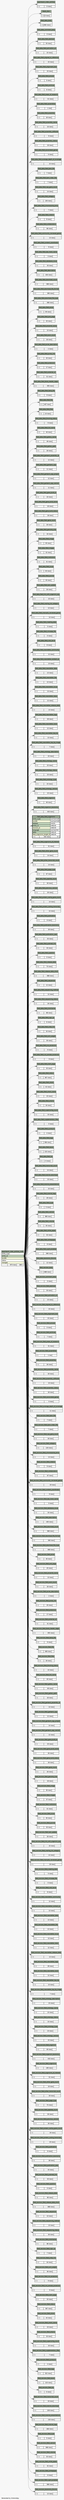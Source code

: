 // dot 2.30.1 on Mac OS X 10.8.3
// SchemaSpy rev 590
digraph "impliedTwoDegreesRelationshipsDiagram" {
  graph [
    rankdir="RL"
    bgcolor="#f7f7f7"
    label="\nGenerated by SchemaSpy"
    labeljust="l"
    nodesep="0.18"
    ranksep="0.46"
    fontname="Helvetica"
    fontsize="11"
  ];
  node [
    fontname="Helvetica"
    fontsize="11"
    shape="plaintext"
  ];
  edge [
    arrowsize="0.8"
  ];
  "apachesolr_index_entities":"elipses":w -> "apachesolr_index_entities_node":"entity_id":e [arrowhead=none dir=back arrowtail=crowodot style=dashed];
  "feeds_item":"elipses":w -> "apachesolr_index_entities_node":"entity_id":e [arrowhead=none dir=back arrowtail=crowodot style=dashed];
  "field_data_body":"elipses":w -> "apachesolr_index_entities_node":"entity_id":e [arrowhead=none dir=back arrowtail=crowodot style=dashed];
  "field_data_comment_body":"elipses":w -> "apachesolr_index_entities_node":"entity_id":e [arrowhead=none dir=back arrowtail=crowodot style=dashed];
  "field_data_field_abstract":"elipses":w -> "apachesolr_index_entities_node":"entity_id":e [arrowhead=none dir=back arrowtail=crowodot style=dashed];
  "field_data_field_activation_url":"elipses":w -> "apachesolr_index_entities_node":"entity_id":e [arrowhead=none dir=back arrowtail=crowodot style=dashed];
  "field_data_field_aligned_to_reference":"elipses":w -> "apachesolr_index_entities_node":"entity_id":e [arrowhead=none dir=back arrowtail=crowodot style=dashed];
  "field_data_field_alignment_tool":"elipses":w -> "apachesolr_index_entities_node":"entity_id":e [arrowhead=none dir=back arrowtail=crowodot style=dashed];
  "field_data_field_answer":"elipses":w -> "apachesolr_index_entities_node":"entity_id":e [arrowhead=none dir=back arrowtail=crowodot style=dashed];
  "field_data_field_archives":"elipses":w -> "apachesolr_index_entities_node":"entity_id":e [arrowhead=none dir=back arrowtail=crowodot style=dashed];
  "field_data_field_areas_of_research":"elipses":w -> "apachesolr_index_entities_node":"entity_id":e [arrowhead=none dir=back arrowtail=crowodot style=dashed];
  "field_data_field_assemblies":"elipses":w -> "apachesolr_index_entities_node":"entity_id":e [arrowhead=none dir=back arrowtail=crowodot style=dashed];
  "field_data_field_assembly":"elipses":w -> "apachesolr_index_entities_node":"entity_id":e [arrowhead=none dir=back arrowtail=crowodot style=dashed];
  "field_data_field_assembly_name":"elipses":w -> "apachesolr_index_entities_node":"entity_id":e [arrowhead=none dir=back arrowtail=crowodot style=dashed];
  "field_data_field_assembly_software":"elipses":w -> "apachesolr_index_entities_node":"entity_id":e [arrowhead=none dir=back arrowtail=crowodot style=dashed];
  "field_data_field_assembly_status":"elipses":w -> "apachesolr_index_entities_node":"entity_id":e [arrowhead=none dir=back arrowtail=crowodot style=dashed];
  "field_data_field_associated_genes":"elipses":w -> "apachesolr_index_entities_node":"entity_id":e [arrowhead=none dir=back arrowtail=crowodot style=dashed];
  "field_data_field_average_depth_of_coverage":"elipses":w -> "apachesolr_index_entities_node":"entity_id":e [arrowhead=none dir=back arrowtail=crowodot style=dashed];
  "field_data_field_bam_file":"elipses":w -> "apachesolr_index_entities_node":"entity_id":e [arrowhead=none dir=back arrowtail=crowodot style=dashed];
  "field_data_field_bam_index_file":"elipses":w -> "apachesolr_index_entities_node":"entity_id":e [arrowhead=none dir=back arrowtail=crowodot style=dashed];
  "field_data_field_cap_gene_count":"elipses":w -> "apachesolr_index_entities_node":"entity_id":e [arrowhead=none dir=back arrowtail=crowodot style=dashed];
  "field_data_field_category":"elipses":w -> "apachesolr_index_entities_node":"entity_id":e [arrowhead=none dir=back arrowtail=crowodot style=dashed];
  "field_data_field_chromosome_arms":"elipses":w -> "apachesolr_index_entities_node":"entity_id":e [arrowhead=none dir=back arrowtail=crowodot style=dashed];
  "field_data_field_citation":"elipses":w -> "apachesolr_index_entities_node":"entity_id":e [arrowhead=none dir=back arrowtail=crowodot style=dashed];
  "field_data_field_collaborators":"elipses":w -> "apachesolr_index_entities_node":"entity_id":e [arrowhead=none dir=back arrowtail=crowodot style=dashed];
  "field_data_field_community_reviewed_genes":"elipses":w -> "apachesolr_index_entities_node":"entity_id":e [arrowhead=none dir=back arrowtail=crowodot style=dashed];
  "field_data_field_content_coordinator":"elipses":w -> "apachesolr_index_entities_node":"entity_id":e [arrowhead=none dir=back arrowtail=crowodot style=dashed];
  "field_data_field_das_track_name":"elipses":w -> "apachesolr_index_entities_node":"entity_id":e [arrowhead=none dir=back arrowtail=crowodot style=dashed];
  "field_data_field_database_issue":"elipses":w -> "apachesolr_index_entities_node":"entity_id":e [arrowhead=none dir=back arrowtail=crowodot style=dashed];
  "field_data_field_description":"elipses":w -> "apachesolr_index_entities_node":"entity_id":e [arrowhead=none dir=back arrowtail=crowodot style=dashed];
  "field_data_field_download_count":"elipses":w -> "apachesolr_index_entities_node":"entity_id":e [arrowhead=none dir=back arrowtail=crowodot style=dashed];
  "field_data_field_download_file_format":"elipses":w -> "apachesolr_index_entities_node":"entity_id":e [arrowhead=none dir=back arrowtail=crowodot style=dashed];
  "field_data_field_download_file_type":"elipses":w -> "apachesolr_index_entities_node":"entity_id":e [arrowhead=none dir=back arrowtail=crowodot style=dashed];
  "field_data_field_email":"elipses":w -> "apachesolr_index_entities_node":"entity_id":e [arrowhead=none dir=back arrowtail=crowodot style=dashed];
  "field_data_field_end_page":"elipses":w -> "apachesolr_index_entities_node":"entity_id":e [arrowhead=none dir=back arrowtail=crowodot style=dashed];
  "field_data_field_ensembl_name":"elipses":w -> "apachesolr_index_entities_node":"entity_id":e [arrowhead=none dir=back arrowtail=crowodot style=dashed];
  "field_data_field_exon_count":"elipses":w -> "apachesolr_index_entities_node":"entity_id":e [arrowhead=none dir=back arrowtail=crowodot style=dashed];
  "field_data_field_exres_description":"elipses":w -> "apachesolr_index_entities_node":"entity_id":e [arrowhead=none dir=back arrowtail=crowodot style=dashed];
  "field_data_field_exres_link":"elipses":w -> "apachesolr_index_entities_node":"entity_id":e [arrowhead=none dir=back arrowtail=crowodot style=dashed];
  "field_data_field_extension":"elipses":w -> "apachesolr_index_entities_node":"entity_id":e [arrowhead=none dir=back arrowtail=crowodot style=dashed];
  "field_data_field_external_url":"elipses":w -> "apachesolr_index_entities_node":"entity_id":e [arrowhead=none dir=back arrowtail=crowodot style=dashed];
  "field_data_field_fasta_header_regex":"elipses":w -> "apachesolr_index_entities_node":"entity_id":e [arrowhead=none dir=back arrowtail=crowodot style=dashed];
  "field_data_field_fastq_file":"elipses":w -> "apachesolr_index_entities_node":"entity_id":e [arrowhead=none dir=back arrowtail=crowodot style=dashed];
  "field_data_field_file":"elipses":w -> "apachesolr_index_entities_node":"entity_id":e [arrowhead=none dir=back arrowtail=crowodot style=dashed];
  "field_data_field_files":"elipses":w -> "apachesolr_index_entities_node":"entity_id":e [arrowhead=none dir=back arrowtail=crowodot style=dashed];
  "field_data_field_finishing_status":"elipses":w -> "apachesolr_index_entities_node":"entity_id":e [arrowhead=none dir=back arrowtail=crowodot style=dashed];
  "field_data_field_full_name":"elipses":w -> "apachesolr_index_entities_node":"entity_id":e [arrowhead=none dir=back arrowtail=crowodot style=dashed];
  "field_data_field_gallery_name":"elipses":w -> "apachesolr_index_entities_node":"entity_id":e [arrowhead=none dir=back arrowtail=crowodot style=dashed];
  "field_data_field_gallery_path":"elipses":w -> "apachesolr_index_entities_node":"entity_id":e [arrowhead=none dir=back arrowtail=crowodot style=dashed];
  "field_data_field_genbank_assembly_id":"elipses":w -> "apachesolr_index_entities_node":"entity_id":e [arrowhead=none dir=back arrowtail=crowodot style=dashed];
  "field_data_field_genbank_wgs":"elipses":w -> "apachesolr_index_entities_node":"entity_id":e [arrowhead=none dir=back arrowtail=crowodot style=dashed];
  "field_data_field_genbank_wgs_project":"elipses":w -> "apachesolr_index_entities_node":"entity_id":e [arrowhead=none dir=back arrowtail=crowodot style=dashed];
  "field_data_field_genbank_wgs_version":"elipses":w -> "apachesolr_index_entities_node":"entity_id":e [arrowhead=none dir=back arrowtail=crowodot style=dashed];
  "field_data_field_gene_build_id":"elipses":w -> "apachesolr_index_entities_node":"entity_id":e [arrowhead=none dir=back arrowtail=crowodot style=dashed];
  "field_data_field_gene_build_name":"elipses":w -> "apachesolr_index_entities_node":"entity_id":e [arrowhead=none dir=back arrowtail=crowodot style=dashed];
  "field_data_field_gene_build_status":"elipses":w -> "apachesolr_index_entities_node":"entity_id":e [arrowhead=none dir=back arrowtail=crowodot style=dashed];
  "field_data_field_gene_count":"elipses":w -> "apachesolr_index_entities_node":"entity_id":e [arrowhead=none dir=back arrowtail=crowodot style=dashed];
  "field_data_field_genome_size":"elipses":w -> "apachesolr_index_entities_node":"entity_id":e [arrowhead=none dir=back arrowtail=crowodot style=dashed];
  "field_data_field_image":"elipses":w -> "apachesolr_index_entities_node":"entity_id":e [arrowhead=none dir=back arrowtail=crowodot style=dashed];
  "field_data_field_images":"elipses":w -> "apachesolr_index_entities_node":"entity_id":e [arrowhead=none dir=back arrowtail=crowodot style=dashed];
  "field_data_field_institution":"elipses":w -> "apachesolr_index_entities_node":"entity_id":e [arrowhead=none dir=back arrowtail=crowodot style=dashed];
  "field_data_field_issue":"elipses":w -> "apachesolr_index_entities_node":"entity_id":e [arrowhead=none dir=back arrowtail=crowodot style=dashed];
  "field_data_field_journal":"elipses":w -> "apachesolr_index_entities_node":"entity_id":e [arrowhead=none dir=back arrowtail=crowodot style=dashed];
  "field_data_field_last_update":"elipses":w -> "apachesolr_index_entities_node":"entity_id":e [arrowhead=none dir=back arrowtail=crowodot style=dashed];
  "field_data_field_link_with_organism_arg":"elipses":w -> "apachesolr_index_entities_node":"entity_id":e [arrowhead=none dir=back arrowtail=crowodot style=dashed];
  "field_data_field_mailing_list_category":"elipses":w -> "apachesolr_index_entities_node":"entity_id":e [arrowhead=none dir=back arrowtail=crowodot style=dashed];
  "field_data_field_manually_reviewed_genes":"elipses":w -> "apachesolr_index_entities_node":"entity_id":e [arrowhead=none dir=back arrowtail=crowodot style=dashed];
  "field_data_field_meeting_date":"elipses":w -> "apachesolr_index_entities_node":"entity_id":e [arrowhead=none dir=back arrowtail=crowodot style=dashed];
  "field_data_field_minseqe_file":"elipses":w -> "apachesolr_index_entities_node":"entity_id":e [arrowhead=none dir=back arrowtail=crowodot style=dashed];
  "field_data_field_ncbi_taxid":"elipses":w -> "apachesolr_index_entities_node":"entity_id":e [arrowhead=none dir=back arrowtail=crowodot style=dashed];
  "field_data_field_newsletter_community":"elipses":w -> "apachesolr_index_entities_node":"entity_id":e [arrowhead=none dir=back arrowtail=crowodot style=dashed];
  "field_data_field_newsletter_contact_us":"elipses":w -> "apachesolr_index_entities_node":"entity_id":e [arrowhead=none dir=back arrowtail=crowodot style=dashed];
  "field_data_field_newsletter_data":"elipses":w -> "apachesolr_index_entities_node":"entity_id":e [arrowhead=none dir=back arrowtail=crowodot style=dashed];
  "field_data_field_newsletter_file":"elipses":w -> "apachesolr_index_entities_node":"entity_id":e [arrowhead=none dir=back arrowtail=crowodot style=dashed];
  "field_data_field_newsletter_issue":"elipses":w -> "apachesolr_index_entities_node":"entity_id":e [arrowhead=none dir=back arrowtail=crowodot style=dashed];
  "field_data_field_newsletter_news":"elipses":w -> "apachesolr_index_entities_node":"entity_id":e [arrowhead=none dir=back arrowtail=crowodot style=dashed];
  "field_data_field_newsletter_release_date":"elipses":w -> "apachesolr_index_entities_node":"entity_id":e [arrowhead=none dir=back arrowtail=crowodot style=dashed];
  "field_data_field_newsletter_tags":"elipses":w -> "apachesolr_index_entities_node":"entity_id":e [arrowhead=none dir=back arrowtail=crowodot style=dashed];
  "field_data_field_newsletter_tools":"elipses":w -> "apachesolr_index_entities_node":"entity_id":e [arrowhead=none dir=back arrowtail=crowodot style=dashed];
  "field_data_field_newsletter_top_tip":"elipses":w -> "apachesolr_index_entities_node":"entity_id":e [arrowhead=none dir=back arrowtail=crowodot style=dashed];
  "field_data_field_newsletter_top_tip_image":"elipses":w -> "apachesolr_index_entities_node":"entity_id":e [arrowhead=none dir=back arrowtail=crowodot style=dashed];
  "field_data_field_ontology_description":"elipses":w -> "apachesolr_index_entities_node":"entity_id":e [arrowhead=none dir=back arrowtail=crowodot style=dashed];
  "field_data_field_ontology_name":"elipses":w -> "apachesolr_index_entities_node":"entity_id":e [arrowhead=none dir=back arrowtail=crowodot style=dashed];
  "field_data_field_ontology_status":"elipses":w -> "apachesolr_index_entities_node":"entity_id":e [arrowhead=none dir=back arrowtail=crowodot style=dashed];
  "field_data_field_ontology_type":"elipses":w -> "apachesolr_index_entities_node":"entity_id":e [arrowhead=none dir=back arrowtail=crowodot style=dashed];
  "field_data_field_ontology_version":"elipses":w -> "apachesolr_index_entities_node":"entity_id":e [arrowhead=none dir=back arrowtail=crowodot style=dashed];
  "field_data_field_organism":"elipses":w -> "apachesolr_index_entities_node":"entity_id":e [arrowhead=none dir=back arrowtail=crowodot style=dashed];
  "field_data_field_organism_taxonomy":"elipses":w -> "apachesolr_index_entities_node":"entity_id":e [arrowhead=none dir=back arrowtail=crowodot style=dashed];
  "field_data_field_organisms":"entity_id":w -> "apachesolr_index_entities_node":"entity_id":e [arrowhead=none dir=back arrowtail=crowodot style=dashed];
  "field_data_field_organisms_of_interest":"elipses":w -> "apachesolr_index_entities_node":"entity_id":e [arrowhead=none dir=back arrowtail=crowodot style=dashed];
  "field_data_field_other_gene_count":"elipses":w -> "apachesolr_index_entities_node":"entity_id":e [arrowhead=none dir=back arrowtail=crowodot style=dashed];
  "field_data_field_other_transcript_count":"elipses":w -> "apachesolr_index_entities_node":"entity_id":e [arrowhead=none dir=back arrowtail=crowodot style=dashed];
  "field_data_field_page_type":"elipses":w -> "apachesolr_index_entities_node":"entity_id":e [arrowhead=none dir=back arrowtail=crowodot style=dashed];
  "field_data_field_peptide_count":"elipses":w -> "apachesolr_index_entities_node":"entity_id":e [arrowhead=none dir=back arrowtail=crowodot style=dashed];
  "field_data_field_previous_version":"elipses":w -> "apachesolr_index_entities_node":"entity_id":e [arrowhead=none dir=back arrowtail=crowodot style=dashed];
  "field_data_field_protein_coding_gene_count":"elipses":w -> "apachesolr_index_entities_node":"entity_id":e [arrowhead=none dir=back arrowtail=crowodot style=dashed];
  "field_data_field_protein_coding_transcript_":"elipses":w -> "apachesolr_index_entities_node":"entity_id":e [arrowhead=none dir=back arrowtail=crowodot style=dashed];
  "field_data_field_publication":"elipses":w -> "apachesolr_index_entities_node":"entity_id":e [arrowhead=none dir=back arrowtail=crowodot style=dashed];
  "field_data_field_publication_taxonomy":"elipses":w -> "apachesolr_index_entities_node":"entity_id":e [arrowhead=none dir=back arrowtail=crowodot style=dashed];
  "field_data_field_publication_year":"elipses":w -> "apachesolr_index_entities_node":"entity_id":e [arrowhead=none dir=back arrowtail=crowodot style=dashed];
  "field_data_field_pubmed_link":"elipses":w -> "apachesolr_index_entities_node":"entity_id":e [arrowhead=none dir=back arrowtail=crowodot style=dashed];
  "field_data_field_question":"elipses":w -> "apachesolr_index_entities_node":"entity_id":e [arrowhead=none dir=back arrowtail=crowodot style=dashed];
  "field_data_field_release_date":"elipses":w -> "apachesolr_index_entities_node":"entity_id":e [arrowhead=none dir=back arrowtail=crowodot style=dashed];
  "field_data_field_release_date_short":"elipses":w -> "apachesolr_index_entities_node":"entity_id":e [arrowhead=none dir=back arrowtail=crowodot style=dashed];
  "field_data_field_sequencer":"elipses":w -> "apachesolr_index_entities_node":"entity_id":e [arrowhead=none dir=back arrowtail=crowodot style=dashed];
  "field_data_field_sequencing_method":"elipses":w -> "apachesolr_index_entities_node":"entity_id":e [arrowhead=none dir=back arrowtail=crowodot style=dashed];
  "field_data_field_sequencing_status":"elipses":w -> "apachesolr_index_entities_node":"entity_id":e [arrowhead=none dir=back arrowtail=crowodot style=dashed];
  "field_data_field_shortname":"elipses":w -> "apachesolr_index_entities_node":"entity_id":e [arrowhead=none dir=back arrowtail=crowodot style=dashed];
  "field_data_field_sign_up":"elipses":w -> "apachesolr_index_entities_node":"entity_id":e [arrowhead=none dir=back arrowtail=crowodot style=dashed];
  "field_data_field_slide_link":"elipses":w -> "apachesolr_index_entities_node":"entity_id":e [arrowhead=none dir=back arrowtail=crowodot style=dashed];
  "field_data_field_sort_weight":"elipses":w -> "apachesolr_index_entities_node":"entity_id":e [arrowhead=none dir=back arrowtail=crowodot style=dashed];
  "field_data_field_sra_accession":"elipses":w -> "apachesolr_index_entities_node":"entity_id":e [arrowhead=none dir=back arrowtail=crowodot style=dashed];
  "field_data_field_sra_sample_accession":"elipses":w -> "apachesolr_index_entities_node":"entity_id":e [arrowhead=none dir=back arrowtail=crowodot style=dashed];
  "field_data_field_start_page":"elipses":w -> "apachesolr_index_entities_node":"entity_id":e [arrowhead=none dir=back arrowtail=crowodot style=dashed];
  "field_data_field_status":"elipses":w -> "apachesolr_index_entities_node":"entity_id":e [arrowhead=none dir=back arrowtail=crowodot style=dashed];
  "field_data_field_strain":"elipses":w -> "apachesolr_index_entities_node":"entity_id":e [arrowhead=none dir=back arrowtail=crowodot style=dashed];
  "field_data_field_strain_name":"elipses":w -> "apachesolr_index_entities_node":"entity_id":e [arrowhead=none dir=back arrowtail=crowodot style=dashed];
  "field_data_field_strains":"elipses":w -> "apachesolr_index_entities_node":"entity_id":e [arrowhead=none dir=back arrowtail=crowodot style=dashed];
  "field_data_field_supercontig_count":"elipses":w -> "apachesolr_index_entities_node":"entity_id":e [arrowhead=none dir=back arrowtail=crowodot style=dashed];
  "field_data_field_supplementary_files":"elipses":w -> "apachesolr_index_entities_node":"entity_id":e [arrowhead=none dir=back arrowtail=crowodot style=dashed];
  "field_data_field_synonym":"elipses":w -> "apachesolr_index_entities_node":"entity_id":e [arrowhead=none dir=back arrowtail=crowodot style=dashed];
  "field_data_field_tags":"elipses":w -> "apachesolr_index_entities_node":"entity_id":e [arrowhead=none dir=back arrowtail=crowodot style=dashed];
  "field_data_field_taxon":"elipses":w -> "apachesolr_index_entities_node":"entity_id":e [arrowhead=none dir=back arrowtail=crowodot style=dashed];
  "field_data_field_tip":"elipses":w -> "apachesolr_index_entities_node":"entity_id":e [arrowhead=none dir=back arrowtail=crowodot style=dashed];
  "field_data_field_transcript_count":"elipses":w -> "apachesolr_index_entities_node":"entity_id":e [arrowhead=none dir=back arrowtail=crowodot style=dashed];
  "field_data_field_tutorial_download":"elipses":w -> "apachesolr_index_entities_node":"entity_id":e [arrowhead=none dir=back arrowtail=crowodot style=dashed];
  "field_data_field_tutorial_presentations":"elipses":w -> "apachesolr_index_entities_node":"entity_id":e [arrowhead=none dir=back arrowtail=crowodot style=dashed];
  "field_data_field_tutorial_tags":"elipses":w -> "apachesolr_index_entities_node":"entity_id":e [arrowhead=none dir=back arrowtail=crowodot style=dashed];
  "field_data_field_type":"elipses":w -> "apachesolr_index_entities_node":"entity_id":e [arrowhead=none dir=back arrowtail=crowodot style=dashed];
  "field_data_field_version":"elipses":w -> "apachesolr_index_entities_node":"entity_id":e [arrowhead=none dir=back arrowtail=crowodot style=dashed];
  "field_data_field_volume":"elipses":w -> "apachesolr_index_entities_node":"entity_id":e [arrowhead=none dir=back arrowtail=crowodot style=dashed];
  "field_data_field_white_paper":"elipses":w -> "apachesolr_index_entities_node":"entity_id":e [arrowhead=none dir=back arrowtail=crowodot style=dashed];
  "field_data_field_whitepaper":"elipses":w -> "apachesolr_index_entities_node":"entity_id":e [arrowhead=none dir=back arrowtail=crowodot style=dashed];
  "field_data_field_xgrid_enabled":"elipses":w -> "apachesolr_index_entities_node":"entity_id":e [arrowhead=none dir=back arrowtail=crowodot style=dashed];
  "field_data_taxonomy_forums":"elipses":w -> "apachesolr_index_entities_node":"entity_id":e [arrowhead=none dir=back arrowtail=crowodot style=dashed];
  "field_revision_body":"elipses":w -> "apachesolr_index_entities_node":"entity_id":e [arrowhead=none dir=back arrowtail=crowodot style=dashed];
  "field_revision_comment_body":"elipses":w -> "apachesolr_index_entities_node":"entity_id":e [arrowhead=none dir=back arrowtail=crowodot style=dashed];
  "field_revision_field_abstract":"elipses":w -> "apachesolr_index_entities_node":"entity_id":e [arrowhead=none dir=back arrowtail=crowodot style=dashed];
  "field_revision_field_activation_url":"elipses":w -> "apachesolr_index_entities_node":"entity_id":e [arrowhead=none dir=back arrowtail=crowodot style=dashed];
  "field_revision_field_aligned_to_reference":"elipses":w -> "apachesolr_index_entities_node":"entity_id":e [arrowhead=none dir=back arrowtail=crowodot style=dashed];
  "field_revision_field_alignment_tool":"elipses":w -> "apachesolr_index_entities_node":"entity_id":e [arrowhead=none dir=back arrowtail=crowodot style=dashed];
  "field_revision_field_answer":"elipses":w -> "apachesolr_index_entities_node":"entity_id":e [arrowhead=none dir=back arrowtail=crowodot style=dashed];
  "field_revision_field_archives":"elipses":w -> "apachesolr_index_entities_node":"entity_id":e [arrowhead=none dir=back arrowtail=crowodot style=dashed];
  "field_revision_field_areas_of_research":"elipses":w -> "apachesolr_index_entities_node":"entity_id":e [arrowhead=none dir=back arrowtail=crowodot style=dashed];
  "field_revision_field_assemblies":"elipses":w -> "apachesolr_index_entities_node":"entity_id":e [arrowhead=none dir=back arrowtail=crowodot style=dashed];
  "field_revision_field_assembly":"elipses":w -> "apachesolr_index_entities_node":"entity_id":e [arrowhead=none dir=back arrowtail=crowodot style=dashed];
  "field_revision_field_assembly_name":"elipses":w -> "apachesolr_index_entities_node":"entity_id":e [arrowhead=none dir=back arrowtail=crowodot style=dashed];
  "field_revision_field_assembly_software":"elipses":w -> "apachesolr_index_entities_node":"entity_id":e [arrowhead=none dir=back arrowtail=crowodot style=dashed];
  "field_revision_field_assembly_status":"elipses":w -> "apachesolr_index_entities_node":"entity_id":e [arrowhead=none dir=back arrowtail=crowodot style=dashed];
  "field_revision_field_associated_genes":"elipses":w -> "apachesolr_index_entities_node":"entity_id":e [arrowhead=none dir=back arrowtail=crowodot style=dashed];
  "field_revision_field_average_depth_of_coverage":"elipses":w -> "apachesolr_index_entities_node":"entity_id":e [arrowhead=none dir=back arrowtail=crowodot style=dashed];
  "field_revision_field_bam_file":"elipses":w -> "apachesolr_index_entities_node":"entity_id":e [arrowhead=none dir=back arrowtail=crowodot style=dashed];
  "field_revision_field_bam_index_file":"elipses":w -> "apachesolr_index_entities_node":"entity_id":e [arrowhead=none dir=back arrowtail=crowodot style=dashed];
  "field_revision_field_cap_gene_count":"elipses":w -> "apachesolr_index_entities_node":"entity_id":e [arrowhead=none dir=back arrowtail=crowodot style=dashed];
  "field_revision_field_category":"elipses":w -> "apachesolr_index_entities_node":"entity_id":e [arrowhead=none dir=back arrowtail=crowodot style=dashed];
  "field_revision_field_chromosome_arms":"elipses":w -> "apachesolr_index_entities_node":"entity_id":e [arrowhead=none dir=back arrowtail=crowodot style=dashed];
  "field_revision_field_citation":"elipses":w -> "apachesolr_index_entities_node":"entity_id":e [arrowhead=none dir=back arrowtail=crowodot style=dashed];
  "field_revision_field_collaborators":"elipses":w -> "apachesolr_index_entities_node":"entity_id":e [arrowhead=none dir=back arrowtail=crowodot style=dashed];
  "field_revision_field_community_reviewed_genes":"elipses":w -> "apachesolr_index_entities_node":"entity_id":e [arrowhead=none dir=back arrowtail=crowodot style=dashed];
  "field_revision_field_content_coordinator":"elipses":w -> "apachesolr_index_entities_node":"entity_id":e [arrowhead=none dir=back arrowtail=crowodot style=dashed];
  "field_revision_field_das_track_name":"elipses":w -> "apachesolr_index_entities_node":"entity_id":e [arrowhead=none dir=back arrowtail=crowodot style=dashed];
  "field_revision_field_database_issue":"elipses":w -> "apachesolr_index_entities_node":"entity_id":e [arrowhead=none dir=back arrowtail=crowodot style=dashed];
  "field_revision_field_description":"elipses":w -> "apachesolr_index_entities_node":"entity_id":e [arrowhead=none dir=back arrowtail=crowodot style=dashed];
  "field_revision_field_download_count":"elipses":w -> "apachesolr_index_entities_node":"entity_id":e [arrowhead=none dir=back arrowtail=crowodot style=dashed];
  "field_revision_field_download_file_format":"elipses":w -> "apachesolr_index_entities_node":"entity_id":e [arrowhead=none dir=back arrowtail=crowodot style=dashed];
  "field_revision_field_download_file_type":"elipses":w -> "apachesolr_index_entities_node":"entity_id":e [arrowhead=none dir=back arrowtail=crowodot style=dashed];
  "field_revision_field_email":"elipses":w -> "apachesolr_index_entities_node":"entity_id":e [arrowhead=none dir=back arrowtail=crowodot style=dashed];
  "field_revision_field_end_page":"elipses":w -> "apachesolr_index_entities_node":"entity_id":e [arrowhead=none dir=back arrowtail=crowodot style=dashed];
  "field_revision_field_ensembl_name":"elipses":w -> "apachesolr_index_entities_node":"entity_id":e [arrowhead=none dir=back arrowtail=crowodot style=dashed];
  "field_revision_field_exon_count":"elipses":w -> "apachesolr_index_entities_node":"entity_id":e [arrowhead=none dir=back arrowtail=crowodot style=dashed];
  "field_revision_field_exres_description":"elipses":w -> "apachesolr_index_entities_node":"entity_id":e [arrowhead=none dir=back arrowtail=crowodot style=dashed];
  "field_revision_field_exres_link":"elipses":w -> "apachesolr_index_entities_node":"entity_id":e [arrowhead=none dir=back arrowtail=crowodot style=dashed];
  "field_revision_field_extension":"elipses":w -> "apachesolr_index_entities_node":"entity_id":e [arrowhead=none dir=back arrowtail=crowodot style=dashed];
  "field_revision_field_external_url":"elipses":w -> "apachesolr_index_entities_node":"entity_id":e [arrowhead=none dir=back arrowtail=crowodot style=dashed];
  "field_revision_field_fasta_header_regex":"elipses":w -> "apachesolr_index_entities_node":"entity_id":e [arrowhead=none dir=back arrowtail=crowodot style=dashed];
  "field_revision_field_fastq_file":"elipses":w -> "apachesolr_index_entities_node":"entity_id":e [arrowhead=none dir=back arrowtail=crowodot style=dashed];
  "field_revision_field_file":"elipses":w -> "apachesolr_index_entities_node":"entity_id":e [arrowhead=none dir=back arrowtail=crowodot style=dashed];
  "field_revision_field_files":"elipses":w -> "apachesolr_index_entities_node":"entity_id":e [arrowhead=none dir=back arrowtail=crowodot style=dashed];
  "field_revision_field_finishing_status":"elipses":w -> "apachesolr_index_entities_node":"entity_id":e [arrowhead=none dir=back arrowtail=crowodot style=dashed];
  "field_revision_field_full_name":"elipses":w -> "apachesolr_index_entities_node":"entity_id":e [arrowhead=none dir=back arrowtail=crowodot style=dashed];
  "field_revision_field_gallery_name":"elipses":w -> "apachesolr_index_entities_node":"entity_id":e [arrowhead=none dir=back arrowtail=crowodot style=dashed];
  "field_revision_field_gallery_path":"elipses":w -> "apachesolr_index_entities_node":"entity_id":e [arrowhead=none dir=back arrowtail=crowodot style=dashed];
  "field_revision_field_genbank_assembly_id":"elipses":w -> "apachesolr_index_entities_node":"entity_id":e [arrowhead=none dir=back arrowtail=crowodot style=dashed];
  "field_revision_field_genbank_wgs":"elipses":w -> "apachesolr_index_entities_node":"entity_id":e [arrowhead=none dir=back arrowtail=crowodot style=dashed];
  "field_revision_field_genbank_wgs_project":"elipses":w -> "apachesolr_index_entities_node":"entity_id":e [arrowhead=none dir=back arrowtail=crowodot style=dashed];
  "field_revision_field_genbank_wgs_version":"elipses":w -> "apachesolr_index_entities_node":"entity_id":e [arrowhead=none dir=back arrowtail=crowodot style=dashed];
  "field_revision_field_gene_build_id":"elipses":w -> "apachesolr_index_entities_node":"entity_id":e [arrowhead=none dir=back arrowtail=crowodot style=dashed];
  "field_revision_field_gene_build_name":"elipses":w -> "apachesolr_index_entities_node":"entity_id":e [arrowhead=none dir=back arrowtail=crowodot style=dashed];
  "field_revision_field_gene_build_status":"elipses":w -> "apachesolr_index_entities_node":"entity_id":e [arrowhead=none dir=back arrowtail=crowodot style=dashed];
  "field_revision_field_gene_count":"elipses":w -> "apachesolr_index_entities_node":"entity_id":e [arrowhead=none dir=back arrowtail=crowodot style=dashed];
  "field_revision_field_genome_size":"elipses":w -> "apachesolr_index_entities_node":"entity_id":e [arrowhead=none dir=back arrowtail=crowodot style=dashed];
  "field_revision_field_image":"elipses":w -> "apachesolr_index_entities_node":"entity_id":e [arrowhead=none dir=back arrowtail=crowodot style=dashed];
  "field_revision_field_images":"elipses":w -> "apachesolr_index_entities_node":"entity_id":e [arrowhead=none dir=back arrowtail=crowodot style=dashed];
  "field_revision_field_institution":"elipses":w -> "apachesolr_index_entities_node":"entity_id":e [arrowhead=none dir=back arrowtail=crowodot style=dashed];
  "field_revision_field_issue":"elipses":w -> "apachesolr_index_entities_node":"entity_id":e [arrowhead=none dir=back arrowtail=crowodot style=dashed];
  "field_revision_field_journal":"elipses":w -> "apachesolr_index_entities_node":"entity_id":e [arrowhead=none dir=back arrowtail=crowodot style=dashed];
  "field_revision_field_last_update":"elipses":w -> "apachesolr_index_entities_node":"entity_id":e [arrowhead=none dir=back arrowtail=crowodot style=dashed];
  "field_revision_field_link_with_organism_arg":"elipses":w -> "apachesolr_index_entities_node":"entity_id":e [arrowhead=none dir=back arrowtail=crowodot style=dashed];
  "field_revision_field_mailing_list_category":"elipses":w -> "apachesolr_index_entities_node":"entity_id":e [arrowhead=none dir=back arrowtail=crowodot style=dashed];
  "field_revision_field_manually_reviewed_genes":"elipses":w -> "apachesolr_index_entities_node":"entity_id":e [arrowhead=none dir=back arrowtail=crowodot style=dashed];
  "field_revision_field_meeting_date":"elipses":w -> "apachesolr_index_entities_node":"entity_id":e [arrowhead=none dir=back arrowtail=crowodot style=dashed];
  "field_revision_field_minseqe_file":"elipses":w -> "apachesolr_index_entities_node":"entity_id":e [arrowhead=none dir=back arrowtail=crowodot style=dashed];
  "field_revision_field_ncbi_taxid":"elipses":w -> "apachesolr_index_entities_node":"entity_id":e [arrowhead=none dir=back arrowtail=crowodot style=dashed];
  "field_revision_field_newsletter_community":"elipses":w -> "apachesolr_index_entities_node":"entity_id":e [arrowhead=none dir=back arrowtail=crowodot style=dashed];
  "field_revision_field_newsletter_contact_us":"elipses":w -> "apachesolr_index_entities_node":"entity_id":e [arrowhead=none dir=back arrowtail=crowodot style=dashed];
  "field_revision_field_newsletter_data":"elipses":w -> "apachesolr_index_entities_node":"entity_id":e [arrowhead=none dir=back arrowtail=crowodot style=dashed];
  "field_revision_field_newsletter_file":"elipses":w -> "apachesolr_index_entities_node":"entity_id":e [arrowhead=none dir=back arrowtail=crowodot style=dashed];
  "field_revision_field_newsletter_issue":"elipses":w -> "apachesolr_index_entities_node":"entity_id":e [arrowhead=none dir=back arrowtail=crowodot style=dashed];
  "field_revision_field_newsletter_news":"elipses":w -> "apachesolr_index_entities_node":"entity_id":e [arrowhead=none dir=back arrowtail=crowodot style=dashed];
  "field_revision_field_newsletter_release_date":"elipses":w -> "apachesolr_index_entities_node":"entity_id":e [arrowhead=none dir=back arrowtail=crowodot style=dashed];
  "field_revision_field_newsletter_tags":"elipses":w -> "apachesolr_index_entities_node":"entity_id":e [arrowhead=none dir=back arrowtail=crowodot style=dashed];
  "field_revision_field_newsletter_tools":"elipses":w -> "apachesolr_index_entities_node":"entity_id":e [arrowhead=none dir=back arrowtail=crowodot style=dashed];
  "field_revision_field_newsletter_top_tip":"elipses":w -> "apachesolr_index_entities_node":"entity_id":e [arrowhead=none dir=back arrowtail=crowodot style=dashed];
  "field_revision_field_newsletter_top_tip_image":"elipses":w -> "apachesolr_index_entities_node":"entity_id":e [arrowhead=none dir=back arrowtail=crowodot style=dashed];
  "field_revision_field_ontology_description":"elipses":w -> "apachesolr_index_entities_node":"entity_id":e [arrowhead=none dir=back arrowtail=crowodot style=dashed];
  "field_revision_field_ontology_name":"elipses":w -> "apachesolr_index_entities_node":"entity_id":e [arrowhead=none dir=back arrowtail=crowodot style=dashed];
  "field_revision_field_ontology_status":"elipses":w -> "apachesolr_index_entities_node":"entity_id":e [arrowhead=none dir=back arrowtail=crowodot style=dashed];
  "field_revision_field_ontology_type":"elipses":w -> "apachesolr_index_entities_node":"entity_id":e [arrowhead=none dir=back arrowtail=crowodot style=dashed];
  "field_revision_field_ontology_version":"elipses":w -> "apachesolr_index_entities_node":"entity_id":e [arrowhead=none dir=back arrowtail=crowodot style=dashed];
  "field_revision_field_organism":"elipses":w -> "apachesolr_index_entities_node":"entity_id":e [arrowhead=none dir=back arrowtail=crowodot style=dashed];
  "field_revision_field_organism_taxonomy":"elipses":w -> "apachesolr_index_entities_node":"entity_id":e [arrowhead=none dir=back arrowtail=crowodot style=dashed];
  "field_revision_field_organisms":"elipses":w -> "apachesolr_index_entities_node":"entity_id":e [arrowhead=none dir=back arrowtail=crowodot style=dashed];
  "field_revision_field_organisms_of_interest":"elipses":w -> "apachesolr_index_entities_node":"entity_id":e [arrowhead=none dir=back arrowtail=crowodot style=dashed];
  "field_revision_field_other_gene_count":"elipses":w -> "apachesolr_index_entities_node":"entity_id":e [arrowhead=none dir=back arrowtail=crowodot style=dashed];
  "field_revision_field_other_transcript_count":"elipses":w -> "apachesolr_index_entities_node":"entity_id":e [arrowhead=none dir=back arrowtail=crowodot style=dashed];
  "field_revision_field_page_type":"elipses":w -> "apachesolr_index_entities_node":"entity_id":e [arrowhead=none dir=back arrowtail=crowodot style=dashed];
  "field_revision_field_peptide_count":"elipses":w -> "apachesolr_index_entities_node":"entity_id":e [arrowhead=none dir=back arrowtail=crowodot style=dashed];
  "field_revision_field_previous_version":"elipses":w -> "apachesolr_index_entities_node":"entity_id":e [arrowhead=none dir=back arrowtail=crowodot style=dashed];
  "field_revision_field_protein_coding_gene_count":"elipses":w -> "apachesolr_index_entities_node":"entity_id":e [arrowhead=none dir=back arrowtail=crowodot style=dashed];
  "field_revision_field_protein_coding_transcript_":"elipses":w -> "apachesolr_index_entities_node":"entity_id":e [arrowhead=none dir=back arrowtail=crowodot style=dashed];
  "field_revision_field_publication":"elipses":w -> "apachesolr_index_entities_node":"entity_id":e [arrowhead=none dir=back arrowtail=crowodot style=dashed];
  "field_revision_field_publication_taxonomy":"elipses":w -> "apachesolr_index_entities_node":"entity_id":e [arrowhead=none dir=back arrowtail=crowodot style=dashed];
  "field_revision_field_publication_year":"elipses":w -> "apachesolr_index_entities_node":"entity_id":e [arrowhead=none dir=back arrowtail=crowodot style=dashed];
  "field_revision_field_pubmed_link":"elipses":w -> "apachesolr_index_entities_node":"entity_id":e [arrowhead=none dir=back arrowtail=crowodot style=dashed];
  "field_revision_field_question":"elipses":w -> "apachesolr_index_entities_node":"entity_id":e [arrowhead=none dir=back arrowtail=crowodot style=dashed];
  "field_revision_field_release_date":"elipses":w -> "apachesolr_index_entities_node":"entity_id":e [arrowhead=none dir=back arrowtail=crowodot style=dashed];
  "field_revision_field_release_date_short":"elipses":w -> "apachesolr_index_entities_node":"entity_id":e [arrowhead=none dir=back arrowtail=crowodot style=dashed];
  "field_revision_field_sequencer":"elipses":w -> "apachesolr_index_entities_node":"entity_id":e [arrowhead=none dir=back arrowtail=crowodot style=dashed];
  "field_revision_field_sequencing_method":"elipses":w -> "apachesolr_index_entities_node":"entity_id":e [arrowhead=none dir=back arrowtail=crowodot style=dashed];
  "field_revision_field_sequencing_status":"elipses":w -> "apachesolr_index_entities_node":"entity_id":e [arrowhead=none dir=back arrowtail=crowodot style=dashed];
  "field_revision_field_shortname":"elipses":w -> "apachesolr_index_entities_node":"entity_id":e [arrowhead=none dir=back arrowtail=crowodot style=dashed];
  "field_revision_field_sign_up":"elipses":w -> "apachesolr_index_entities_node":"entity_id":e [arrowhead=none dir=back arrowtail=crowodot style=dashed];
  "field_revision_field_slide_link":"elipses":w -> "apachesolr_index_entities_node":"entity_id":e [arrowhead=none dir=back arrowtail=crowodot style=dashed];
  "field_revision_field_sort_weight":"elipses":w -> "apachesolr_index_entities_node":"entity_id":e [arrowhead=none dir=back arrowtail=crowodot style=dashed];
  "field_revision_field_sra_accession":"elipses":w -> "apachesolr_index_entities_node":"entity_id":e [arrowhead=none dir=back arrowtail=crowodot style=dashed];
  "field_revision_field_sra_sample_accession":"elipses":w -> "apachesolr_index_entities_node":"entity_id":e [arrowhead=none dir=back arrowtail=crowodot style=dashed];
  "field_revision_field_start_page":"elipses":w -> "apachesolr_index_entities_node":"entity_id":e [arrowhead=none dir=back arrowtail=crowodot style=dashed];
  "field_revision_field_status":"elipses":w -> "apachesolr_index_entities_node":"entity_id":e [arrowhead=none dir=back arrowtail=crowodot style=dashed];
  "field_revision_field_strain":"elipses":w -> "apachesolr_index_entities_node":"entity_id":e [arrowhead=none dir=back arrowtail=crowodot style=dashed];
  "field_revision_field_strain_name":"elipses":w -> "apachesolr_index_entities_node":"entity_id":e [arrowhead=none dir=back arrowtail=crowodot style=dashed];
  "field_revision_field_strains":"elipses":w -> "apachesolr_index_entities_node":"entity_id":e [arrowhead=none dir=back arrowtail=crowodot style=dashed];
  "field_revision_field_supercontig_count":"elipses":w -> "apachesolr_index_entities_node":"entity_id":e [arrowhead=none dir=back arrowtail=crowodot style=dashed];
  "field_revision_field_supplementary_files":"elipses":w -> "apachesolr_index_entities_node":"entity_id":e [arrowhead=none dir=back arrowtail=crowodot style=dashed];
  "field_revision_field_synonym":"elipses":w -> "apachesolr_index_entities_node":"entity_id":e [arrowhead=none dir=back arrowtail=crowodot style=dashed];
  "field_revision_field_tags":"elipses":w -> "apachesolr_index_entities_node":"entity_id":e [arrowhead=none dir=back arrowtail=crowodot style=dashed];
  "field_revision_field_taxon":"elipses":w -> "apachesolr_index_entities_node":"entity_id":e [arrowhead=none dir=back arrowtail=crowodot style=dashed];
  "field_revision_field_tip":"elipses":w -> "apachesolr_index_entities_node":"entity_id":e [arrowhead=none dir=back arrowtail=crowodot style=dashed];
  "field_revision_field_transcript_count":"elipses":w -> "apachesolr_index_entities_node":"entity_id":e [arrowhead=none dir=back arrowtail=crowodot style=dashed];
  "field_revision_field_tutorial_download":"elipses":w -> "apachesolr_index_entities_node":"entity_id":e [arrowhead=none dir=back arrowtail=crowodot style=dashed];
  "field_revision_field_tutorial_presentations":"elipses":w -> "apachesolr_index_entities_node":"entity_id":e [arrowhead=none dir=back arrowtail=crowodot style=dashed];
  "field_revision_field_tutorial_tags":"elipses":w -> "apachesolr_index_entities_node":"entity_id":e [arrowhead=none dir=back arrowtail=crowodot style=dashed];
  "field_revision_field_type":"elipses":w -> "apachesolr_index_entities_node":"entity_id":e [arrowhead=none dir=back arrowtail=crowodot style=dashed];
  "field_revision_field_version":"elipses":w -> "apachesolr_index_entities_node":"entity_id":e [arrowhead=none dir=back arrowtail=crowodot style=dashed];
  "field_revision_field_volume":"elipses":w -> "apachesolr_index_entities_node":"entity_id":e [arrowhead=none dir=back arrowtail=crowodot style=dashed];
  "field_revision_field_white_paper":"elipses":w -> "apachesolr_index_entities_node":"entity_id":e [arrowhead=none dir=back arrowtail=crowodot style=dashed];
  "field_revision_field_whitepaper":"elipses":w -> "apachesolr_index_entities_node":"entity_id":e [arrowhead=none dir=back arrowtail=crowodot style=dashed];
  "field_revision_field_xgrid_enabled":"elipses":w -> "apachesolr_index_entities_node":"entity_id":e [arrowhead=none dir=back arrowtail=crowodot style=dashed];
  "field_revision_taxonomy_forums":"elipses":w -> "apachesolr_index_entities_node":"entity_id":e [arrowhead=none dir=back arrowtail=crowodot style=dashed];
  "apachesolr_index_entities" [
    label=<
    <TABLE BORDER="0" CELLBORDER="1" CELLSPACING="0" BGCOLOR="#ffffff">
      <TR><TD COLSPAN="3" BGCOLOR="#9bab96" ALIGN="CENTER">apachesolr_index_entities</TD></TR>
      <TR><TD PORT="elipses" COLSPAN="3" ALIGN="LEFT">...</TD></TR>
      <TR><TD ALIGN="LEFT" BGCOLOR="#f7f7f7">&lt; 1</TD><TD ALIGN="RIGHT" BGCOLOR="#f7f7f7">0 rows</TD><TD ALIGN="RIGHT" BGCOLOR="#f7f7f7">  </TD></TR>
    </TABLE>>
    URL="apachesolr_index_entities.html"
    tooltip="apachesolr_index_entities"
  ];
  "apachesolr_index_entities_node" [
    label=<
    <TABLE BORDER="0" CELLBORDER="1" CELLSPACING="0" BGCOLOR="#ffffff">
      <TR><TD COLSPAN="3" BGCOLOR="#9bab96" ALIGN="CENTER">apachesolr_index_entities_node</TD></TR>
      <TR><TD PORT="entity_type" COLSPAN="3" ALIGN="LEFT">entity_type</TD></TR>
      <TR><TD PORT="entity_id" COLSPAN="3" BGCOLOR="#bed1b8" ALIGN="LEFT">entity_id</TD></TR>
      <TR><TD PORT="bundle" COLSPAN="3" BGCOLOR="#f4f7da" ALIGN="LEFT">bundle</TD></TR>
      <TR><TD PORT="status" COLSPAN="3" ALIGN="LEFT">status</TD></TR>
      <TR><TD PORT="changed" COLSPAN="3" BGCOLOR="#f4f7da" ALIGN="LEFT">changed</TD></TR>
      <TR><TD ALIGN="LEFT" BGCOLOR="#f7f7f7">  </TD><TD ALIGN="RIGHT" BGCOLOR="#f7f7f7">873 rows</TD><TD ALIGN="RIGHT" BGCOLOR="#f7f7f7">268 &gt;</TD></TR>
    </TABLE>>
    URL="apachesolr_index_entities_node.html"
    tooltip="apachesolr_index_entities_node"
  ];
  "feeds_item" [
    label=<
    <TABLE BORDER="0" CELLBORDER="1" CELLSPACING="0" BGCOLOR="#ffffff">
      <TR><TD COLSPAN="3" BGCOLOR="#9bab96" ALIGN="CENTER">feeds_item</TD></TR>
      <TR><TD PORT="elipses" COLSPAN="3" ALIGN="LEFT">...</TD></TR>
      <TR><TD ALIGN="LEFT" BGCOLOR="#f7f7f7">&lt; 2</TD><TD ALIGN="RIGHT" BGCOLOR="#f7f7f7">0 rows</TD><TD ALIGN="RIGHT" BGCOLOR="#f7f7f7">  </TD></TR>
    </TABLE>>
    URL="feeds_item.html"
    tooltip="feeds_item"
  ];
  "field_data_body" [
    label=<
    <TABLE BORDER="0" CELLBORDER="1" CELLSPACING="0" BGCOLOR="#ffffff">
      <TR><TD COLSPAN="3" BGCOLOR="#9bab96" ALIGN="CENTER">field_data_body</TD></TR>
      <TR><TD PORT="elipses" COLSPAN="3" ALIGN="LEFT">...</TD></TR>
      <TR><TD ALIGN="LEFT" BGCOLOR="#f7f7f7">&lt; 1</TD><TD ALIGN="RIGHT" BGCOLOR="#f7f7f7">460 rows</TD><TD ALIGN="RIGHT" BGCOLOR="#f7f7f7">  </TD></TR>
    </TABLE>>
    URL="field_data_body.html"
    tooltip="field_data_body"
  ];
  "field_data_comment_body" [
    label=<
    <TABLE BORDER="0" CELLBORDER="1" CELLSPACING="0" BGCOLOR="#ffffff">
      <TR><TD COLSPAN="3" BGCOLOR="#9bab96" ALIGN="CENTER">field_data_comment_body</TD></TR>
      <TR><TD PORT="elipses" COLSPAN="3" ALIGN="LEFT">...</TD></TR>
      <TR><TD ALIGN="LEFT" BGCOLOR="#f7f7f7">&lt; 1</TD><TD ALIGN="RIGHT" BGCOLOR="#f7f7f7">0 rows</TD><TD ALIGN="RIGHT" BGCOLOR="#f7f7f7">  </TD></TR>
    </TABLE>>
    URL="field_data_comment_body.html"
    tooltip="field_data_comment_body"
  ];
  "field_data_field_abstract" [
    label=<
    <TABLE BORDER="0" CELLBORDER="1" CELLSPACING="0" BGCOLOR="#ffffff">
      <TR><TD COLSPAN="3" BGCOLOR="#9bab96" ALIGN="CENTER">field_data_field_abstract</TD></TR>
      <TR><TD PORT="elipses" COLSPAN="3" ALIGN="LEFT">...</TD></TR>
      <TR><TD ALIGN="LEFT" BGCOLOR="#f7f7f7">&lt; 1</TD><TD ALIGN="RIGHT" BGCOLOR="#f7f7f7">33 rows</TD><TD ALIGN="RIGHT" BGCOLOR="#f7f7f7">  </TD></TR>
    </TABLE>>
    URL="field_data_field_abstract.html"
    tooltip="field_data_field_abstract"
  ];
  "field_data_field_activation_url" [
    label=<
    <TABLE BORDER="0" CELLBORDER="1" CELLSPACING="0" BGCOLOR="#ffffff">
      <TR><TD COLSPAN="3" BGCOLOR="#9bab96" ALIGN="CENTER">field_data_field_activation_url</TD></TR>
      <TR><TD PORT="elipses" COLSPAN="3" ALIGN="LEFT">...</TD></TR>
      <TR><TD ALIGN="LEFT" BGCOLOR="#f7f7f7">&lt; 1</TD><TD ALIGN="RIGHT" BGCOLOR="#f7f7f7">15 rows</TD><TD ALIGN="RIGHT" BGCOLOR="#f7f7f7">  </TD></TR>
    </TABLE>>
    URL="field_data_field_activation_url.html"
    tooltip="field_data_field_activation_url"
  ];
  "field_data_field_aligned_to_reference" [
    label=<
    <TABLE BORDER="0" CELLBORDER="1" CELLSPACING="0" BGCOLOR="#ffffff">
      <TR><TD COLSPAN="3" BGCOLOR="#9bab96" ALIGN="CENTER">field_data_field_aligned_to_reference</TD></TR>
      <TR><TD PORT="elipses" COLSPAN="3" ALIGN="LEFT">...</TD></TR>
      <TR><TD ALIGN="LEFT" BGCOLOR="#f7f7f7">&lt; 1</TD><TD ALIGN="RIGHT" BGCOLOR="#f7f7f7">15 rows</TD><TD ALIGN="RIGHT" BGCOLOR="#f7f7f7">  </TD></TR>
    </TABLE>>
    URL="field_data_field_aligned_to_reference.html"
    tooltip="field_data_field_aligned_to_reference"
  ];
  "field_data_field_alignment_tool" [
    label=<
    <TABLE BORDER="0" CELLBORDER="1" CELLSPACING="0" BGCOLOR="#ffffff">
      <TR><TD COLSPAN="3" BGCOLOR="#9bab96" ALIGN="CENTER">field_data_field_alignment_tool</TD></TR>
      <TR><TD PORT="elipses" COLSPAN="3" ALIGN="LEFT">...</TD></TR>
      <TR><TD ALIGN="LEFT" BGCOLOR="#f7f7f7">&lt; 1</TD><TD ALIGN="RIGHT" BGCOLOR="#f7f7f7">15 rows</TD><TD ALIGN="RIGHT" BGCOLOR="#f7f7f7">  </TD></TR>
    </TABLE>>
    URL="field_data_field_alignment_tool.html"
    tooltip="field_data_field_alignment_tool"
  ];
  "field_data_field_answer" [
    label=<
    <TABLE BORDER="0" CELLBORDER="1" CELLSPACING="0" BGCOLOR="#ffffff">
      <TR><TD COLSPAN="3" BGCOLOR="#9bab96" ALIGN="CENTER">field_data_field_answer</TD></TR>
      <TR><TD PORT="elipses" COLSPAN="3" ALIGN="LEFT">...</TD></TR>
      <TR><TD ALIGN="LEFT" BGCOLOR="#f7f7f7">&lt; 1</TD><TD ALIGN="RIGHT" BGCOLOR="#f7f7f7">0 rows</TD><TD ALIGN="RIGHT" BGCOLOR="#f7f7f7">  </TD></TR>
    </TABLE>>
    URL="field_data_field_answer.html"
    tooltip="field_data_field_answer"
  ];
  "field_data_field_archives" [
    label=<
    <TABLE BORDER="0" CELLBORDER="1" CELLSPACING="0" BGCOLOR="#ffffff">
      <TR><TD COLSPAN="3" BGCOLOR="#9bab96" ALIGN="CENTER">field_data_field_archives</TD></TR>
      <TR><TD PORT="elipses" COLSPAN="3" ALIGN="LEFT">...</TD></TR>
      <TR><TD ALIGN="LEFT" BGCOLOR="#f7f7f7">&lt; 1</TD><TD ALIGN="RIGHT" BGCOLOR="#f7f7f7">6 rows</TD><TD ALIGN="RIGHT" BGCOLOR="#f7f7f7">  </TD></TR>
    </TABLE>>
    URL="field_data_field_archives.html"
    tooltip="field_data_field_archives"
  ];
  "field_data_field_areas_of_research" [
    label=<
    <TABLE BORDER="0" CELLBORDER="1" CELLSPACING="0" BGCOLOR="#ffffff">
      <TR><TD COLSPAN="3" BGCOLOR="#9bab96" ALIGN="CENTER">field_data_field_areas_of_research</TD></TR>
      <TR><TD PORT="elipses" COLSPAN="3" ALIGN="LEFT">...</TD></TR>
      <TR><TD ALIGN="LEFT" BGCOLOR="#f7f7f7">&lt; 1</TD><TD ALIGN="RIGHT" BGCOLOR="#f7f7f7">31 rows</TD><TD ALIGN="RIGHT" BGCOLOR="#f7f7f7">  </TD></TR>
    </TABLE>>
    URL="field_data_field_areas_of_research.html"
    tooltip="field_data_field_areas_of_research"
  ];
  "field_data_field_assemblies" [
    label=<
    <TABLE BORDER="0" CELLBORDER="1" CELLSPACING="0" BGCOLOR="#ffffff">
      <TR><TD COLSPAN="3" BGCOLOR="#9bab96" ALIGN="CENTER">field_data_field_assemblies</TD></TR>
      <TR><TD PORT="elipses" COLSPAN="3" ALIGN="LEFT">...</TD></TR>
      <TR><TD ALIGN="LEFT" BGCOLOR="#f7f7f7">&lt; 1</TD><TD ALIGN="RIGHT" BGCOLOR="#f7f7f7">1 row</TD><TD ALIGN="RIGHT" BGCOLOR="#f7f7f7">  </TD></TR>
    </TABLE>>
    URL="field_data_field_assemblies.html"
    tooltip="field_data_field_assemblies"
  ];
  "field_data_field_assembly" [
    label=<
    <TABLE BORDER="0" CELLBORDER="1" CELLSPACING="0" BGCOLOR="#ffffff">
      <TR><TD COLSPAN="3" BGCOLOR="#9bab96" ALIGN="CENTER">field_data_field_assembly</TD></TR>
      <TR><TD PORT="elipses" COLSPAN="3" ALIGN="LEFT">...</TD></TR>
      <TR><TD ALIGN="LEFT" BGCOLOR="#f7f7f7">&lt; 1</TD><TD ALIGN="RIGHT" BGCOLOR="#f7f7f7">18 rows</TD><TD ALIGN="RIGHT" BGCOLOR="#f7f7f7">  </TD></TR>
    </TABLE>>
    URL="field_data_field_assembly.html"
    tooltip="field_data_field_assembly"
  ];
  "field_data_field_assembly_name" [
    label=<
    <TABLE BORDER="0" CELLBORDER="1" CELLSPACING="0" BGCOLOR="#ffffff">
      <TR><TD COLSPAN="3" BGCOLOR="#9bab96" ALIGN="CENTER">field_data_field_assembly_name</TD></TR>
      <TR><TD PORT="elipses" COLSPAN="3" ALIGN="LEFT">...</TD></TR>
      <TR><TD ALIGN="LEFT" BGCOLOR="#f7f7f7">&lt; 1</TD><TD ALIGN="RIGHT" BGCOLOR="#f7f7f7">16 rows</TD><TD ALIGN="RIGHT" BGCOLOR="#f7f7f7">  </TD></TR>
    </TABLE>>
    URL="field_data_field_assembly_name.html"
    tooltip="field_data_field_assembly_name"
  ];
  "field_data_field_assembly_software" [
    label=<
    <TABLE BORDER="0" CELLBORDER="1" CELLSPACING="0" BGCOLOR="#ffffff">
      <TR><TD COLSPAN="3" BGCOLOR="#9bab96" ALIGN="CENTER">field_data_field_assembly_software</TD></TR>
      <TR><TD PORT="elipses" COLSPAN="3" ALIGN="LEFT">...</TD></TR>
      <TR><TD ALIGN="LEFT" BGCOLOR="#f7f7f7">&lt; 1</TD><TD ALIGN="RIGHT" BGCOLOR="#f7f7f7">9 rows</TD><TD ALIGN="RIGHT" BGCOLOR="#f7f7f7">  </TD></TR>
    </TABLE>>
    URL="field_data_field_assembly_software.html"
    tooltip="field_data_field_assembly_software"
  ];
  "field_data_field_assembly_status" [
    label=<
    <TABLE BORDER="0" CELLBORDER="1" CELLSPACING="0" BGCOLOR="#ffffff">
      <TR><TD COLSPAN="3" BGCOLOR="#9bab96" ALIGN="CENTER">field_data_field_assembly_status</TD></TR>
      <TR><TD PORT="elipses" COLSPAN="3" ALIGN="LEFT">...</TD></TR>
      <TR><TD ALIGN="LEFT" BGCOLOR="#f7f7f7">&lt; 1</TD><TD ALIGN="RIGHT" BGCOLOR="#f7f7f7">16 rows</TD><TD ALIGN="RIGHT" BGCOLOR="#f7f7f7">  </TD></TR>
    </TABLE>>
    URL="field_data_field_assembly_status.html"
    tooltip="field_data_field_assembly_status"
  ];
  "field_data_field_associated_genes" [
    label=<
    <TABLE BORDER="0" CELLBORDER="1" CELLSPACING="0" BGCOLOR="#ffffff">
      <TR><TD COLSPAN="3" BGCOLOR="#9bab96" ALIGN="CENTER">field_data_field_associated_genes</TD></TR>
      <TR><TD PORT="elipses" COLSPAN="3" ALIGN="LEFT">...</TD></TR>
      <TR><TD ALIGN="LEFT" BGCOLOR="#f7f7f7">&lt; 1</TD><TD ALIGN="RIGHT" BGCOLOR="#f7f7f7">0 rows</TD><TD ALIGN="RIGHT" BGCOLOR="#f7f7f7">  </TD></TR>
    </TABLE>>
    URL="field_data_field_associated_genes.html"
    tooltip="field_data_field_associated_genes"
  ];
  "field_data_field_average_depth_of_coverage" [
    label=<
    <TABLE BORDER="0" CELLBORDER="1" CELLSPACING="0" BGCOLOR="#ffffff">
      <TR><TD COLSPAN="3" BGCOLOR="#9bab96" ALIGN="CENTER">field_data_field_average_depth_of_coverage</TD></TR>
      <TR><TD PORT="elipses" COLSPAN="3" ALIGN="LEFT">...</TD></TR>
      <TR><TD ALIGN="LEFT" BGCOLOR="#f7f7f7">&lt; 1</TD><TD ALIGN="RIGHT" BGCOLOR="#f7f7f7">10 rows</TD><TD ALIGN="RIGHT" BGCOLOR="#f7f7f7">  </TD></TR>
    </TABLE>>
    URL="field_data_field_average_depth_of_coverage.html"
    tooltip="field_data_field_average_depth_of_coverage"
  ];
  "field_data_field_bam_file" [
    label=<
    <TABLE BORDER="0" CELLBORDER="1" CELLSPACING="0" BGCOLOR="#ffffff">
      <TR><TD COLSPAN="3" BGCOLOR="#9bab96" ALIGN="CENTER">field_data_field_bam_file</TD></TR>
      <TR><TD PORT="elipses" COLSPAN="3" ALIGN="LEFT">...</TD></TR>
      <TR><TD ALIGN="LEFT" BGCOLOR="#f7f7f7">&lt; 1</TD><TD ALIGN="RIGHT" BGCOLOR="#f7f7f7">7 rows</TD><TD ALIGN="RIGHT" BGCOLOR="#f7f7f7">  </TD></TR>
    </TABLE>>
    URL="field_data_field_bam_file.html"
    tooltip="field_data_field_bam_file"
  ];
  "field_data_field_bam_index_file" [
    label=<
    <TABLE BORDER="0" CELLBORDER="1" CELLSPACING="0" BGCOLOR="#ffffff">
      <TR><TD COLSPAN="3" BGCOLOR="#9bab96" ALIGN="CENTER">field_data_field_bam_index_file</TD></TR>
      <TR><TD PORT="elipses" COLSPAN="3" ALIGN="LEFT">...</TD></TR>
      <TR><TD ALIGN="LEFT" BGCOLOR="#f7f7f7">&lt; 1</TD><TD ALIGN="RIGHT" BGCOLOR="#f7f7f7">7 rows</TD><TD ALIGN="RIGHT" BGCOLOR="#f7f7f7">  </TD></TR>
    </TABLE>>
    URL="field_data_field_bam_index_file.html"
    tooltip="field_data_field_bam_index_file"
  ];
  "field_data_field_cap_gene_count" [
    label=<
    <TABLE BORDER="0" CELLBORDER="1" CELLSPACING="0" BGCOLOR="#ffffff">
      <TR><TD COLSPAN="3" BGCOLOR="#9bab96" ALIGN="CENTER">field_data_field_cap_gene_count</TD></TR>
      <TR><TD PORT="elipses" COLSPAN="3" ALIGN="LEFT">...</TD></TR>
      <TR><TD ALIGN="LEFT" BGCOLOR="#f7f7f7">&lt; 1</TD><TD ALIGN="RIGHT" BGCOLOR="#f7f7f7">14 rows</TD><TD ALIGN="RIGHT" BGCOLOR="#f7f7f7">  </TD></TR>
    </TABLE>>
    URL="field_data_field_cap_gene_count.html"
    tooltip="field_data_field_cap_gene_count"
  ];
  "field_data_field_category" [
    label=<
    <TABLE BORDER="0" CELLBORDER="1" CELLSPACING="0" BGCOLOR="#ffffff">
      <TR><TD COLSPAN="3" BGCOLOR="#9bab96" ALIGN="CENTER">field_data_field_category</TD></TR>
      <TR><TD PORT="elipses" COLSPAN="3" ALIGN="LEFT">...</TD></TR>
      <TR><TD ALIGN="LEFT" BGCOLOR="#f7f7f7">&lt; 1</TD><TD ALIGN="RIGHT" BGCOLOR="#f7f7f7">130 rows</TD><TD ALIGN="RIGHT" BGCOLOR="#f7f7f7">  </TD></TR>
    </TABLE>>
    URL="field_data_field_category.html"
    tooltip="field_data_field_category"
  ];
  "field_data_field_chromosome_arms" [
    label=<
    <TABLE BORDER="0" CELLBORDER="1" CELLSPACING="0" BGCOLOR="#ffffff">
      <TR><TD COLSPAN="3" BGCOLOR="#9bab96" ALIGN="CENTER">field_data_field_chromosome_arms</TD></TR>
      <TR><TD PORT="elipses" COLSPAN="3" ALIGN="LEFT">...</TD></TR>
      <TR><TD ALIGN="LEFT" BGCOLOR="#f7f7f7">&lt; 1</TD><TD ALIGN="RIGHT" BGCOLOR="#f7f7f7">7 rows</TD><TD ALIGN="RIGHT" BGCOLOR="#f7f7f7">  </TD></TR>
    </TABLE>>
    URL="field_data_field_chromosome_arms.html"
    tooltip="field_data_field_chromosome_arms"
  ];
  "field_data_field_citation" [
    label=<
    <TABLE BORDER="0" CELLBORDER="1" CELLSPACING="0" BGCOLOR="#ffffff">
      <TR><TD COLSPAN="3" BGCOLOR="#9bab96" ALIGN="CENTER">field_data_field_citation</TD></TR>
      <TR><TD PORT="elipses" COLSPAN="3" ALIGN="LEFT">...</TD></TR>
      <TR><TD ALIGN="LEFT" BGCOLOR="#f7f7f7">&lt; 1</TD><TD ALIGN="RIGHT" BGCOLOR="#f7f7f7">9 rows</TD><TD ALIGN="RIGHT" BGCOLOR="#f7f7f7">  </TD></TR>
    </TABLE>>
    URL="field_data_field_citation.html"
    tooltip="field_data_field_citation"
  ];
  "field_data_field_collaborators" [
    label=<
    <TABLE BORDER="0" CELLBORDER="1" CELLSPACING="0" BGCOLOR="#ffffff">
      <TR><TD COLSPAN="3" BGCOLOR="#9bab96" ALIGN="CENTER">field_data_field_collaborators</TD></TR>
      <TR><TD PORT="elipses" COLSPAN="3" ALIGN="LEFT">...</TD></TR>
      <TR><TD ALIGN="LEFT" BGCOLOR="#f7f7f7">&lt; 1</TD><TD ALIGN="RIGHT" BGCOLOR="#f7f7f7">66 rows</TD><TD ALIGN="RIGHT" BGCOLOR="#f7f7f7">  </TD></TR>
    </TABLE>>
    URL="field_data_field_collaborators.html"
    tooltip="field_data_field_collaborators"
  ];
  "field_data_field_community_reviewed_genes" [
    label=<
    <TABLE BORDER="0" CELLBORDER="1" CELLSPACING="0" BGCOLOR="#ffffff">
      <TR><TD COLSPAN="3" BGCOLOR="#9bab96" ALIGN="CENTER">field_data_field_community_reviewed_genes</TD></TR>
      <TR><TD PORT="elipses" COLSPAN="3" ALIGN="LEFT">...</TD></TR>
      <TR><TD ALIGN="LEFT" BGCOLOR="#f7f7f7">&lt; 1</TD><TD ALIGN="RIGHT" BGCOLOR="#f7f7f7">14 rows</TD><TD ALIGN="RIGHT" BGCOLOR="#f7f7f7">  </TD></TR>
    </TABLE>>
    URL="field_data_field_community_reviewed_genes.html"
    tooltip="field_data_field_community_reviewed_genes"
  ];
  "field_data_field_content_coordinator" [
    label=<
    <TABLE BORDER="0" CELLBORDER="1" CELLSPACING="0" BGCOLOR="#ffffff">
      <TR><TD COLSPAN="3" BGCOLOR="#9bab96" ALIGN="CENTER">field_data_field_content_coordinator</TD></TR>
      <TR><TD PORT="elipses" COLSPAN="3" ALIGN="LEFT">...</TD></TR>
      <TR><TD ALIGN="LEFT" BGCOLOR="#f7f7f7">&lt; 1</TD><TD ALIGN="RIGHT" BGCOLOR="#f7f7f7">9 rows</TD><TD ALIGN="RIGHT" BGCOLOR="#f7f7f7">  </TD></TR>
    </TABLE>>
    URL="field_data_field_content_coordinator.html"
    tooltip="field_data_field_content_coordinator"
  ];
  "field_data_field_das_track_name" [
    label=<
    <TABLE BORDER="0" CELLBORDER="1" CELLSPACING="0" BGCOLOR="#ffffff">
      <TR><TD COLSPAN="3" BGCOLOR="#9bab96" ALIGN="CENTER">field_data_field_das_track_name</TD></TR>
      <TR><TD PORT="elipses" COLSPAN="3" ALIGN="LEFT">...</TD></TR>
      <TR><TD ALIGN="LEFT" BGCOLOR="#f7f7f7">&lt; 1</TD><TD ALIGN="RIGHT" BGCOLOR="#f7f7f7">3 rows</TD><TD ALIGN="RIGHT" BGCOLOR="#f7f7f7">  </TD></TR>
    </TABLE>>
    URL="field_data_field_das_track_name.html"
    tooltip="field_data_field_das_track_name"
  ];
  "field_data_field_database_issue" [
    label=<
    <TABLE BORDER="0" CELLBORDER="1" CELLSPACING="0" BGCOLOR="#ffffff">
      <TR><TD COLSPAN="3" BGCOLOR="#9bab96" ALIGN="CENTER">field_data_field_database_issue</TD></TR>
      <TR><TD PORT="elipses" COLSPAN="3" ALIGN="LEFT">...</TD></TR>
      <TR><TD ALIGN="LEFT" BGCOLOR="#f7f7f7">&lt; 1</TD><TD ALIGN="RIGHT" BGCOLOR="#f7f7f7">33 rows</TD><TD ALIGN="RIGHT" BGCOLOR="#f7f7f7">  </TD></TR>
    </TABLE>>
    URL="field_data_field_database_issue.html"
    tooltip="field_data_field_database_issue"
  ];
  "field_data_field_description" [
    label=<
    <TABLE BORDER="0" CELLBORDER="1" CELLSPACING="0" BGCOLOR="#ffffff">
      <TR><TD COLSPAN="3" BGCOLOR="#9bab96" ALIGN="CENTER">field_data_field_description</TD></TR>
      <TR><TD PORT="elipses" COLSPAN="3" ALIGN="LEFT">...</TD></TR>
      <TR><TD ALIGN="LEFT" BGCOLOR="#f7f7f7">&lt; 1</TD><TD ALIGN="RIGHT" BGCOLOR="#f7f7f7">434 rows</TD><TD ALIGN="RIGHT" BGCOLOR="#f7f7f7">  </TD></TR>
    </TABLE>>
    URL="field_data_field_description.html"
    tooltip="field_data_field_description"
  ];
  "field_data_field_download_count" [
    label=<
    <TABLE BORDER="0" CELLBORDER="1" CELLSPACING="0" BGCOLOR="#ffffff">
      <TR><TD COLSPAN="3" BGCOLOR="#9bab96" ALIGN="CENTER">field_data_field_download_count</TD></TR>
      <TR><TD PORT="elipses" COLSPAN="3" ALIGN="LEFT">...</TD></TR>
      <TR><TD ALIGN="LEFT" BGCOLOR="#f7f7f7">&lt; 1</TD><TD ALIGN="RIGHT" BGCOLOR="#f7f7f7">368 rows</TD><TD ALIGN="RIGHT" BGCOLOR="#f7f7f7">  </TD></TR>
    </TABLE>>
    URL="field_data_field_download_count.html"
    tooltip="field_data_field_download_count"
  ];
  "field_data_field_download_file_format" [
    label=<
    <TABLE BORDER="0" CELLBORDER="1" CELLSPACING="0" BGCOLOR="#ffffff">
      <TR><TD COLSPAN="3" BGCOLOR="#9bab96" ALIGN="CENTER">field_data_field_download_file_format</TD></TR>
      <TR><TD PORT="elipses" COLSPAN="3" ALIGN="LEFT">...</TD></TR>
      <TR><TD ALIGN="LEFT" BGCOLOR="#f7f7f7">&lt; 1</TD><TD ALIGN="RIGHT" BGCOLOR="#f7f7f7">390 rows</TD><TD ALIGN="RIGHT" BGCOLOR="#f7f7f7">  </TD></TR>
    </TABLE>>
    URL="field_data_field_download_file_format.html"
    tooltip="field_data_field_download_file_format"
  ];
  "field_data_field_download_file_type" [
    label=<
    <TABLE BORDER="0" CELLBORDER="1" CELLSPACING="0" BGCOLOR="#ffffff">
      <TR><TD COLSPAN="3" BGCOLOR="#9bab96" ALIGN="CENTER">field_data_field_download_file_type</TD></TR>
      <TR><TD PORT="elipses" COLSPAN="3" ALIGN="LEFT">...</TD></TR>
      <TR><TD ALIGN="LEFT" BGCOLOR="#f7f7f7">&lt; 1</TD><TD ALIGN="RIGHT" BGCOLOR="#f7f7f7">368 rows</TD><TD ALIGN="RIGHT" BGCOLOR="#f7f7f7">  </TD></TR>
    </TABLE>>
    URL="field_data_field_download_file_type.html"
    tooltip="field_data_field_download_file_type"
  ];
  "field_data_field_email" [
    label=<
    <TABLE BORDER="0" CELLBORDER="1" CELLSPACING="0" BGCOLOR="#ffffff">
      <TR><TD COLSPAN="3" BGCOLOR="#9bab96" ALIGN="CENTER">field_data_field_email</TD></TR>
      <TR><TD PORT="elipses" COLSPAN="3" ALIGN="LEFT">...</TD></TR>
      <TR><TD ALIGN="LEFT" BGCOLOR="#f7f7f7">&lt; 1</TD><TD ALIGN="RIGHT" BGCOLOR="#f7f7f7">39 rows</TD><TD ALIGN="RIGHT" BGCOLOR="#f7f7f7">  </TD></TR>
    </TABLE>>
    URL="field_data_field_email.html"
    tooltip="field_data_field_email"
  ];
  "field_data_field_end_page" [
    label=<
    <TABLE BORDER="0" CELLBORDER="1" CELLSPACING="0" BGCOLOR="#ffffff">
      <TR><TD COLSPAN="3" BGCOLOR="#9bab96" ALIGN="CENTER">field_data_field_end_page</TD></TR>
      <TR><TD PORT="elipses" COLSPAN="3" ALIGN="LEFT">...</TD></TR>
      <TR><TD ALIGN="LEFT" BGCOLOR="#f7f7f7">&lt; 1</TD><TD ALIGN="RIGHT" BGCOLOR="#f7f7f7">25 rows</TD><TD ALIGN="RIGHT" BGCOLOR="#f7f7f7">  </TD></TR>
    </TABLE>>
    URL="field_data_field_end_page.html"
    tooltip="field_data_field_end_page"
  ];
  "field_data_field_ensembl_name" [
    label=<
    <TABLE BORDER="0" CELLBORDER="1" CELLSPACING="0" BGCOLOR="#ffffff">
      <TR><TD COLSPAN="3" BGCOLOR="#9bab96" ALIGN="CENTER">field_data_field_ensembl_name</TD></TR>
      <TR><TD PORT="elipses" COLSPAN="3" ALIGN="LEFT">...</TD></TR>
      <TR><TD ALIGN="LEFT" BGCOLOR="#f7f7f7">&lt; 1</TD><TD ALIGN="RIGHT" BGCOLOR="#f7f7f7">13 rows</TD><TD ALIGN="RIGHT" BGCOLOR="#f7f7f7">  </TD></TR>
    </TABLE>>
    URL="field_data_field_ensembl_name.html"
    tooltip="field_data_field_ensembl_name"
  ];
  "field_data_field_exon_count" [
    label=<
    <TABLE BORDER="0" CELLBORDER="1" CELLSPACING="0" BGCOLOR="#ffffff">
      <TR><TD COLSPAN="3" BGCOLOR="#9bab96" ALIGN="CENTER">field_data_field_exon_count</TD></TR>
      <TR><TD PORT="elipses" COLSPAN="3" ALIGN="LEFT">...</TD></TR>
      <TR><TD ALIGN="LEFT" BGCOLOR="#f7f7f7">&lt; 1</TD><TD ALIGN="RIGHT" BGCOLOR="#f7f7f7">18 rows</TD><TD ALIGN="RIGHT" BGCOLOR="#f7f7f7">  </TD></TR>
    </TABLE>>
    URL="field_data_field_exon_count.html"
    tooltip="field_data_field_exon_count"
  ];
  "field_data_field_exres_description" [
    label=<
    <TABLE BORDER="0" CELLBORDER="1" CELLSPACING="0" BGCOLOR="#ffffff">
      <TR><TD COLSPAN="3" BGCOLOR="#9bab96" ALIGN="CENTER">field_data_field_exres_description</TD></TR>
      <TR><TD PORT="elipses" COLSPAN="3" ALIGN="LEFT">...</TD></TR>
      <TR><TD ALIGN="LEFT" BGCOLOR="#f7f7f7">&lt; 1</TD><TD ALIGN="RIGHT" BGCOLOR="#f7f7f7">2 rows</TD><TD ALIGN="RIGHT" BGCOLOR="#f7f7f7">  </TD></TR>
    </TABLE>>
    URL="field_data_field_exres_description.html"
    tooltip="field_data_field_exres_description"
  ];
  "field_data_field_exres_link" [
    label=<
    <TABLE BORDER="0" CELLBORDER="1" CELLSPACING="0" BGCOLOR="#ffffff">
      <TR><TD COLSPAN="3" BGCOLOR="#9bab96" ALIGN="CENTER">field_data_field_exres_link</TD></TR>
      <TR><TD PORT="elipses" COLSPAN="3" ALIGN="LEFT">...</TD></TR>
      <TR><TD ALIGN="LEFT" BGCOLOR="#f7f7f7">&lt; 1</TD><TD ALIGN="RIGHT" BGCOLOR="#f7f7f7">20 rows</TD><TD ALIGN="RIGHT" BGCOLOR="#f7f7f7">  </TD></TR>
    </TABLE>>
    URL="field_data_field_exres_link.html"
    tooltip="field_data_field_exres_link"
  ];
  "field_data_field_extension" [
    label=<
    <TABLE BORDER="0" CELLBORDER="1" CELLSPACING="0" BGCOLOR="#ffffff">
      <TR><TD COLSPAN="3" BGCOLOR="#9bab96" ALIGN="CENTER">field_data_field_extension</TD></TR>
      <TR><TD PORT="elipses" COLSPAN="3" ALIGN="LEFT">...</TD></TR>
      <TR><TD ALIGN="LEFT" BGCOLOR="#f7f7f7">&lt; 1</TD><TD ALIGN="RIGHT" BGCOLOR="#f7f7f7">17 rows</TD><TD ALIGN="RIGHT" BGCOLOR="#f7f7f7">  </TD></TR>
    </TABLE>>
    URL="field_data_field_extension.html"
    tooltip="field_data_field_extension"
  ];
  "field_data_field_external_url" [
    label=<
    <TABLE BORDER="0" CELLBORDER="1" CELLSPACING="0" BGCOLOR="#ffffff">
      <TR><TD COLSPAN="3" BGCOLOR="#9bab96" ALIGN="CENTER">field_data_field_external_url</TD></TR>
      <TR><TD PORT="elipses" COLSPAN="3" ALIGN="LEFT">...</TD></TR>
      <TR><TD ALIGN="LEFT" BGCOLOR="#f7f7f7">&lt; 1</TD><TD ALIGN="RIGHT" BGCOLOR="#f7f7f7">31 rows</TD><TD ALIGN="RIGHT" BGCOLOR="#f7f7f7">  </TD></TR>
    </TABLE>>
    URL="field_data_field_external_url.html"
    tooltip="field_data_field_external_url"
  ];
  "field_data_field_fasta_header_regex" [
    label=<
    <TABLE BORDER="0" CELLBORDER="1" CELLSPACING="0" BGCOLOR="#ffffff">
      <TR><TD COLSPAN="3" BGCOLOR="#9bab96" ALIGN="CENTER">field_data_field_fasta_header_regex</TD></TR>
      <TR><TD PORT="elipses" COLSPAN="3" ALIGN="LEFT">...</TD></TR>
      <TR><TD ALIGN="LEFT" BGCOLOR="#f7f7f7">&lt; 1</TD><TD ALIGN="RIGHT" BGCOLOR="#f7f7f7">355 rows</TD><TD ALIGN="RIGHT" BGCOLOR="#f7f7f7">  </TD></TR>
    </TABLE>>
    URL="field_data_field_fasta_header_regex.html"
    tooltip="field_data_field_fasta_header_regex"
  ];
  "field_data_field_fastq_file" [
    label=<
    <TABLE BORDER="0" CELLBORDER="1" CELLSPACING="0" BGCOLOR="#ffffff">
      <TR><TD COLSPAN="3" BGCOLOR="#9bab96" ALIGN="CENTER">field_data_field_fastq_file</TD></TR>
      <TR><TD PORT="elipses" COLSPAN="3" ALIGN="LEFT">...</TD></TR>
      <TR><TD ALIGN="LEFT" BGCOLOR="#f7f7f7">&lt; 1</TD><TD ALIGN="RIGHT" BGCOLOR="#f7f7f7">9 rows</TD><TD ALIGN="RIGHT" BGCOLOR="#f7f7f7">  </TD></TR>
    </TABLE>>
    URL="field_data_field_fastq_file.html"
    tooltip="field_data_field_fastq_file"
  ];
  "field_data_field_file" [
    label=<
    <TABLE BORDER="0" CELLBORDER="1" CELLSPACING="0" BGCOLOR="#ffffff">
      <TR><TD COLSPAN="3" BGCOLOR="#9bab96" ALIGN="CENTER">field_data_field_file</TD></TR>
      <TR><TD PORT="elipses" COLSPAN="3" ALIGN="LEFT">...</TD></TR>
      <TR><TD ALIGN="LEFT" BGCOLOR="#f7f7f7">&lt; 1</TD><TD ALIGN="RIGHT" BGCOLOR="#f7f7f7">407 rows</TD><TD ALIGN="RIGHT" BGCOLOR="#f7f7f7">  </TD></TR>
    </TABLE>>
    URL="field_data_field_file.html"
    tooltip="field_data_field_file"
  ];
  "field_data_field_files" [
    label=<
    <TABLE BORDER="0" CELLBORDER="1" CELLSPACING="0" BGCOLOR="#ffffff">
      <TR><TD COLSPAN="3" BGCOLOR="#9bab96" ALIGN="CENTER">field_data_field_files</TD></TR>
      <TR><TD PORT="elipses" COLSPAN="3" ALIGN="LEFT">...</TD></TR>
      <TR><TD ALIGN="LEFT" BGCOLOR="#f7f7f7">&lt; 1</TD><TD ALIGN="RIGHT" BGCOLOR="#f7f7f7">10 rows</TD><TD ALIGN="RIGHT" BGCOLOR="#f7f7f7">  </TD></TR>
    </TABLE>>
    URL="field_data_field_files.html"
    tooltip="field_data_field_files"
  ];
  "field_data_field_finishing_status" [
    label=<
    <TABLE BORDER="0" CELLBORDER="1" CELLSPACING="0" BGCOLOR="#ffffff">
      <TR><TD COLSPAN="3" BGCOLOR="#9bab96" ALIGN="CENTER">field_data_field_finishing_status</TD></TR>
      <TR><TD PORT="elipses" COLSPAN="3" ALIGN="LEFT">...</TD></TR>
      <TR><TD ALIGN="LEFT" BGCOLOR="#f7f7f7">&lt; 1</TD><TD ALIGN="RIGHT" BGCOLOR="#f7f7f7">9 rows</TD><TD ALIGN="RIGHT" BGCOLOR="#f7f7f7">  </TD></TR>
    </TABLE>>
    URL="field_data_field_finishing_status.html"
    tooltip="field_data_field_finishing_status"
  ];
  "field_data_field_full_name" [
    label=<
    <TABLE BORDER="0" CELLBORDER="1" CELLSPACING="0" BGCOLOR="#ffffff">
      <TR><TD COLSPAN="3" BGCOLOR="#9bab96" ALIGN="CENTER">field_data_field_full_name</TD></TR>
      <TR><TD PORT="elipses" COLSPAN="3" ALIGN="LEFT">...</TD></TR>
      <TR><TD ALIGN="LEFT" BGCOLOR="#f7f7f7">&lt; 1</TD><TD ALIGN="RIGHT" BGCOLOR="#f7f7f7">40 rows</TD><TD ALIGN="RIGHT" BGCOLOR="#f7f7f7">  </TD></TR>
    </TABLE>>
    URL="field_data_field_full_name.html"
    tooltip="field_data_field_full_name"
  ];
  "field_data_field_gallery_name" [
    label=<
    <TABLE BORDER="0" CELLBORDER="1" CELLSPACING="0" BGCOLOR="#ffffff">
      <TR><TD COLSPAN="3" BGCOLOR="#9bab96" ALIGN="CENTER">field_data_field_gallery_name</TD></TR>
      <TR><TD PORT="elipses" COLSPAN="3" ALIGN="LEFT">...</TD></TR>
      <TR><TD ALIGN="LEFT" BGCOLOR="#f7f7f7">&lt; 1</TD><TD ALIGN="RIGHT" BGCOLOR="#f7f7f7">49 rows</TD><TD ALIGN="RIGHT" BGCOLOR="#f7f7f7">  </TD></TR>
    </TABLE>>
    URL="field_data_field_gallery_name.html"
    tooltip="field_data_field_gallery_name"
  ];
  "field_data_field_gallery_path" [
    label=<
    <TABLE BORDER="0" CELLBORDER="1" CELLSPACING="0" BGCOLOR="#ffffff">
      <TR><TD COLSPAN="3" BGCOLOR="#9bab96" ALIGN="CENTER">field_data_field_gallery_path</TD></TR>
      <TR><TD PORT="elipses" COLSPAN="3" ALIGN="LEFT">...</TD></TR>
      <TR><TD ALIGN="LEFT" BGCOLOR="#f7f7f7">&lt; 1</TD><TD ALIGN="RIGHT" BGCOLOR="#f7f7f7">18 rows</TD><TD ALIGN="RIGHT" BGCOLOR="#f7f7f7">  </TD></TR>
    </TABLE>>
    URL="field_data_field_gallery_path.html"
    tooltip="field_data_field_gallery_path"
  ];
  "field_data_field_genbank_assembly_id" [
    label=<
    <TABLE BORDER="0" CELLBORDER="1" CELLSPACING="0" BGCOLOR="#ffffff">
      <TR><TD COLSPAN="3" BGCOLOR="#9bab96" ALIGN="CENTER">field_data_field_genbank_assembly_id</TD></TR>
      <TR><TD PORT="elipses" COLSPAN="3" ALIGN="LEFT">...</TD></TR>
      <TR><TD ALIGN="LEFT" BGCOLOR="#f7f7f7">&lt; 1</TD><TD ALIGN="RIGHT" BGCOLOR="#f7f7f7">12 rows</TD><TD ALIGN="RIGHT" BGCOLOR="#f7f7f7">  </TD></TR>
    </TABLE>>
    URL="field_data_field_genbank_assembly_id.html"
    tooltip="field_data_field_genbank_assembly_id"
  ];
  "field_data_field_genbank_wgs" [
    label=<
    <TABLE BORDER="0" CELLBORDER="1" CELLSPACING="0" BGCOLOR="#ffffff">
      <TR><TD COLSPAN="3" BGCOLOR="#9bab96" ALIGN="CENTER">field_data_field_genbank_wgs</TD></TR>
      <TR><TD PORT="elipses" COLSPAN="3" ALIGN="LEFT">...</TD></TR>
      <TR><TD ALIGN="LEFT" BGCOLOR="#f7f7f7">&lt; 1</TD><TD ALIGN="RIGHT" BGCOLOR="#f7f7f7">11 rows</TD><TD ALIGN="RIGHT" BGCOLOR="#f7f7f7">  </TD></TR>
    </TABLE>>
    URL="field_data_field_genbank_wgs.html"
    tooltip="field_data_field_genbank_wgs"
  ];
  "field_data_field_genbank_wgs_project" [
    label=<
    <TABLE BORDER="0" CELLBORDER="1" CELLSPACING="0" BGCOLOR="#ffffff">
      <TR><TD COLSPAN="3" BGCOLOR="#9bab96" ALIGN="CENTER">field_data_field_genbank_wgs_project</TD></TR>
      <TR><TD PORT="elipses" COLSPAN="3" ALIGN="LEFT">...</TD></TR>
      <TR><TD ALIGN="LEFT" BGCOLOR="#f7f7f7">&lt; 1</TD><TD ALIGN="RIGHT" BGCOLOR="#f7f7f7">12 rows</TD><TD ALIGN="RIGHT" BGCOLOR="#f7f7f7">  </TD></TR>
    </TABLE>>
    URL="field_data_field_genbank_wgs_project.html"
    tooltip="field_data_field_genbank_wgs_project"
  ];
  "field_data_field_genbank_wgs_version" [
    label=<
    <TABLE BORDER="0" CELLBORDER="1" CELLSPACING="0" BGCOLOR="#ffffff">
      <TR><TD COLSPAN="3" BGCOLOR="#9bab96" ALIGN="CENTER">field_data_field_genbank_wgs_version</TD></TR>
      <TR><TD PORT="elipses" COLSPAN="3" ALIGN="LEFT">...</TD></TR>
      <TR><TD ALIGN="LEFT" BGCOLOR="#f7f7f7">&lt; 1</TD><TD ALIGN="RIGHT" BGCOLOR="#f7f7f7">11 rows</TD><TD ALIGN="RIGHT" BGCOLOR="#f7f7f7">  </TD></TR>
    </TABLE>>
    URL="field_data_field_genbank_wgs_version.html"
    tooltip="field_data_field_genbank_wgs_version"
  ];
  "field_data_field_gene_build_id" [
    label=<
    <TABLE BORDER="0" CELLBORDER="1" CELLSPACING="0" BGCOLOR="#ffffff">
      <TR><TD COLSPAN="3" BGCOLOR="#9bab96" ALIGN="CENTER">field_data_field_gene_build_id</TD></TR>
      <TR><TD PORT="elipses" COLSPAN="3" ALIGN="LEFT">...</TD></TR>
      <TR><TD ALIGN="LEFT" BGCOLOR="#f7f7f7">&lt; 1</TD><TD ALIGN="RIGHT" BGCOLOR="#f7f7f7">20 rows</TD><TD ALIGN="RIGHT" BGCOLOR="#f7f7f7">  </TD></TR>
    </TABLE>>
    URL="field_data_field_gene_build_id.html"
    tooltip="field_data_field_gene_build_id"
  ];
  "field_data_field_gene_build_name" [
    label=<
    <TABLE BORDER="0" CELLBORDER="1" CELLSPACING="0" BGCOLOR="#ffffff">
      <TR><TD COLSPAN="3" BGCOLOR="#9bab96" ALIGN="CENTER">field_data_field_gene_build_name</TD></TR>
      <TR><TD PORT="elipses" COLSPAN="3" ALIGN="LEFT">...</TD></TR>
      <TR><TD ALIGN="LEFT" BGCOLOR="#f7f7f7">&lt; 1</TD><TD ALIGN="RIGHT" BGCOLOR="#f7f7f7">18 rows</TD><TD ALIGN="RIGHT" BGCOLOR="#f7f7f7">  </TD></TR>
    </TABLE>>
    URL="field_data_field_gene_build_name.html"
    tooltip="field_data_field_gene_build_name"
  ];
  "field_data_field_gene_build_status" [
    label=<
    <TABLE BORDER="0" CELLBORDER="1" CELLSPACING="0" BGCOLOR="#ffffff">
      <TR><TD COLSPAN="3" BGCOLOR="#9bab96" ALIGN="CENTER">field_data_field_gene_build_status</TD></TR>
      <TR><TD PORT="elipses" COLSPAN="3" ALIGN="LEFT">...</TD></TR>
      <TR><TD ALIGN="LEFT" BGCOLOR="#f7f7f7">&lt; 1</TD><TD ALIGN="RIGHT" BGCOLOR="#f7f7f7">18 rows</TD><TD ALIGN="RIGHT" BGCOLOR="#f7f7f7">  </TD></TR>
    </TABLE>>
    URL="field_data_field_gene_build_status.html"
    tooltip="field_data_field_gene_build_status"
  ];
  "field_data_field_gene_count" [
    label=<
    <TABLE BORDER="0" CELLBORDER="1" CELLSPACING="0" BGCOLOR="#ffffff">
      <TR><TD COLSPAN="3" BGCOLOR="#9bab96" ALIGN="CENTER">field_data_field_gene_count</TD></TR>
      <TR><TD PORT="elipses" COLSPAN="3" ALIGN="LEFT">...</TD></TR>
      <TR><TD ALIGN="LEFT" BGCOLOR="#f7f7f7">&lt; 1</TD><TD ALIGN="RIGHT" BGCOLOR="#f7f7f7">18 rows</TD><TD ALIGN="RIGHT" BGCOLOR="#f7f7f7">  </TD></TR>
    </TABLE>>
    URL="field_data_field_gene_count.html"
    tooltip="field_data_field_gene_count"
  ];
  "field_data_field_genome_size" [
    label=<
    <TABLE BORDER="0" CELLBORDER="1" CELLSPACING="0" BGCOLOR="#ffffff">
      <TR><TD COLSPAN="3" BGCOLOR="#9bab96" ALIGN="CENTER">field_data_field_genome_size</TD></TR>
      <TR><TD PORT="elipses" COLSPAN="3" ALIGN="LEFT">...</TD></TR>
      <TR><TD ALIGN="LEFT" BGCOLOR="#f7f7f7">&lt; 1</TD><TD ALIGN="RIGHT" BGCOLOR="#f7f7f7">16 rows</TD><TD ALIGN="RIGHT" BGCOLOR="#f7f7f7">  </TD></TR>
    </TABLE>>
    URL="field_data_field_genome_size.html"
    tooltip="field_data_field_genome_size"
  ];
  "field_data_field_image" [
    label=<
    <TABLE BORDER="0" CELLBORDER="1" CELLSPACING="0" BGCOLOR="#ffffff">
      <TR><TD COLSPAN="3" BGCOLOR="#9bab96" ALIGN="CENTER">field_data_field_image</TD></TR>
      <TR><TD PORT="elipses" COLSPAN="3" ALIGN="LEFT">...</TD></TR>
      <TR><TD ALIGN="LEFT" BGCOLOR="#f7f7f7">&lt; 1</TD><TD ALIGN="RIGHT" BGCOLOR="#f7f7f7">35 rows</TD><TD ALIGN="RIGHT" BGCOLOR="#f7f7f7">  </TD></TR>
    </TABLE>>
    URL="field_data_field_image.html"
    tooltip="field_data_field_image"
  ];
  "field_data_field_images" [
    label=<
    <TABLE BORDER="0" CELLBORDER="1" CELLSPACING="0" BGCOLOR="#ffffff">
      <TR><TD COLSPAN="3" BGCOLOR="#9bab96" ALIGN="CENTER">field_data_field_images</TD></TR>
      <TR><TD PORT="elipses" COLSPAN="3" ALIGN="LEFT">...</TD></TR>
      <TR><TD ALIGN="LEFT" BGCOLOR="#f7f7f7">&lt; 1</TD><TD ALIGN="RIGHT" BGCOLOR="#f7f7f7">32 rows</TD><TD ALIGN="RIGHT" BGCOLOR="#f7f7f7">  </TD></TR>
    </TABLE>>
    URL="field_data_field_images.html"
    tooltip="field_data_field_images"
  ];
  "field_data_field_institution" [
    label=<
    <TABLE BORDER="0" CELLBORDER="1" CELLSPACING="0" BGCOLOR="#ffffff">
      <TR><TD COLSPAN="3" BGCOLOR="#9bab96" ALIGN="CENTER">field_data_field_institution</TD></TR>
      <TR><TD PORT="elipses" COLSPAN="3" ALIGN="LEFT">...</TD></TR>
      <TR><TD ALIGN="LEFT" BGCOLOR="#f7f7f7">&lt; 1</TD><TD ALIGN="RIGHT" BGCOLOR="#f7f7f7">31 rows</TD><TD ALIGN="RIGHT" BGCOLOR="#f7f7f7">  </TD></TR>
    </TABLE>>
    URL="field_data_field_institution.html"
    tooltip="field_data_field_institution"
  ];
  "field_data_field_issue" [
    label=<
    <TABLE BORDER="0" CELLBORDER="1" CELLSPACING="0" BGCOLOR="#ffffff">
      <TR><TD COLSPAN="3" BGCOLOR="#9bab96" ALIGN="CENTER">field_data_field_issue</TD></TR>
      <TR><TD PORT="elipses" COLSPAN="3" ALIGN="LEFT">...</TD></TR>
      <TR><TD ALIGN="LEFT" BGCOLOR="#f7f7f7">&lt; 1</TD><TD ALIGN="RIGHT" BGCOLOR="#f7f7f7">30 rows</TD><TD ALIGN="RIGHT" BGCOLOR="#f7f7f7">  </TD></TR>
    </TABLE>>
    URL="field_data_field_issue.html"
    tooltip="field_data_field_issue"
  ];
  "field_data_field_journal" [
    label=<
    <TABLE BORDER="0" CELLBORDER="1" CELLSPACING="0" BGCOLOR="#ffffff">
      <TR><TD COLSPAN="3" BGCOLOR="#9bab96" ALIGN="CENTER">field_data_field_journal</TD></TR>
      <TR><TD PORT="elipses" COLSPAN="3" ALIGN="LEFT">...</TD></TR>
      <TR><TD ALIGN="LEFT" BGCOLOR="#f7f7f7">&lt; 1</TD><TD ALIGN="RIGHT" BGCOLOR="#f7f7f7">33 rows</TD><TD ALIGN="RIGHT" BGCOLOR="#f7f7f7">  </TD></TR>
    </TABLE>>
    URL="field_data_field_journal.html"
    tooltip="field_data_field_journal"
  ];
  "field_data_field_last_update" [
    label=<
    <TABLE BORDER="0" CELLBORDER="1" CELLSPACING="0" BGCOLOR="#ffffff">
      <TR><TD COLSPAN="3" BGCOLOR="#9bab96" ALIGN="CENTER">field_data_field_last_update</TD></TR>
      <TR><TD PORT="elipses" COLSPAN="3" ALIGN="LEFT">...</TD></TR>
      <TR><TD ALIGN="LEFT" BGCOLOR="#f7f7f7">&lt; 1</TD><TD ALIGN="RIGHT" BGCOLOR="#f7f7f7">26 rows</TD><TD ALIGN="RIGHT" BGCOLOR="#f7f7f7">  </TD></TR>
    </TABLE>>
    URL="field_data_field_last_update.html"
    tooltip="field_data_field_last_update"
  ];
  "field_data_field_link_with_organism_arg" [
    label=<
    <TABLE BORDER="0" CELLBORDER="1" CELLSPACING="0" BGCOLOR="#ffffff">
      <TR><TD COLSPAN="3" BGCOLOR="#9bab96" ALIGN="CENTER">field_data_field_link_with_organism_arg</TD></TR>
      <TR><TD PORT="elipses" COLSPAN="3" ALIGN="LEFT">...</TD></TR>
      <TR><TD ALIGN="LEFT" BGCOLOR="#f7f7f7">&lt; 1</TD><TD ALIGN="RIGHT" BGCOLOR="#f7f7f7">15 rows</TD><TD ALIGN="RIGHT" BGCOLOR="#f7f7f7">  </TD></TR>
    </TABLE>>
    URL="field_data_field_link_with_organism_arg.html"
    tooltip="field_data_field_link_with_organism_arg"
  ];
  "field_data_field_mailing_list_category" [
    label=<
    <TABLE BORDER="0" CELLBORDER="1" CELLSPACING="0" BGCOLOR="#ffffff">
      <TR><TD COLSPAN="3" BGCOLOR="#9bab96" ALIGN="CENTER">field_data_field_mailing_list_category</TD></TR>
      <TR><TD PORT="elipses" COLSPAN="3" ALIGN="LEFT">...</TD></TR>
      <TR><TD ALIGN="LEFT" BGCOLOR="#f7f7f7">&lt; 1</TD><TD ALIGN="RIGHT" BGCOLOR="#f7f7f7">13 rows</TD><TD ALIGN="RIGHT" BGCOLOR="#f7f7f7">  </TD></TR>
    </TABLE>>
    URL="field_data_field_mailing_list_category.html"
    tooltip="field_data_field_mailing_list_category"
  ];
  "field_data_field_manually_reviewed_genes" [
    label=<
    <TABLE BORDER="0" CELLBORDER="1" CELLSPACING="0" BGCOLOR="#ffffff">
      <TR><TD COLSPAN="3" BGCOLOR="#9bab96" ALIGN="CENTER">field_data_field_manually_reviewed_genes</TD></TR>
      <TR><TD PORT="elipses" COLSPAN="3" ALIGN="LEFT">...</TD></TR>
      <TR><TD ALIGN="LEFT" BGCOLOR="#f7f7f7">&lt; 1</TD><TD ALIGN="RIGHT" BGCOLOR="#f7f7f7">14 rows</TD><TD ALIGN="RIGHT" BGCOLOR="#f7f7f7">  </TD></TR>
    </TABLE>>
    URL="field_data_field_manually_reviewed_genes.html"
    tooltip="field_data_field_manually_reviewed_genes"
  ];
  "field_data_field_meeting_date" [
    label=<
    <TABLE BORDER="0" CELLBORDER="1" CELLSPACING="0" BGCOLOR="#ffffff">
      <TR><TD COLSPAN="3" BGCOLOR="#9bab96" ALIGN="CENTER">field_data_field_meeting_date</TD></TR>
      <TR><TD PORT="elipses" COLSPAN="3" ALIGN="LEFT">...</TD></TR>
      <TR><TD ALIGN="LEFT" BGCOLOR="#f7f7f7">&lt; 1</TD><TD ALIGN="RIGHT" BGCOLOR="#f7f7f7">5 rows</TD><TD ALIGN="RIGHT" BGCOLOR="#f7f7f7">  </TD></TR>
    </TABLE>>
    URL="field_data_field_meeting_date.html"
    tooltip="field_data_field_meeting_date"
  ];
  "field_data_field_minseqe_file" [
    label=<
    <TABLE BORDER="0" CELLBORDER="1" CELLSPACING="0" BGCOLOR="#ffffff">
      <TR><TD COLSPAN="3" BGCOLOR="#9bab96" ALIGN="CENTER">field_data_field_minseqe_file</TD></TR>
      <TR><TD PORT="elipses" COLSPAN="3" ALIGN="LEFT">...</TD></TR>
      <TR><TD ALIGN="LEFT" BGCOLOR="#f7f7f7">&lt; 1</TD><TD ALIGN="RIGHT" BGCOLOR="#f7f7f7">0 rows</TD><TD ALIGN="RIGHT" BGCOLOR="#f7f7f7">  </TD></TR>
    </TABLE>>
    URL="field_data_field_minseqe_file.html"
    tooltip="field_data_field_minseqe_file"
  ];
  "field_data_field_ncbi_taxid" [
    label=<
    <TABLE BORDER="0" CELLBORDER="1" CELLSPACING="0" BGCOLOR="#ffffff">
      <TR><TD COLSPAN="3" BGCOLOR="#9bab96" ALIGN="CENTER">field_data_field_ncbi_taxid</TD></TR>
      <TR><TD PORT="elipses" COLSPAN="3" ALIGN="LEFT">...</TD></TR>
      <TR><TD ALIGN="LEFT" BGCOLOR="#f7f7f7">&lt; 1</TD><TD ALIGN="RIGHT" BGCOLOR="#f7f7f7">8 rows</TD><TD ALIGN="RIGHT" BGCOLOR="#f7f7f7">  </TD></TR>
    </TABLE>>
    URL="field_data_field_ncbi_taxid.html"
    tooltip="field_data_field_ncbi_taxid"
  ];
  "field_data_field_newsletter_community" [
    label=<
    <TABLE BORDER="0" CELLBORDER="1" CELLSPACING="0" BGCOLOR="#ffffff">
      <TR><TD COLSPAN="3" BGCOLOR="#9bab96" ALIGN="CENTER">field_data_field_newsletter_community</TD></TR>
      <TR><TD PORT="elipses" COLSPAN="3" ALIGN="LEFT">...</TD></TR>
      <TR><TD ALIGN="LEFT" BGCOLOR="#f7f7f7">&lt; 1</TD><TD ALIGN="RIGHT" BGCOLOR="#f7f7f7">12 rows</TD><TD ALIGN="RIGHT" BGCOLOR="#f7f7f7">  </TD></TR>
    </TABLE>>
    URL="field_data_field_newsletter_community.html"
    tooltip="field_data_field_newsletter_community"
  ];
  "field_data_field_newsletter_contact_us" [
    label=<
    <TABLE BORDER="0" CELLBORDER="1" CELLSPACING="0" BGCOLOR="#ffffff">
      <TR><TD COLSPAN="3" BGCOLOR="#9bab96" ALIGN="CENTER">field_data_field_newsletter_contact_us</TD></TR>
      <TR><TD PORT="elipses" COLSPAN="3" ALIGN="LEFT">...</TD></TR>
      <TR><TD ALIGN="LEFT" BGCOLOR="#f7f7f7">&lt; 1</TD><TD ALIGN="RIGHT" BGCOLOR="#f7f7f7">13 rows</TD><TD ALIGN="RIGHT" BGCOLOR="#f7f7f7">  </TD></TR>
    </TABLE>>
    URL="field_data_field_newsletter_contact_us.html"
    tooltip="field_data_field_newsletter_contact_us"
  ];
  "field_data_field_newsletter_data" [
    label=<
    <TABLE BORDER="0" CELLBORDER="1" CELLSPACING="0" BGCOLOR="#ffffff">
      <TR><TD COLSPAN="3" BGCOLOR="#9bab96" ALIGN="CENTER">field_data_field_newsletter_data</TD></TR>
      <TR><TD PORT="elipses" COLSPAN="3" ALIGN="LEFT">...</TD></TR>
      <TR><TD ALIGN="LEFT" BGCOLOR="#f7f7f7">&lt; 1</TD><TD ALIGN="RIGHT" BGCOLOR="#f7f7f7">13 rows</TD><TD ALIGN="RIGHT" BGCOLOR="#f7f7f7">  </TD></TR>
    </TABLE>>
    URL="field_data_field_newsletter_data.html"
    tooltip="field_data_field_newsletter_data"
  ];
  "field_data_field_newsletter_file" [
    label=<
    <TABLE BORDER="0" CELLBORDER="1" CELLSPACING="0" BGCOLOR="#ffffff">
      <TR><TD COLSPAN="3" BGCOLOR="#9bab96" ALIGN="CENTER">field_data_field_newsletter_file</TD></TR>
      <TR><TD PORT="elipses" COLSPAN="3" ALIGN="LEFT">...</TD></TR>
      <TR><TD ALIGN="LEFT" BGCOLOR="#f7f7f7">&lt; 1</TD><TD ALIGN="RIGHT" BGCOLOR="#f7f7f7">13 rows</TD><TD ALIGN="RIGHT" BGCOLOR="#f7f7f7">  </TD></TR>
    </TABLE>>
    URL="field_data_field_newsletter_file.html"
    tooltip="field_data_field_newsletter_file"
  ];
  "field_data_field_newsletter_issue" [
    label=<
    <TABLE BORDER="0" CELLBORDER="1" CELLSPACING="0" BGCOLOR="#ffffff">
      <TR><TD COLSPAN="3" BGCOLOR="#9bab96" ALIGN="CENTER">field_data_field_newsletter_issue</TD></TR>
      <TR><TD PORT="elipses" COLSPAN="3" ALIGN="LEFT">...</TD></TR>
      <TR><TD ALIGN="LEFT" BGCOLOR="#f7f7f7">&lt; 1</TD><TD ALIGN="RIGHT" BGCOLOR="#f7f7f7">13 rows</TD><TD ALIGN="RIGHT" BGCOLOR="#f7f7f7">  </TD></TR>
    </TABLE>>
    URL="field_data_field_newsletter_issue.html"
    tooltip="field_data_field_newsletter_issue"
  ];
  "field_data_field_newsletter_news" [
    label=<
    <TABLE BORDER="0" CELLBORDER="1" CELLSPACING="0" BGCOLOR="#ffffff">
      <TR><TD COLSPAN="3" BGCOLOR="#9bab96" ALIGN="CENTER">field_data_field_newsletter_news</TD></TR>
      <TR><TD PORT="elipses" COLSPAN="3" ALIGN="LEFT">...</TD></TR>
      <TR><TD ALIGN="LEFT" BGCOLOR="#f7f7f7">&lt; 1</TD><TD ALIGN="RIGHT" BGCOLOR="#f7f7f7">12 rows</TD><TD ALIGN="RIGHT" BGCOLOR="#f7f7f7">  </TD></TR>
    </TABLE>>
    URL="field_data_field_newsletter_news.html"
    tooltip="field_data_field_newsletter_news"
  ];
  "field_data_field_newsletter_release_date" [
    label=<
    <TABLE BORDER="0" CELLBORDER="1" CELLSPACING="0" BGCOLOR="#ffffff">
      <TR><TD COLSPAN="3" BGCOLOR="#9bab96" ALIGN="CENTER">field_data_field_newsletter_release_date</TD></TR>
      <TR><TD PORT="elipses" COLSPAN="3" ALIGN="LEFT">...</TD></TR>
      <TR><TD ALIGN="LEFT" BGCOLOR="#f7f7f7">&lt; 1</TD><TD ALIGN="RIGHT" BGCOLOR="#f7f7f7">13 rows</TD><TD ALIGN="RIGHT" BGCOLOR="#f7f7f7">  </TD></TR>
    </TABLE>>
    URL="field_data_field_newsletter_release_date.html"
    tooltip="field_data_field_newsletter_release_date"
  ];
  "field_data_field_newsletter_tags" [
    label=<
    <TABLE BORDER="0" CELLBORDER="1" CELLSPACING="0" BGCOLOR="#ffffff">
      <TR><TD COLSPAN="3" BGCOLOR="#9bab96" ALIGN="CENTER">field_data_field_newsletter_tags</TD></TR>
      <TR><TD PORT="elipses" COLSPAN="3" ALIGN="LEFT">...</TD></TR>
      <TR><TD ALIGN="LEFT" BGCOLOR="#f7f7f7">&lt; 1</TD><TD ALIGN="RIGHT" BGCOLOR="#f7f7f7">28 rows</TD><TD ALIGN="RIGHT" BGCOLOR="#f7f7f7">  </TD></TR>
    </TABLE>>
    URL="field_data_field_newsletter_tags.html"
    tooltip="field_data_field_newsletter_tags"
  ];
  "field_data_field_newsletter_tools" [
    label=<
    <TABLE BORDER="0" CELLBORDER="1" CELLSPACING="0" BGCOLOR="#ffffff">
      <TR><TD COLSPAN="3" BGCOLOR="#9bab96" ALIGN="CENTER">field_data_field_newsletter_tools</TD></TR>
      <TR><TD PORT="elipses" COLSPAN="3" ALIGN="LEFT">...</TD></TR>
      <TR><TD ALIGN="LEFT" BGCOLOR="#f7f7f7">&lt; 1</TD><TD ALIGN="RIGHT" BGCOLOR="#f7f7f7">12 rows</TD><TD ALIGN="RIGHT" BGCOLOR="#f7f7f7">  </TD></TR>
    </TABLE>>
    URL="field_data_field_newsletter_tools.html"
    tooltip="field_data_field_newsletter_tools"
  ];
  "field_data_field_newsletter_top_tip" [
    label=<
    <TABLE BORDER="0" CELLBORDER="1" CELLSPACING="0" BGCOLOR="#ffffff">
      <TR><TD COLSPAN="3" BGCOLOR="#9bab96" ALIGN="CENTER">field_data_field_newsletter_top_tip</TD></TR>
      <TR><TD PORT="elipses" COLSPAN="3" ALIGN="LEFT">...</TD></TR>
      <TR><TD ALIGN="LEFT" BGCOLOR="#f7f7f7">&lt; 1</TD><TD ALIGN="RIGHT" BGCOLOR="#f7f7f7">13 rows</TD><TD ALIGN="RIGHT" BGCOLOR="#f7f7f7">  </TD></TR>
    </TABLE>>
    URL="field_data_field_newsletter_top_tip.html"
    tooltip="field_data_field_newsletter_top_tip"
  ];
  "field_data_field_newsletter_top_tip_image" [
    label=<
    <TABLE BORDER="0" CELLBORDER="1" CELLSPACING="0" BGCOLOR="#ffffff">
      <TR><TD COLSPAN="3" BGCOLOR="#9bab96" ALIGN="CENTER">field_data_field_newsletter_top_tip_image</TD></TR>
      <TR><TD PORT="elipses" COLSPAN="3" ALIGN="LEFT">...</TD></TR>
      <TR><TD ALIGN="LEFT" BGCOLOR="#f7f7f7">&lt; 1</TD><TD ALIGN="RIGHT" BGCOLOR="#f7f7f7">7 rows</TD><TD ALIGN="RIGHT" BGCOLOR="#f7f7f7">  </TD></TR>
    </TABLE>>
    URL="field_data_field_newsletter_top_tip_image.html"
    tooltip="field_data_field_newsletter_top_tip_image"
  ];
  "field_data_field_ontology_description" [
    label=<
    <TABLE BORDER="0" CELLBORDER="1" CELLSPACING="0" BGCOLOR="#ffffff">
      <TR><TD COLSPAN="3" BGCOLOR="#9bab96" ALIGN="CENTER">field_data_field_ontology_description</TD></TR>
      <TR><TD PORT="elipses" COLSPAN="3" ALIGN="LEFT">...</TD></TR>
      <TR><TD ALIGN="LEFT" BGCOLOR="#f7f7f7">&lt; 1</TD><TD ALIGN="RIGHT" BGCOLOR="#f7f7f7">23 rows</TD><TD ALIGN="RIGHT" BGCOLOR="#f7f7f7">  </TD></TR>
    </TABLE>>
    URL="field_data_field_ontology_description.html"
    tooltip="field_data_field_ontology_description"
  ];
  "field_data_field_ontology_name" [
    label=<
    <TABLE BORDER="0" CELLBORDER="1" CELLSPACING="0" BGCOLOR="#ffffff">
      <TR><TD COLSPAN="3" BGCOLOR="#9bab96" ALIGN="CENTER">field_data_field_ontology_name</TD></TR>
      <TR><TD PORT="elipses" COLSPAN="3" ALIGN="LEFT">...</TD></TR>
      <TR><TD ALIGN="LEFT" BGCOLOR="#f7f7f7">&lt; 1</TD><TD ALIGN="RIGHT" BGCOLOR="#f7f7f7">23 rows</TD><TD ALIGN="RIGHT" BGCOLOR="#f7f7f7">  </TD></TR>
    </TABLE>>
    URL="field_data_field_ontology_name.html"
    tooltip="field_data_field_ontology_name"
  ];
  "field_data_field_ontology_status" [
    label=<
    <TABLE BORDER="0" CELLBORDER="1" CELLSPACING="0" BGCOLOR="#ffffff">
      <TR><TD COLSPAN="3" BGCOLOR="#9bab96" ALIGN="CENTER">field_data_field_ontology_status</TD></TR>
      <TR><TD PORT="elipses" COLSPAN="3" ALIGN="LEFT">...</TD></TR>
      <TR><TD ALIGN="LEFT" BGCOLOR="#f7f7f7">&lt; 1</TD><TD ALIGN="RIGHT" BGCOLOR="#f7f7f7">23 rows</TD><TD ALIGN="RIGHT" BGCOLOR="#f7f7f7">  </TD></TR>
    </TABLE>>
    URL="field_data_field_ontology_status.html"
    tooltip="field_data_field_ontology_status"
  ];
  "field_data_field_ontology_type" [
    label=<
    <TABLE BORDER="0" CELLBORDER="1" CELLSPACING="0" BGCOLOR="#ffffff">
      <TR><TD COLSPAN="3" BGCOLOR="#9bab96" ALIGN="CENTER">field_data_field_ontology_type</TD></TR>
      <TR><TD PORT="elipses" COLSPAN="3" ALIGN="LEFT">...</TD></TR>
      <TR><TD ALIGN="LEFT" BGCOLOR="#f7f7f7">&lt; 1</TD><TD ALIGN="RIGHT" BGCOLOR="#f7f7f7">23 rows</TD><TD ALIGN="RIGHT" BGCOLOR="#f7f7f7">  </TD></TR>
    </TABLE>>
    URL="field_data_field_ontology_type.html"
    tooltip="field_data_field_ontology_type"
  ];
  "field_data_field_ontology_version" [
    label=<
    <TABLE BORDER="0" CELLBORDER="1" CELLSPACING="0" BGCOLOR="#ffffff">
      <TR><TD COLSPAN="3" BGCOLOR="#9bab96" ALIGN="CENTER">field_data_field_ontology_version</TD></TR>
      <TR><TD PORT="elipses" COLSPAN="3" ALIGN="LEFT">...</TD></TR>
      <TR><TD ALIGN="LEFT" BGCOLOR="#f7f7f7">&lt; 1</TD><TD ALIGN="RIGHT" BGCOLOR="#f7f7f7">23 rows</TD><TD ALIGN="RIGHT" BGCOLOR="#f7f7f7">  </TD></TR>
    </TABLE>>
    URL="field_data_field_ontology_version.html"
    tooltip="field_data_field_ontology_version"
  ];
  "field_data_field_organism" [
    label=<
    <TABLE BORDER="0" CELLBORDER="1" CELLSPACING="0" BGCOLOR="#ffffff">
      <TR><TD COLSPAN="3" BGCOLOR="#9bab96" ALIGN="CENTER">field_data_field_organism</TD></TR>
      <TR><TD PORT="elipses" COLSPAN="3" ALIGN="LEFT">...</TD></TR>
      <TR><TD ALIGN="LEFT" BGCOLOR="#f7f7f7">&lt; 1</TD><TD ALIGN="RIGHT" BGCOLOR="#f7f7f7">49 rows</TD><TD ALIGN="RIGHT" BGCOLOR="#f7f7f7">  </TD></TR>
    </TABLE>>
    URL="field_data_field_organism.html"
    tooltip="field_data_field_organism"
  ];
  "field_data_field_organism_taxonomy" [
    label=<
    <TABLE BORDER="0" CELLBORDER="1" CELLSPACING="0" BGCOLOR="#ffffff">
      <TR><TD COLSPAN="3" BGCOLOR="#9bab96" ALIGN="CENTER">field_data_field_organism_taxonomy</TD></TR>
      <TR><TD PORT="elipses" COLSPAN="3" ALIGN="LEFT">...</TD></TR>
      <TR><TD ALIGN="LEFT" BGCOLOR="#f7f7f7">&lt; 1</TD><TD ALIGN="RIGHT" BGCOLOR="#f7f7f7">433 rows</TD><TD ALIGN="RIGHT" BGCOLOR="#f7f7f7">  </TD></TR>
    </TABLE>>
    URL="field_data_field_organism_taxonomy.html"
    tooltip="field_data_field_organism_taxonomy"
  ];
  "field_data_field_organisms" [
    label=<
    <TABLE BORDER="2" CELLBORDER="1" CELLSPACING="0" BGCOLOR="#ffffff">
      <TR><TD COLSPAN="3" BGCOLOR="#9bab96" ALIGN="CENTER">field_data_field_organisms</TD></TR>
      <TR><TD PORT="entity_type" COLSPAN="2" BGCOLOR="#bed1b8" ALIGN="LEFT">entity_type</TD><TD PORT="entity_type.type" ALIGN="LEFT">varchar[128]</TD></TR>
      <TR><TD PORT="bundle" COLSPAN="2" BGCOLOR="#f4f7da" ALIGN="LEFT">bundle</TD><TD PORT="bundle.type" ALIGN="LEFT">varchar[128]</TD></TR>
      <TR><TD PORT="deleted" COLSPAN="2" BGCOLOR="#bed1b8" ALIGN="LEFT">deleted</TD><TD PORT="deleted.type" ALIGN="LEFT">int2[5]</TD></TR>
      <TR><TD PORT="entity_id" COLSPAN="2" BGCOLOR="#bed1b8" ALIGN="LEFT">entity_id</TD><TD PORT="entity_id.type" ALIGN="LEFT">int8[19]</TD></TR>
      <TR><TD PORT="revision_id" COLSPAN="2" BGCOLOR="#f4f7da" ALIGN="LEFT">revision_id</TD><TD PORT="revision_id.type" ALIGN="LEFT">int8[19]</TD></TR>
      <TR><TD PORT="language" COLSPAN="2" BGCOLOR="#bed1b8" ALIGN="LEFT">language</TD><TD PORT="language.type" ALIGN="LEFT">varchar[32]</TD></TR>
      <TR><TD PORT="delta" COLSPAN="2" BGCOLOR="#bed1b8" ALIGN="LEFT">delta</TD><TD PORT="delta.type" ALIGN="LEFT">int8[19]</TD></TR>
      <TR><TD PORT="field_organisms_target_id" COLSPAN="2" BGCOLOR="#f4f7da" ALIGN="LEFT">field_organisms_target_id</TD><TD PORT="field_organisms_target_id.type" ALIGN="LEFT">int8[19]</TD></TR>
      <TR><TD ALIGN="LEFT" BGCOLOR="#f7f7f7">&lt; 1</TD><TD ALIGN="RIGHT" BGCOLOR="#f7f7f7">192 rows</TD><TD ALIGN="RIGHT" BGCOLOR="#f7f7f7">0 &gt;</TD></TR>
    </TABLE>>
    URL="field_data_field_organisms.html"
    tooltip="field_data_field_organisms"
  ];
  "field_data_field_organisms_of_interest" [
    label=<
    <TABLE BORDER="0" CELLBORDER="1" CELLSPACING="0" BGCOLOR="#ffffff">
      <TR><TD COLSPAN="3" BGCOLOR="#9bab96" ALIGN="CENTER">field_data_field_organisms_of_interest</TD></TR>
      <TR><TD PORT="elipses" COLSPAN="3" ALIGN="LEFT">...</TD></TR>
      <TR><TD ALIGN="LEFT" BGCOLOR="#f7f7f7">&lt; 1</TD><TD ALIGN="RIGHT" BGCOLOR="#f7f7f7">31 rows</TD><TD ALIGN="RIGHT" BGCOLOR="#f7f7f7">  </TD></TR>
    </TABLE>>
    URL="field_data_field_organisms_of_interest.html"
    tooltip="field_data_field_organisms_of_interest"
  ];
  "field_data_field_other_gene_count" [
    label=<
    <TABLE BORDER="0" CELLBORDER="1" CELLSPACING="0" BGCOLOR="#ffffff">
      <TR><TD COLSPAN="3" BGCOLOR="#9bab96" ALIGN="CENTER">field_data_field_other_gene_count</TD></TR>
      <TR><TD PORT="elipses" COLSPAN="3" ALIGN="LEFT">...</TD></TR>
      <TR><TD ALIGN="LEFT" BGCOLOR="#f7f7f7">&lt; 1</TD><TD ALIGN="RIGHT" BGCOLOR="#f7f7f7">14 rows</TD><TD ALIGN="RIGHT" BGCOLOR="#f7f7f7">  </TD></TR>
    </TABLE>>
    URL="field_data_field_other_gene_count.html"
    tooltip="field_data_field_other_gene_count"
  ];
  "field_data_field_other_transcript_count" [
    label=<
    <TABLE BORDER="0" CELLBORDER="1" CELLSPACING="0" BGCOLOR="#ffffff">
      <TR><TD COLSPAN="3" BGCOLOR="#9bab96" ALIGN="CENTER">field_data_field_other_transcript_count</TD></TR>
      <TR><TD PORT="elipses" COLSPAN="3" ALIGN="LEFT">...</TD></TR>
      <TR><TD ALIGN="LEFT" BGCOLOR="#f7f7f7">&lt; 1</TD><TD ALIGN="RIGHT" BGCOLOR="#f7f7f7">14 rows</TD><TD ALIGN="RIGHT" BGCOLOR="#f7f7f7">  </TD></TR>
    </TABLE>>
    URL="field_data_field_other_transcript_count.html"
    tooltip="field_data_field_other_transcript_count"
  ];
  "field_data_field_page_type" [
    label=<
    <TABLE BORDER="0" CELLBORDER="1" CELLSPACING="0" BGCOLOR="#ffffff">
      <TR><TD COLSPAN="3" BGCOLOR="#9bab96" ALIGN="CENTER">field_data_field_page_type</TD></TR>
      <TR><TD PORT="elipses" COLSPAN="3" ALIGN="LEFT">...</TD></TR>
      <TR><TD ALIGN="LEFT" BGCOLOR="#f7f7f7">&lt; 1</TD><TD ALIGN="RIGHT" BGCOLOR="#f7f7f7">67 rows</TD><TD ALIGN="RIGHT" BGCOLOR="#f7f7f7">  </TD></TR>
    </TABLE>>
    URL="field_data_field_page_type.html"
    tooltip="field_data_field_page_type"
  ];
  "field_data_field_peptide_count" [
    label=<
    <TABLE BORDER="0" CELLBORDER="1" CELLSPACING="0" BGCOLOR="#ffffff">
      <TR><TD COLSPAN="3" BGCOLOR="#9bab96" ALIGN="CENTER">field_data_field_peptide_count</TD></TR>
      <TR><TD PORT="elipses" COLSPAN="3" ALIGN="LEFT">...</TD></TR>
      <TR><TD ALIGN="LEFT" BGCOLOR="#f7f7f7">&lt; 1</TD><TD ALIGN="RIGHT" BGCOLOR="#f7f7f7">18 rows</TD><TD ALIGN="RIGHT" BGCOLOR="#f7f7f7">  </TD></TR>
    </TABLE>>
    URL="field_data_field_peptide_count.html"
    tooltip="field_data_field_peptide_count"
  ];
  "field_data_field_previous_version" [
    label=<
    <TABLE BORDER="0" CELLBORDER="1" CELLSPACING="0" BGCOLOR="#ffffff">
      <TR><TD COLSPAN="3" BGCOLOR="#9bab96" ALIGN="CENTER">field_data_field_previous_version</TD></TR>
      <TR><TD PORT="elipses" COLSPAN="3" ALIGN="LEFT">...</TD></TR>
      <TR><TD ALIGN="LEFT" BGCOLOR="#f7f7f7">&lt; 1</TD><TD ALIGN="RIGHT" BGCOLOR="#f7f7f7">26 rows</TD><TD ALIGN="RIGHT" BGCOLOR="#f7f7f7">  </TD></TR>
    </TABLE>>
    URL="field_data_field_previous_version.html"
    tooltip="field_data_field_previous_version"
  ];
  "field_data_field_protein_coding_gene_count" [
    label=<
    <TABLE BORDER="0" CELLBORDER="1" CELLSPACING="0" BGCOLOR="#ffffff">
      <TR><TD COLSPAN="3" BGCOLOR="#9bab96" ALIGN="CENTER">field_data_field_protein_coding_gene_count</TD></TR>
      <TR><TD PORT="elipses" COLSPAN="3" ALIGN="LEFT">...</TD></TR>
      <TR><TD ALIGN="LEFT" BGCOLOR="#f7f7f7">&lt; 1</TD><TD ALIGN="RIGHT" BGCOLOR="#f7f7f7">14 rows</TD><TD ALIGN="RIGHT" BGCOLOR="#f7f7f7">  </TD></TR>
    </TABLE>>
    URL="field_data_field_protein_coding_gene_count.html"
    tooltip="field_data_field_protein_coding_gene_count"
  ];
  "field_data_field_protein_coding_transcript_" [
    label=<
    <TABLE BORDER="0" CELLBORDER="1" CELLSPACING="0" BGCOLOR="#ffffff">
      <TR><TD COLSPAN="3" BGCOLOR="#9bab96" ALIGN="CENTER">field_data_field_protein_coding_transcript_</TD></TR>
      <TR><TD PORT="elipses" COLSPAN="3" ALIGN="LEFT">...</TD></TR>
      <TR><TD ALIGN="LEFT" BGCOLOR="#f7f7f7">&lt; 1</TD><TD ALIGN="RIGHT" BGCOLOR="#f7f7f7">14 rows</TD><TD ALIGN="RIGHT" BGCOLOR="#f7f7f7">  </TD></TR>
    </TABLE>>
    URL="field_data_field_protein_coding_transcript_.html"
    tooltip="field_data_field_protein_coding_transcript_"
  ];
  "field_data_field_publication" [
    label=<
    <TABLE BORDER="0" CELLBORDER="1" CELLSPACING="0" BGCOLOR="#ffffff">
      <TR><TD COLSPAN="3" BGCOLOR="#9bab96" ALIGN="CENTER">field_data_field_publication</TD></TR>
      <TR><TD PORT="elipses" COLSPAN="3" ALIGN="LEFT">...</TD></TR>
      <TR><TD ALIGN="LEFT" BGCOLOR="#f7f7f7">&lt; 1</TD><TD ALIGN="RIGHT" BGCOLOR="#f7f7f7">6 rows</TD><TD ALIGN="RIGHT" BGCOLOR="#f7f7f7">  </TD></TR>
    </TABLE>>
    URL="field_data_field_publication.html"
    tooltip="field_data_field_publication"
  ];
  "field_data_field_publication_taxonomy" [
    label=<
    <TABLE BORDER="0" CELLBORDER="1" CELLSPACING="0" BGCOLOR="#ffffff">
      <TR><TD COLSPAN="3" BGCOLOR="#9bab96" ALIGN="CENTER">field_data_field_publication_taxonomy</TD></TR>
      <TR><TD PORT="elipses" COLSPAN="3" ALIGN="LEFT">...</TD></TR>
      <TR><TD ALIGN="LEFT" BGCOLOR="#f7f7f7">&lt; 1</TD><TD ALIGN="RIGHT" BGCOLOR="#f7f7f7">28 rows</TD><TD ALIGN="RIGHT" BGCOLOR="#f7f7f7">  </TD></TR>
    </TABLE>>
    URL="field_data_field_publication_taxonomy.html"
    tooltip="field_data_field_publication_taxonomy"
  ];
  "field_data_field_publication_year" [
    label=<
    <TABLE BORDER="0" CELLBORDER="1" CELLSPACING="0" BGCOLOR="#ffffff">
      <TR><TD COLSPAN="3" BGCOLOR="#9bab96" ALIGN="CENTER">field_data_field_publication_year</TD></TR>
      <TR><TD PORT="elipses" COLSPAN="3" ALIGN="LEFT">...</TD></TR>
      <TR><TD ALIGN="LEFT" BGCOLOR="#f7f7f7">&lt; 1</TD><TD ALIGN="RIGHT" BGCOLOR="#f7f7f7">33 rows</TD><TD ALIGN="RIGHT" BGCOLOR="#f7f7f7">  </TD></TR>
    </TABLE>>
    URL="field_data_field_publication_year.html"
    tooltip="field_data_field_publication_year"
  ];
  "field_data_field_pubmed_link" [
    label=<
    <TABLE BORDER="0" CELLBORDER="1" CELLSPACING="0" BGCOLOR="#ffffff">
      <TR><TD COLSPAN="3" BGCOLOR="#9bab96" ALIGN="CENTER">field_data_field_pubmed_link</TD></TR>
      <TR><TD PORT="elipses" COLSPAN="3" ALIGN="LEFT">...</TD></TR>
      <TR><TD ALIGN="LEFT" BGCOLOR="#f7f7f7">&lt; 1</TD><TD ALIGN="RIGHT" BGCOLOR="#f7f7f7">33 rows</TD><TD ALIGN="RIGHT" BGCOLOR="#f7f7f7">  </TD></TR>
    </TABLE>>
    URL="field_data_field_pubmed_link.html"
    tooltip="field_data_field_pubmed_link"
  ];
  "field_data_field_question" [
    label=<
    <TABLE BORDER="0" CELLBORDER="1" CELLSPACING="0" BGCOLOR="#ffffff">
      <TR><TD COLSPAN="3" BGCOLOR="#9bab96" ALIGN="CENTER">field_data_field_question</TD></TR>
      <TR><TD PORT="elipses" COLSPAN="3" ALIGN="LEFT">...</TD></TR>
      <TR><TD ALIGN="LEFT" BGCOLOR="#f7f7f7">&lt; 1</TD><TD ALIGN="RIGHT" BGCOLOR="#f7f7f7">0 rows</TD><TD ALIGN="RIGHT" BGCOLOR="#f7f7f7">  </TD></TR>
    </TABLE>>
    URL="field_data_field_question.html"
    tooltip="field_data_field_question"
  ];
  "field_data_field_release_date" [
    label=<
    <TABLE BORDER="0" CELLBORDER="1" CELLSPACING="0" BGCOLOR="#ffffff">
      <TR><TD COLSPAN="3" BGCOLOR="#9bab96" ALIGN="CENTER">field_data_field_release_date</TD></TR>
      <TR><TD PORT="elipses" COLSPAN="3" ALIGN="LEFT">...</TD></TR>
      <TR><TD ALIGN="LEFT" BGCOLOR="#f7f7f7">&lt; 1</TD><TD ALIGN="RIGHT" BGCOLOR="#f7f7f7">73 rows</TD><TD ALIGN="RIGHT" BGCOLOR="#f7f7f7">  </TD></TR>
    </TABLE>>
    URL="field_data_field_release_date.html"
    tooltip="field_data_field_release_date"
  ];
  "field_data_field_release_date_short" [
    label=<
    <TABLE BORDER="0" CELLBORDER="1" CELLSPACING="0" BGCOLOR="#ffffff">
      <TR><TD COLSPAN="3" BGCOLOR="#9bab96" ALIGN="CENTER">field_data_field_release_date_short</TD></TR>
      <TR><TD PORT="elipses" COLSPAN="3" ALIGN="LEFT">...</TD></TR>
      <TR><TD ALIGN="LEFT" BGCOLOR="#f7f7f7">&lt; 1</TD><TD ALIGN="RIGHT" BGCOLOR="#f7f7f7">368 rows</TD><TD ALIGN="RIGHT" BGCOLOR="#f7f7f7">  </TD></TR>
    </TABLE>>
    URL="field_data_field_release_date_short.html"
    tooltip="field_data_field_release_date_short"
  ];
  "field_data_field_sequencer" [
    label=<
    <TABLE BORDER="0" CELLBORDER="1" CELLSPACING="0" BGCOLOR="#ffffff">
      <TR><TD COLSPAN="3" BGCOLOR="#9bab96" ALIGN="CENTER">field_data_field_sequencer</TD></TR>
      <TR><TD PORT="elipses" COLSPAN="3" ALIGN="LEFT">...</TD></TR>
      <TR><TD ALIGN="LEFT" BGCOLOR="#f7f7f7">&lt; 1</TD><TD ALIGN="RIGHT" BGCOLOR="#f7f7f7">12 rows</TD><TD ALIGN="RIGHT" BGCOLOR="#f7f7f7">  </TD></TR>
    </TABLE>>
    URL="field_data_field_sequencer.html"
    tooltip="field_data_field_sequencer"
  ];
  "field_data_field_sequencing_method" [
    label=<
    <TABLE BORDER="0" CELLBORDER="1" CELLSPACING="0" BGCOLOR="#ffffff">
      <TR><TD COLSPAN="3" BGCOLOR="#9bab96" ALIGN="CENTER">field_data_field_sequencing_method</TD></TR>
      <TR><TD PORT="elipses" COLSPAN="3" ALIGN="LEFT">...</TD></TR>
      <TR><TD ALIGN="LEFT" BGCOLOR="#f7f7f7">&lt; 1</TD><TD ALIGN="RIGHT" BGCOLOR="#f7f7f7">12 rows</TD><TD ALIGN="RIGHT" BGCOLOR="#f7f7f7">  </TD></TR>
    </TABLE>>
    URL="field_data_field_sequencing_method.html"
    tooltip="field_data_field_sequencing_method"
  ];
  "field_data_field_sequencing_status" [
    label=<
    <TABLE BORDER="0" CELLBORDER="1" CELLSPACING="0" BGCOLOR="#ffffff">
      <TR><TD COLSPAN="3" BGCOLOR="#9bab96" ALIGN="CENTER">field_data_field_sequencing_status</TD></TR>
      <TR><TD PORT="elipses" COLSPAN="3" ALIGN="LEFT">...</TD></TR>
      <TR><TD ALIGN="LEFT" BGCOLOR="#f7f7f7">&lt; 1</TD><TD ALIGN="RIGHT" BGCOLOR="#f7f7f7">26 rows</TD><TD ALIGN="RIGHT" BGCOLOR="#f7f7f7">  </TD></TR>
    </TABLE>>
    URL="field_data_field_sequencing_status.html"
    tooltip="field_data_field_sequencing_status"
  ];
  "field_data_field_shortname" [
    label=<
    <TABLE BORDER="0" CELLBORDER="1" CELLSPACING="0" BGCOLOR="#ffffff">
      <TR><TD COLSPAN="3" BGCOLOR="#9bab96" ALIGN="CENTER">field_data_field_shortname</TD></TR>
      <TR><TD PORT="elipses" COLSPAN="3" ALIGN="LEFT">...</TD></TR>
      <TR><TD ALIGN="LEFT" BGCOLOR="#f7f7f7">&lt; 1</TD><TD ALIGN="RIGHT" BGCOLOR="#f7f7f7">88 rows</TD><TD ALIGN="RIGHT" BGCOLOR="#f7f7f7">  </TD></TR>
    </TABLE>>
    URL="field_data_field_shortname.html"
    tooltip="field_data_field_shortname"
  ];
  "field_data_field_sign_up" [
    label=<
    <TABLE BORDER="0" CELLBORDER="1" CELLSPACING="0" BGCOLOR="#ffffff">
      <TR><TD COLSPAN="3" BGCOLOR="#9bab96" ALIGN="CENTER">field_data_field_sign_up</TD></TR>
      <TR><TD PORT="elipses" COLSPAN="3" ALIGN="LEFT">...</TD></TR>
      <TR><TD ALIGN="LEFT" BGCOLOR="#f7f7f7">&lt; 1</TD><TD ALIGN="RIGHT" BGCOLOR="#f7f7f7">6 rows</TD><TD ALIGN="RIGHT" BGCOLOR="#f7f7f7">  </TD></TR>
    </TABLE>>
    URL="field_data_field_sign_up.html"
    tooltip="field_data_field_sign_up"
  ];
  "field_data_field_slide_link" [
    label=<
    <TABLE BORDER="0" CELLBORDER="1" CELLSPACING="0" BGCOLOR="#ffffff">
      <TR><TD COLSPAN="3" BGCOLOR="#9bab96" ALIGN="CENTER">field_data_field_slide_link</TD></TR>
      <TR><TD PORT="elipses" COLSPAN="3" ALIGN="LEFT">...</TD></TR>
      <TR><TD ALIGN="LEFT" BGCOLOR="#f7f7f7">&lt; 1</TD><TD ALIGN="RIGHT" BGCOLOR="#f7f7f7">16 rows</TD><TD ALIGN="RIGHT" BGCOLOR="#f7f7f7">  </TD></TR>
    </TABLE>>
    URL="field_data_field_slide_link.html"
    tooltip="field_data_field_slide_link"
  ];
  "field_data_field_sort_weight" [
    label=<
    <TABLE BORDER="0" CELLBORDER="1" CELLSPACING="0" BGCOLOR="#ffffff">
      <TR><TD COLSPAN="3" BGCOLOR="#9bab96" ALIGN="CENTER">field_data_field_sort_weight</TD></TR>
      <TR><TD PORT="elipses" COLSPAN="3" ALIGN="LEFT">...</TD></TR>
      <TR><TD ALIGN="LEFT" BGCOLOR="#f7f7f7">&lt; 1</TD><TD ALIGN="RIGHT" BGCOLOR="#f7f7f7">35 rows</TD><TD ALIGN="RIGHT" BGCOLOR="#f7f7f7">  </TD></TR>
    </TABLE>>
    URL="field_data_field_sort_weight.html"
    tooltip="field_data_field_sort_weight"
  ];
  "field_data_field_sra_accession" [
    label=<
    <TABLE BORDER="0" CELLBORDER="1" CELLSPACING="0" BGCOLOR="#ffffff">
      <TR><TD COLSPAN="3" BGCOLOR="#9bab96" ALIGN="CENTER">field_data_field_sra_accession</TD></TR>
      <TR><TD PORT="elipses" COLSPAN="3" ALIGN="LEFT">...</TD></TR>
      <TR><TD ALIGN="LEFT" BGCOLOR="#f7f7f7">&lt; 1</TD><TD ALIGN="RIGHT" BGCOLOR="#f7f7f7">9 rows</TD><TD ALIGN="RIGHT" BGCOLOR="#f7f7f7">  </TD></TR>
    </TABLE>>
    URL="field_data_field_sra_accession.html"
    tooltip="field_data_field_sra_accession"
  ];
  "field_data_field_sra_sample_accession" [
    label=<
    <TABLE BORDER="0" CELLBORDER="1" CELLSPACING="0" BGCOLOR="#ffffff">
      <TR><TD COLSPAN="3" BGCOLOR="#9bab96" ALIGN="CENTER">field_data_field_sra_sample_accession</TD></TR>
      <TR><TD PORT="elipses" COLSPAN="3" ALIGN="LEFT">...</TD></TR>
      <TR><TD ALIGN="LEFT" BGCOLOR="#f7f7f7">&lt; 1</TD><TD ALIGN="RIGHT" BGCOLOR="#f7f7f7">9 rows</TD><TD ALIGN="RIGHT" BGCOLOR="#f7f7f7">  </TD></TR>
    </TABLE>>
    URL="field_data_field_sra_sample_accession.html"
    tooltip="field_data_field_sra_sample_accession"
  ];
  "field_data_field_start_page" [
    label=<
    <TABLE BORDER="0" CELLBORDER="1" CELLSPACING="0" BGCOLOR="#ffffff">
      <TR><TD COLSPAN="3" BGCOLOR="#9bab96" ALIGN="CENTER">field_data_field_start_page</TD></TR>
      <TR><TD PORT="elipses" COLSPAN="3" ALIGN="LEFT">...</TD></TR>
      <TR><TD ALIGN="LEFT" BGCOLOR="#f7f7f7">&lt; 1</TD><TD ALIGN="RIGHT" BGCOLOR="#f7f7f7">33 rows</TD><TD ALIGN="RIGHT" BGCOLOR="#f7f7f7">  </TD></TR>
    </TABLE>>
    URL="field_data_field_start_page.html"
    tooltip="field_data_field_start_page"
  ];
  "field_data_field_status" [
    label=<
    <TABLE BORDER="0" CELLBORDER="1" CELLSPACING="0" BGCOLOR="#ffffff">
      <TR><TD COLSPAN="3" BGCOLOR="#9bab96" ALIGN="CENTER">field_data_field_status</TD></TR>
      <TR><TD PORT="elipses" COLSPAN="3" ALIGN="LEFT">...</TD></TR>
      <TR><TD ALIGN="LEFT" BGCOLOR="#f7f7f7">&lt; 1</TD><TD ALIGN="RIGHT" BGCOLOR="#f7f7f7">367 rows</TD><TD ALIGN="RIGHT" BGCOLOR="#f7f7f7">  </TD></TR>
    </TABLE>>
    URL="field_data_field_status.html"
    tooltip="field_data_field_status"
  ];
  "field_data_field_strain" [
    label=<
    <TABLE BORDER="0" CELLBORDER="1" CELLSPACING="0" BGCOLOR="#ffffff">
      <TR><TD COLSPAN="3" BGCOLOR="#9bab96" ALIGN="CENTER">field_data_field_strain</TD></TR>
      <TR><TD PORT="elipses" COLSPAN="3" ALIGN="LEFT">...</TD></TR>
      <TR><TD ALIGN="LEFT" BGCOLOR="#f7f7f7">&lt; 1</TD><TD ALIGN="RIGHT" BGCOLOR="#f7f7f7">42 rows</TD><TD ALIGN="RIGHT" BGCOLOR="#f7f7f7">  </TD></TR>
    </TABLE>>
    URL="field_data_field_strain.html"
    tooltip="field_data_field_strain"
  ];
  "field_data_field_strain_name" [
    label=<
    <TABLE BORDER="0" CELLBORDER="1" CELLSPACING="0" BGCOLOR="#ffffff">
      <TR><TD COLSPAN="3" BGCOLOR="#9bab96" ALIGN="CENTER">field_data_field_strain_name</TD></TR>
      <TR><TD PORT="elipses" COLSPAN="3" ALIGN="LEFT">...</TD></TR>
      <TR><TD ALIGN="LEFT" BGCOLOR="#f7f7f7">&lt; 1</TD><TD ALIGN="RIGHT" BGCOLOR="#f7f7f7">23 rows</TD><TD ALIGN="RIGHT" BGCOLOR="#f7f7f7">  </TD></TR>
    </TABLE>>
    URL="field_data_field_strain_name.html"
    tooltip="field_data_field_strain_name"
  ];
  "field_data_field_strains" [
    label=<
    <TABLE BORDER="0" CELLBORDER="1" CELLSPACING="0" BGCOLOR="#ffffff">
      <TR><TD COLSPAN="3" BGCOLOR="#9bab96" ALIGN="CENTER">field_data_field_strains</TD></TR>
      <TR><TD PORT="elipses" COLSPAN="3" ALIGN="LEFT">...</TD></TR>
      <TR><TD ALIGN="LEFT" BGCOLOR="#f7f7f7">&lt; 1</TD><TD ALIGN="RIGHT" BGCOLOR="#f7f7f7">16 rows</TD><TD ALIGN="RIGHT" BGCOLOR="#f7f7f7">  </TD></TR>
    </TABLE>>
    URL="field_data_field_strains.html"
    tooltip="field_data_field_strains"
  ];
  "field_data_field_supercontig_count" [
    label=<
    <TABLE BORDER="0" CELLBORDER="1" CELLSPACING="0" BGCOLOR="#ffffff">
      <TR><TD COLSPAN="3" BGCOLOR="#9bab96" ALIGN="CENTER">field_data_field_supercontig_count</TD></TR>
      <TR><TD PORT="elipses" COLSPAN="3" ALIGN="LEFT">...</TD></TR>
      <TR><TD ALIGN="LEFT" BGCOLOR="#f7f7f7">&lt; 1</TD><TD ALIGN="RIGHT" BGCOLOR="#f7f7f7">15 rows</TD><TD ALIGN="RIGHT" BGCOLOR="#f7f7f7">  </TD></TR>
    </TABLE>>
    URL="field_data_field_supercontig_count.html"
    tooltip="field_data_field_supercontig_count"
  ];
  "field_data_field_supplementary_files" [
    label=<
    <TABLE BORDER="0" CELLBORDER="1" CELLSPACING="0" BGCOLOR="#ffffff">
      <TR><TD COLSPAN="3" BGCOLOR="#9bab96" ALIGN="CENTER">field_data_field_supplementary_files</TD></TR>
      <TR><TD PORT="elipses" COLSPAN="3" ALIGN="LEFT">...</TD></TR>
      <TR><TD ALIGN="LEFT" BGCOLOR="#f7f7f7">&lt; 1</TD><TD ALIGN="RIGHT" BGCOLOR="#f7f7f7">3 rows</TD><TD ALIGN="RIGHT" BGCOLOR="#f7f7f7">  </TD></TR>
    </TABLE>>
    URL="field_data_field_supplementary_files.html"
    tooltip="field_data_field_supplementary_files"
  ];
  "field_data_field_synonym" [
    label=<
    <TABLE BORDER="0" CELLBORDER="1" CELLSPACING="0" BGCOLOR="#ffffff">
      <TR><TD COLSPAN="3" BGCOLOR="#9bab96" ALIGN="CENTER">field_data_field_synonym</TD></TR>
      <TR><TD PORT="elipses" COLSPAN="3" ALIGN="LEFT">...</TD></TR>
      <TR><TD ALIGN="LEFT" BGCOLOR="#f7f7f7">&lt; 1</TD><TD ALIGN="RIGHT" BGCOLOR="#f7f7f7">4 rows</TD><TD ALIGN="RIGHT" BGCOLOR="#f7f7f7">  </TD></TR>
    </TABLE>>
    URL="field_data_field_synonym.html"
    tooltip="field_data_field_synonym"
  ];
  "field_data_field_tags" [
    label=<
    <TABLE BORDER="0" CELLBORDER="1" CELLSPACING="0" BGCOLOR="#ffffff">
      <TR><TD COLSPAN="3" BGCOLOR="#9bab96" ALIGN="CENTER">field_data_field_tags</TD></TR>
      <TR><TD PORT="elipses" COLSPAN="3" ALIGN="LEFT">...</TD></TR>
      <TR><TD ALIGN="LEFT" BGCOLOR="#f7f7f7">&lt; 1</TD><TD ALIGN="RIGHT" BGCOLOR="#f7f7f7">296 rows</TD><TD ALIGN="RIGHT" BGCOLOR="#f7f7f7">  </TD></TR>
    </TABLE>>
    URL="field_data_field_tags.html"
    tooltip="field_data_field_tags"
  ];
  "field_data_field_taxon" [
    label=<
    <TABLE BORDER="0" CELLBORDER="1" CELLSPACING="0" BGCOLOR="#ffffff">
      <TR><TD COLSPAN="3" BGCOLOR="#9bab96" ALIGN="CENTER">field_data_field_taxon</TD></TR>
      <TR><TD PORT="elipses" COLSPAN="3" ALIGN="LEFT">...</TD></TR>
      <TR><TD ALIGN="LEFT" BGCOLOR="#f7f7f7">&lt; 1</TD><TD ALIGN="RIGHT" BGCOLOR="#f7f7f7">215 rows</TD><TD ALIGN="RIGHT" BGCOLOR="#f7f7f7">  </TD></TR>
    </TABLE>>
    URL="field_data_field_taxon.html"
    tooltip="field_data_field_taxon"
  ];
  "field_data_field_tip" [
    label=<
    <TABLE BORDER="0" CELLBORDER="1" CELLSPACING="0" BGCOLOR="#ffffff">
      <TR><TD COLSPAN="3" BGCOLOR="#9bab96" ALIGN="CENTER">field_data_field_tip</TD></TR>
      <TR><TD PORT="elipses" COLSPAN="3" ALIGN="LEFT">...</TD></TR>
      <TR><TD ALIGN="LEFT" BGCOLOR="#f7f7f7">&lt; 1</TD><TD ALIGN="RIGHT" BGCOLOR="#f7f7f7">0 rows</TD><TD ALIGN="RIGHT" BGCOLOR="#f7f7f7">  </TD></TR>
    </TABLE>>
    URL="field_data_field_tip.html"
    tooltip="field_data_field_tip"
  ];
  "field_data_field_transcript_count" [
    label=<
    <TABLE BORDER="0" CELLBORDER="1" CELLSPACING="0" BGCOLOR="#ffffff">
      <TR><TD COLSPAN="3" BGCOLOR="#9bab96" ALIGN="CENTER">field_data_field_transcript_count</TD></TR>
      <TR><TD PORT="elipses" COLSPAN="3" ALIGN="LEFT">...</TD></TR>
      <TR><TD ALIGN="LEFT" BGCOLOR="#f7f7f7">&lt; 1</TD><TD ALIGN="RIGHT" BGCOLOR="#f7f7f7">14 rows</TD><TD ALIGN="RIGHT" BGCOLOR="#f7f7f7">  </TD></TR>
    </TABLE>>
    URL="field_data_field_transcript_count.html"
    tooltip="field_data_field_transcript_count"
  ];
  "field_data_field_tutorial_download" [
    label=<
    <TABLE BORDER="0" CELLBORDER="1" CELLSPACING="0" BGCOLOR="#ffffff">
      <TR><TD COLSPAN="3" BGCOLOR="#9bab96" ALIGN="CENTER">field_data_field_tutorial_download</TD></TR>
      <TR><TD PORT="elipses" COLSPAN="3" ALIGN="LEFT">...</TD></TR>
      <TR><TD ALIGN="LEFT" BGCOLOR="#f7f7f7">&lt; 1</TD><TD ALIGN="RIGHT" BGCOLOR="#f7f7f7">23 rows</TD><TD ALIGN="RIGHT" BGCOLOR="#f7f7f7">  </TD></TR>
    </TABLE>>
    URL="field_data_field_tutorial_download.html"
    tooltip="field_data_field_tutorial_download"
  ];
  "field_data_field_tutorial_presentations" [
    label=<
    <TABLE BORDER="0" CELLBORDER="1" CELLSPACING="0" BGCOLOR="#ffffff">
      <TR><TD COLSPAN="3" BGCOLOR="#9bab96" ALIGN="CENTER">field_data_field_tutorial_presentations</TD></TR>
      <TR><TD PORT="elipses" COLSPAN="3" ALIGN="LEFT">...</TD></TR>
      <TR><TD ALIGN="LEFT" BGCOLOR="#f7f7f7">&lt; 1</TD><TD ALIGN="RIGHT" BGCOLOR="#f7f7f7">24 rows</TD><TD ALIGN="RIGHT" BGCOLOR="#f7f7f7">  </TD></TR>
    </TABLE>>
    URL="field_data_field_tutorial_presentations.html"
    tooltip="field_data_field_tutorial_presentations"
  ];
  "field_data_field_tutorial_tags" [
    label=<
    <TABLE BORDER="0" CELLBORDER="1" CELLSPACING="0" BGCOLOR="#ffffff">
      <TR><TD COLSPAN="3" BGCOLOR="#9bab96" ALIGN="CENTER">field_data_field_tutorial_tags</TD></TR>
      <TR><TD PORT="elipses" COLSPAN="3" ALIGN="LEFT">...</TD></TR>
      <TR><TD ALIGN="LEFT" BGCOLOR="#f7f7f7">&lt; 1</TD><TD ALIGN="RIGHT" BGCOLOR="#f7f7f7">29 rows</TD><TD ALIGN="RIGHT" BGCOLOR="#f7f7f7">  </TD></TR>
    </TABLE>>
    URL="field_data_field_tutorial_tags.html"
    tooltip="field_data_field_tutorial_tags"
  ];
  "field_data_field_type" [
    label=<
    <TABLE BORDER="0" CELLBORDER="1" CELLSPACING="0" BGCOLOR="#ffffff">
      <TR><TD COLSPAN="3" BGCOLOR="#9bab96" ALIGN="CENTER">field_data_field_type</TD></TR>
      <TR><TD PORT="elipses" COLSPAN="3" ALIGN="LEFT">...</TD></TR>
      <TR><TD ALIGN="LEFT" BGCOLOR="#f7f7f7">&lt; 1</TD><TD ALIGN="RIGHT" BGCOLOR="#f7f7f7">5 rows</TD><TD ALIGN="RIGHT" BGCOLOR="#f7f7f7">  </TD></TR>
    </TABLE>>
    URL="field_data_field_type.html"
    tooltip="field_data_field_type"
  ];
  "field_data_field_version" [
    label=<
    <TABLE BORDER="0" CELLBORDER="1" CELLSPACING="0" BGCOLOR="#ffffff">
      <TR><TD COLSPAN="3" BGCOLOR="#9bab96" ALIGN="CENTER">field_data_field_version</TD></TR>
      <TR><TD PORT="elipses" COLSPAN="3" ALIGN="LEFT">...</TD></TR>
      <TR><TD ALIGN="LEFT" BGCOLOR="#f7f7f7">&lt; 1</TD><TD ALIGN="RIGHT" BGCOLOR="#f7f7f7">368 rows</TD><TD ALIGN="RIGHT" BGCOLOR="#f7f7f7">  </TD></TR>
    </TABLE>>
    URL="field_data_field_version.html"
    tooltip="field_data_field_version"
  ];
  "field_data_field_volume" [
    label=<
    <TABLE BORDER="0" CELLBORDER="1" CELLSPACING="0" BGCOLOR="#ffffff">
      <TR><TD COLSPAN="3" BGCOLOR="#9bab96" ALIGN="CENTER">field_data_field_volume</TD></TR>
      <TR><TD PORT="elipses" COLSPAN="3" ALIGN="LEFT">...</TD></TR>
      <TR><TD ALIGN="LEFT" BGCOLOR="#f7f7f7">&lt; 1</TD><TD ALIGN="RIGHT" BGCOLOR="#f7f7f7">33 rows</TD><TD ALIGN="RIGHT" BGCOLOR="#f7f7f7">  </TD></TR>
    </TABLE>>
    URL="field_data_field_volume.html"
    tooltip="field_data_field_volume"
  ];
  "field_data_field_white_paper" [
    label=<
    <TABLE BORDER="0" CELLBORDER="1" CELLSPACING="0" BGCOLOR="#ffffff">
      <TR><TD COLSPAN="3" BGCOLOR="#9bab96" ALIGN="CENTER">field_data_field_white_paper</TD></TR>
      <TR><TD PORT="elipses" COLSPAN="3" ALIGN="LEFT">...</TD></TR>
      <TR><TD ALIGN="LEFT" BGCOLOR="#f7f7f7">&lt; 1</TD><TD ALIGN="RIGHT" BGCOLOR="#f7f7f7">32 rows</TD><TD ALIGN="RIGHT" BGCOLOR="#f7f7f7">  </TD></TR>
    </TABLE>>
    URL="field_data_field_white_paper.html"
    tooltip="field_data_field_white_paper"
  ];
  "field_data_field_whitepaper" [
    label=<
    <TABLE BORDER="0" CELLBORDER="1" CELLSPACING="0" BGCOLOR="#ffffff">
      <TR><TD COLSPAN="3" BGCOLOR="#9bab96" ALIGN="CENTER">field_data_field_whitepaper</TD></TR>
      <TR><TD PORT="elipses" COLSPAN="3" ALIGN="LEFT">...</TD></TR>
      <TR><TD ALIGN="LEFT" BGCOLOR="#f7f7f7">&lt; 1</TD><TD ALIGN="RIGHT" BGCOLOR="#f7f7f7">6 rows</TD><TD ALIGN="RIGHT" BGCOLOR="#f7f7f7">  </TD></TR>
    </TABLE>>
    URL="field_data_field_whitepaper.html"
    tooltip="field_data_field_whitepaper"
  ];
  "field_data_field_xgrid_enabled" [
    label=<
    <TABLE BORDER="0" CELLBORDER="1" CELLSPACING="0" BGCOLOR="#ffffff">
      <TR><TD COLSPAN="3" BGCOLOR="#9bab96" ALIGN="CENTER">field_data_field_xgrid_enabled</TD></TR>
      <TR><TD PORT="elipses" COLSPAN="3" ALIGN="LEFT">...</TD></TR>
      <TR><TD ALIGN="LEFT" BGCOLOR="#f7f7f7">&lt; 1</TD><TD ALIGN="RIGHT" BGCOLOR="#f7f7f7">368 rows</TD><TD ALIGN="RIGHT" BGCOLOR="#f7f7f7">  </TD></TR>
    </TABLE>>
    URL="field_data_field_xgrid_enabled.html"
    tooltip="field_data_field_xgrid_enabled"
  ];
  "field_data_taxonomy_forums" [
    label=<
    <TABLE BORDER="0" CELLBORDER="1" CELLSPACING="0" BGCOLOR="#ffffff">
      <TR><TD COLSPAN="3" BGCOLOR="#9bab96" ALIGN="CENTER">field_data_taxonomy_forums</TD></TR>
      <TR><TD PORT="elipses" COLSPAN="3" ALIGN="LEFT">...</TD></TR>
      <TR><TD ALIGN="LEFT" BGCOLOR="#f7f7f7">&lt; 1</TD><TD ALIGN="RIGHT" BGCOLOR="#f7f7f7">12 rows</TD><TD ALIGN="RIGHT" BGCOLOR="#f7f7f7">  </TD></TR>
    </TABLE>>
    URL="field_data_taxonomy_forums.html"
    tooltip="field_data_taxonomy_forums"
  ];
  "field_revision_body" [
    label=<
    <TABLE BORDER="0" CELLBORDER="1" CELLSPACING="0" BGCOLOR="#ffffff">
      <TR><TD COLSPAN="3" BGCOLOR="#9bab96" ALIGN="CENTER">field_revision_body</TD></TR>
      <TR><TD PORT="elipses" COLSPAN="3" ALIGN="LEFT">...</TD></TR>
      <TR><TD ALIGN="LEFT" BGCOLOR="#f7f7f7">&lt; 1</TD><TD ALIGN="RIGHT" BGCOLOR="#f7f7f7">688 rows</TD><TD ALIGN="RIGHT" BGCOLOR="#f7f7f7">  </TD></TR>
    </TABLE>>
    URL="field_revision_body.html"
    tooltip="field_revision_body"
  ];
  "field_revision_comment_body" [
    label=<
    <TABLE BORDER="0" CELLBORDER="1" CELLSPACING="0" BGCOLOR="#ffffff">
      <TR><TD COLSPAN="3" BGCOLOR="#9bab96" ALIGN="CENTER">field_revision_comment_body</TD></TR>
      <TR><TD PORT="elipses" COLSPAN="3" ALIGN="LEFT">...</TD></TR>
      <TR><TD ALIGN="LEFT" BGCOLOR="#f7f7f7">&lt; 1</TD><TD ALIGN="RIGHT" BGCOLOR="#f7f7f7">0 rows</TD><TD ALIGN="RIGHT" BGCOLOR="#f7f7f7">  </TD></TR>
    </TABLE>>
    URL="field_revision_comment_body.html"
    tooltip="field_revision_comment_body"
  ];
  "field_revision_field_abstract" [
    label=<
    <TABLE BORDER="0" CELLBORDER="1" CELLSPACING="0" BGCOLOR="#ffffff">
      <TR><TD COLSPAN="3" BGCOLOR="#9bab96" ALIGN="CENTER">field_revision_field_abstract</TD></TR>
      <TR><TD PORT="elipses" COLSPAN="3" ALIGN="LEFT">...</TD></TR>
      <TR><TD ALIGN="LEFT" BGCOLOR="#f7f7f7">&lt; 1</TD><TD ALIGN="RIGHT" BGCOLOR="#f7f7f7">33 rows</TD><TD ALIGN="RIGHT" BGCOLOR="#f7f7f7">  </TD></TR>
    </TABLE>>
    URL="field_revision_field_abstract.html"
    tooltip="field_revision_field_abstract"
  ];
  "field_revision_field_activation_url" [
    label=<
    <TABLE BORDER="0" CELLBORDER="1" CELLSPACING="0" BGCOLOR="#ffffff">
      <TR><TD COLSPAN="3" BGCOLOR="#9bab96" ALIGN="CENTER">field_revision_field_activation_url</TD></TR>
      <TR><TD PORT="elipses" COLSPAN="3" ALIGN="LEFT">...</TD></TR>
      <TR><TD ALIGN="LEFT" BGCOLOR="#f7f7f7">&lt; 1</TD><TD ALIGN="RIGHT" BGCOLOR="#f7f7f7">15 rows</TD><TD ALIGN="RIGHT" BGCOLOR="#f7f7f7">  </TD></TR>
    </TABLE>>
    URL="field_revision_field_activation_url.html"
    tooltip="field_revision_field_activation_url"
  ];
  "field_revision_field_aligned_to_reference" [
    label=<
    <TABLE BORDER="0" CELLBORDER="1" CELLSPACING="0" BGCOLOR="#ffffff">
      <TR><TD COLSPAN="3" BGCOLOR="#9bab96" ALIGN="CENTER">field_revision_field_aligned_to_reference</TD></TR>
      <TR><TD PORT="elipses" COLSPAN="3" ALIGN="LEFT">...</TD></TR>
      <TR><TD ALIGN="LEFT" BGCOLOR="#f7f7f7">&lt; 1</TD><TD ALIGN="RIGHT" BGCOLOR="#f7f7f7">15 rows</TD><TD ALIGN="RIGHT" BGCOLOR="#f7f7f7">  </TD></TR>
    </TABLE>>
    URL="field_revision_field_aligned_to_reference.html"
    tooltip="field_revision_field_aligned_to_reference"
  ];
  "field_revision_field_alignment_tool" [
    label=<
    <TABLE BORDER="0" CELLBORDER="1" CELLSPACING="0" BGCOLOR="#ffffff">
      <TR><TD COLSPAN="3" BGCOLOR="#9bab96" ALIGN="CENTER">field_revision_field_alignment_tool</TD></TR>
      <TR><TD PORT="elipses" COLSPAN="3" ALIGN="LEFT">...</TD></TR>
      <TR><TD ALIGN="LEFT" BGCOLOR="#f7f7f7">&lt; 1</TD><TD ALIGN="RIGHT" BGCOLOR="#f7f7f7">15 rows</TD><TD ALIGN="RIGHT" BGCOLOR="#f7f7f7">  </TD></TR>
    </TABLE>>
    URL="field_revision_field_alignment_tool.html"
    tooltip="field_revision_field_alignment_tool"
  ];
  "field_revision_field_answer" [
    label=<
    <TABLE BORDER="0" CELLBORDER="1" CELLSPACING="0" BGCOLOR="#ffffff">
      <TR><TD COLSPAN="3" BGCOLOR="#9bab96" ALIGN="CENTER">field_revision_field_answer</TD></TR>
      <TR><TD PORT="elipses" COLSPAN="3" ALIGN="LEFT">...</TD></TR>
      <TR><TD ALIGN="LEFT" BGCOLOR="#f7f7f7">&lt; 1</TD><TD ALIGN="RIGHT" BGCOLOR="#f7f7f7">0 rows</TD><TD ALIGN="RIGHT" BGCOLOR="#f7f7f7">  </TD></TR>
    </TABLE>>
    URL="field_revision_field_answer.html"
    tooltip="field_revision_field_answer"
  ];
  "field_revision_field_archives" [
    label=<
    <TABLE BORDER="0" CELLBORDER="1" CELLSPACING="0" BGCOLOR="#ffffff">
      <TR><TD COLSPAN="3" BGCOLOR="#9bab96" ALIGN="CENTER">field_revision_field_archives</TD></TR>
      <TR><TD PORT="elipses" COLSPAN="3" ALIGN="LEFT">...</TD></TR>
      <TR><TD ALIGN="LEFT" BGCOLOR="#f7f7f7">&lt; 1</TD><TD ALIGN="RIGHT" BGCOLOR="#f7f7f7">7 rows</TD><TD ALIGN="RIGHT" BGCOLOR="#f7f7f7">  </TD></TR>
    </TABLE>>
    URL="field_revision_field_archives.html"
    tooltip="field_revision_field_archives"
  ];
  "field_revision_field_areas_of_research" [
    label=<
    <TABLE BORDER="0" CELLBORDER="1" CELLSPACING="0" BGCOLOR="#ffffff">
      <TR><TD COLSPAN="3" BGCOLOR="#9bab96" ALIGN="CENTER">field_revision_field_areas_of_research</TD></TR>
      <TR><TD PORT="elipses" COLSPAN="3" ALIGN="LEFT">...</TD></TR>
      <TR><TD ALIGN="LEFT" BGCOLOR="#f7f7f7">&lt; 1</TD><TD ALIGN="RIGHT" BGCOLOR="#f7f7f7">31 rows</TD><TD ALIGN="RIGHT" BGCOLOR="#f7f7f7">  </TD></TR>
    </TABLE>>
    URL="field_revision_field_areas_of_research.html"
    tooltip="field_revision_field_areas_of_research"
  ];
  "field_revision_field_assemblies" [
    label=<
    <TABLE BORDER="0" CELLBORDER="1" CELLSPACING="0" BGCOLOR="#ffffff">
      <TR><TD COLSPAN="3" BGCOLOR="#9bab96" ALIGN="CENTER">field_revision_field_assemblies</TD></TR>
      <TR><TD PORT="elipses" COLSPAN="3" ALIGN="LEFT">...</TD></TR>
      <TR><TD ALIGN="LEFT" BGCOLOR="#f7f7f7">&lt; 1</TD><TD ALIGN="RIGHT" BGCOLOR="#f7f7f7">1 row</TD><TD ALIGN="RIGHT" BGCOLOR="#f7f7f7">  </TD></TR>
    </TABLE>>
    URL="field_revision_field_assemblies.html"
    tooltip="field_revision_field_assemblies"
  ];
  "field_revision_field_assembly" [
    label=<
    <TABLE BORDER="0" CELLBORDER="1" CELLSPACING="0" BGCOLOR="#ffffff">
      <TR><TD COLSPAN="3" BGCOLOR="#9bab96" ALIGN="CENTER">field_revision_field_assembly</TD></TR>
      <TR><TD PORT="elipses" COLSPAN="3" ALIGN="LEFT">...</TD></TR>
      <TR><TD ALIGN="LEFT" BGCOLOR="#f7f7f7">&lt; 1</TD><TD ALIGN="RIGHT" BGCOLOR="#f7f7f7">26 rows</TD><TD ALIGN="RIGHT" BGCOLOR="#f7f7f7">  </TD></TR>
    </TABLE>>
    URL="field_revision_field_assembly.html"
    tooltip="field_revision_field_assembly"
  ];
  "field_revision_field_assembly_name" [
    label=<
    <TABLE BORDER="0" CELLBORDER="1" CELLSPACING="0" BGCOLOR="#ffffff">
      <TR><TD COLSPAN="3" BGCOLOR="#9bab96" ALIGN="CENTER">field_revision_field_assembly_name</TD></TR>
      <TR><TD PORT="elipses" COLSPAN="3" ALIGN="LEFT">...</TD></TR>
      <TR><TD ALIGN="LEFT" BGCOLOR="#f7f7f7">&lt; 1</TD><TD ALIGN="RIGHT" BGCOLOR="#f7f7f7">18 rows</TD><TD ALIGN="RIGHT" BGCOLOR="#f7f7f7">  </TD></TR>
    </TABLE>>
    URL="field_revision_field_assembly_name.html"
    tooltip="field_revision_field_assembly_name"
  ];
  "field_revision_field_assembly_software" [
    label=<
    <TABLE BORDER="0" CELLBORDER="1" CELLSPACING="0" BGCOLOR="#ffffff">
      <TR><TD COLSPAN="3" BGCOLOR="#9bab96" ALIGN="CENTER">field_revision_field_assembly_software</TD></TR>
      <TR><TD PORT="elipses" COLSPAN="3" ALIGN="LEFT">...</TD></TR>
      <TR><TD ALIGN="LEFT" BGCOLOR="#f7f7f7">&lt; 1</TD><TD ALIGN="RIGHT" BGCOLOR="#f7f7f7">10 rows</TD><TD ALIGN="RIGHT" BGCOLOR="#f7f7f7">  </TD></TR>
    </TABLE>>
    URL="field_revision_field_assembly_software.html"
    tooltip="field_revision_field_assembly_software"
  ];
  "field_revision_field_assembly_status" [
    label=<
    <TABLE BORDER="0" CELLBORDER="1" CELLSPACING="0" BGCOLOR="#ffffff">
      <TR><TD COLSPAN="3" BGCOLOR="#9bab96" ALIGN="CENTER">field_revision_field_assembly_status</TD></TR>
      <TR><TD PORT="elipses" COLSPAN="3" ALIGN="LEFT">...</TD></TR>
      <TR><TD ALIGN="LEFT" BGCOLOR="#f7f7f7">&lt; 1</TD><TD ALIGN="RIGHT" BGCOLOR="#f7f7f7">18 rows</TD><TD ALIGN="RIGHT" BGCOLOR="#f7f7f7">  </TD></TR>
    </TABLE>>
    URL="field_revision_field_assembly_status.html"
    tooltip="field_revision_field_assembly_status"
  ];
  "field_revision_field_associated_genes" [
    label=<
    <TABLE BORDER="0" CELLBORDER="1" CELLSPACING="0" BGCOLOR="#ffffff">
      <TR><TD COLSPAN="3" BGCOLOR="#9bab96" ALIGN="CENTER">field_revision_field_associated_genes</TD></TR>
      <TR><TD PORT="elipses" COLSPAN="3" ALIGN="LEFT">...</TD></TR>
      <TR><TD ALIGN="LEFT" BGCOLOR="#f7f7f7">&lt; 1</TD><TD ALIGN="RIGHT" BGCOLOR="#f7f7f7">0 rows</TD><TD ALIGN="RIGHT" BGCOLOR="#f7f7f7">  </TD></TR>
    </TABLE>>
    URL="field_revision_field_associated_genes.html"
    tooltip="field_revision_field_associated_genes"
  ];
  "field_revision_field_average_depth_of_coverage" [
    label=<
    <TABLE BORDER="0" CELLBORDER="1" CELLSPACING="0" BGCOLOR="#ffffff">
      <TR><TD COLSPAN="3" BGCOLOR="#9bab96" ALIGN="CENTER">field_revision_field_average_depth_of_coverage</TD></TR>
      <TR><TD PORT="elipses" COLSPAN="3" ALIGN="LEFT">...</TD></TR>
      <TR><TD ALIGN="LEFT" BGCOLOR="#f7f7f7">&lt; 1</TD><TD ALIGN="RIGHT" BGCOLOR="#f7f7f7">11 rows</TD><TD ALIGN="RIGHT" BGCOLOR="#f7f7f7">  </TD></TR>
    </TABLE>>
    URL="field_revision_field_average_depth_of_coverage.html"
    tooltip="field_revision_field_average_depth_of_coverage"
  ];
  "field_revision_field_bam_file" [
    label=<
    <TABLE BORDER="0" CELLBORDER="1" CELLSPACING="0" BGCOLOR="#ffffff">
      <TR><TD COLSPAN="3" BGCOLOR="#9bab96" ALIGN="CENTER">field_revision_field_bam_file</TD></TR>
      <TR><TD PORT="elipses" COLSPAN="3" ALIGN="LEFT">...</TD></TR>
      <TR><TD ALIGN="LEFT" BGCOLOR="#f7f7f7">&lt; 1</TD><TD ALIGN="RIGHT" BGCOLOR="#f7f7f7">7 rows</TD><TD ALIGN="RIGHT" BGCOLOR="#f7f7f7">  </TD></TR>
    </TABLE>>
    URL="field_revision_field_bam_file.html"
    tooltip="field_revision_field_bam_file"
  ];
  "field_revision_field_bam_index_file" [
    label=<
    <TABLE BORDER="0" CELLBORDER="1" CELLSPACING="0" BGCOLOR="#ffffff">
      <TR><TD COLSPAN="3" BGCOLOR="#9bab96" ALIGN="CENTER">field_revision_field_bam_index_file</TD></TR>
      <TR><TD PORT="elipses" COLSPAN="3" ALIGN="LEFT">...</TD></TR>
      <TR><TD ALIGN="LEFT" BGCOLOR="#f7f7f7">&lt; 1</TD><TD ALIGN="RIGHT" BGCOLOR="#f7f7f7">7 rows</TD><TD ALIGN="RIGHT" BGCOLOR="#f7f7f7">  </TD></TR>
    </TABLE>>
    URL="field_revision_field_bam_index_file.html"
    tooltip="field_revision_field_bam_index_file"
  ];
  "field_revision_field_cap_gene_count" [
    label=<
    <TABLE BORDER="0" CELLBORDER="1" CELLSPACING="0" BGCOLOR="#ffffff">
      <TR><TD COLSPAN="3" BGCOLOR="#9bab96" ALIGN="CENTER">field_revision_field_cap_gene_count</TD></TR>
      <TR><TD PORT="elipses" COLSPAN="3" ALIGN="LEFT">...</TD></TR>
      <TR><TD ALIGN="LEFT" BGCOLOR="#f7f7f7">&lt; 1</TD><TD ALIGN="RIGHT" BGCOLOR="#f7f7f7">18 rows</TD><TD ALIGN="RIGHT" BGCOLOR="#f7f7f7">  </TD></TR>
    </TABLE>>
    URL="field_revision_field_cap_gene_count.html"
    tooltip="field_revision_field_cap_gene_count"
  ];
  "field_revision_field_category" [
    label=<
    <TABLE BORDER="0" CELLBORDER="1" CELLSPACING="0" BGCOLOR="#ffffff">
      <TR><TD COLSPAN="3" BGCOLOR="#9bab96" ALIGN="CENTER">field_revision_field_category</TD></TR>
      <TR><TD PORT="elipses" COLSPAN="3" ALIGN="LEFT">...</TD></TR>
      <TR><TD ALIGN="LEFT" BGCOLOR="#f7f7f7">&lt; 1</TD><TD ALIGN="RIGHT" BGCOLOR="#f7f7f7">133 rows</TD><TD ALIGN="RIGHT" BGCOLOR="#f7f7f7">  </TD></TR>
    </TABLE>>
    URL="field_revision_field_category.html"
    tooltip="field_revision_field_category"
  ];
  "field_revision_field_chromosome_arms" [
    label=<
    <TABLE BORDER="0" CELLBORDER="1" CELLSPACING="0" BGCOLOR="#ffffff">
      <TR><TD COLSPAN="3" BGCOLOR="#9bab96" ALIGN="CENTER">field_revision_field_chromosome_arms</TD></TR>
      <TR><TD PORT="elipses" COLSPAN="3" ALIGN="LEFT">...</TD></TR>
      <TR><TD ALIGN="LEFT" BGCOLOR="#f7f7f7">&lt; 1</TD><TD ALIGN="RIGHT" BGCOLOR="#f7f7f7">14 rows</TD><TD ALIGN="RIGHT" BGCOLOR="#f7f7f7">  </TD></TR>
    </TABLE>>
    URL="field_revision_field_chromosome_arms.html"
    tooltip="field_revision_field_chromosome_arms"
  ];
  "field_revision_field_citation" [
    label=<
    <TABLE BORDER="0" CELLBORDER="1" CELLSPACING="0" BGCOLOR="#ffffff">
      <TR><TD COLSPAN="3" BGCOLOR="#9bab96" ALIGN="CENTER">field_revision_field_citation</TD></TR>
      <TR><TD PORT="elipses" COLSPAN="3" ALIGN="LEFT">...</TD></TR>
      <TR><TD ALIGN="LEFT" BGCOLOR="#f7f7f7">&lt; 1</TD><TD ALIGN="RIGHT" BGCOLOR="#f7f7f7">9 rows</TD><TD ALIGN="RIGHT" BGCOLOR="#f7f7f7">  </TD></TR>
    </TABLE>>
    URL="field_revision_field_citation.html"
    tooltip="field_revision_field_citation"
  ];
  "field_revision_field_collaborators" [
    label=<
    <TABLE BORDER="0" CELLBORDER="1" CELLSPACING="0" BGCOLOR="#ffffff">
      <TR><TD COLSPAN="3" BGCOLOR="#9bab96" ALIGN="CENTER">field_revision_field_collaborators</TD></TR>
      <TR><TD PORT="elipses" COLSPAN="3" ALIGN="LEFT">...</TD></TR>
      <TR><TD ALIGN="LEFT" BGCOLOR="#f7f7f7">&lt; 1</TD><TD ALIGN="RIGHT" BGCOLOR="#f7f7f7">67 rows</TD><TD ALIGN="RIGHT" BGCOLOR="#f7f7f7">  </TD></TR>
    </TABLE>>
    URL="field_revision_field_collaborators.html"
    tooltip="field_revision_field_collaborators"
  ];
  "field_revision_field_community_reviewed_genes" [
    label=<
    <TABLE BORDER="0" CELLBORDER="1" CELLSPACING="0" BGCOLOR="#ffffff">
      <TR><TD COLSPAN="3" BGCOLOR="#9bab96" ALIGN="CENTER">field_revision_field_community_reviewed_genes</TD></TR>
      <TR><TD PORT="elipses" COLSPAN="3" ALIGN="LEFT">...</TD></TR>
      <TR><TD ALIGN="LEFT" BGCOLOR="#f7f7f7">&lt; 1</TD><TD ALIGN="RIGHT" BGCOLOR="#f7f7f7">19 rows</TD><TD ALIGN="RIGHT" BGCOLOR="#f7f7f7">  </TD></TR>
    </TABLE>>
    URL="field_revision_field_community_reviewed_genes.html"
    tooltip="field_revision_field_community_reviewed_genes"
  ];
  "field_revision_field_content_coordinator" [
    label=<
    <TABLE BORDER="0" CELLBORDER="1" CELLSPACING="0" BGCOLOR="#ffffff">
      <TR><TD COLSPAN="3" BGCOLOR="#9bab96" ALIGN="CENTER">field_revision_field_content_coordinator</TD></TR>
      <TR><TD PORT="elipses" COLSPAN="3" ALIGN="LEFT">...</TD></TR>
      <TR><TD ALIGN="LEFT" BGCOLOR="#f7f7f7">&lt; 1</TD><TD ALIGN="RIGHT" BGCOLOR="#f7f7f7">9 rows</TD><TD ALIGN="RIGHT" BGCOLOR="#f7f7f7">  </TD></TR>
    </TABLE>>
    URL="field_revision_field_content_coordinator.html"
    tooltip="field_revision_field_content_coordinator"
  ];
  "field_revision_field_das_track_name" [
    label=<
    <TABLE BORDER="0" CELLBORDER="1" CELLSPACING="0" BGCOLOR="#ffffff">
      <TR><TD COLSPAN="3" BGCOLOR="#9bab96" ALIGN="CENTER">field_revision_field_das_track_name</TD></TR>
      <TR><TD PORT="elipses" COLSPAN="3" ALIGN="LEFT">...</TD></TR>
      <TR><TD ALIGN="LEFT" BGCOLOR="#f7f7f7">&lt; 1</TD><TD ALIGN="RIGHT" BGCOLOR="#f7f7f7">3 rows</TD><TD ALIGN="RIGHT" BGCOLOR="#f7f7f7">  </TD></TR>
    </TABLE>>
    URL="field_revision_field_das_track_name.html"
    tooltip="field_revision_field_das_track_name"
  ];
  "field_revision_field_database_issue" [
    label=<
    <TABLE BORDER="0" CELLBORDER="1" CELLSPACING="0" BGCOLOR="#ffffff">
      <TR><TD COLSPAN="3" BGCOLOR="#9bab96" ALIGN="CENTER">field_revision_field_database_issue</TD></TR>
      <TR><TD PORT="elipses" COLSPAN="3" ALIGN="LEFT">...</TD></TR>
      <TR><TD ALIGN="LEFT" BGCOLOR="#f7f7f7">&lt; 1</TD><TD ALIGN="RIGHT" BGCOLOR="#f7f7f7">33 rows</TD><TD ALIGN="RIGHT" BGCOLOR="#f7f7f7">  </TD></TR>
    </TABLE>>
    URL="field_revision_field_database_issue.html"
    tooltip="field_revision_field_database_issue"
  ];
  "field_revision_field_description" [
    label=<
    <TABLE BORDER="0" CELLBORDER="1" CELLSPACING="0" BGCOLOR="#ffffff">
      <TR><TD COLSPAN="3" BGCOLOR="#9bab96" ALIGN="CENTER">field_revision_field_description</TD></TR>
      <TR><TD PORT="elipses" COLSPAN="3" ALIGN="LEFT">...</TD></TR>
      <TR><TD ALIGN="LEFT" BGCOLOR="#f7f7f7">&lt; 1</TD><TD ALIGN="RIGHT" BGCOLOR="#f7f7f7">435 rows</TD><TD ALIGN="RIGHT" BGCOLOR="#f7f7f7">  </TD></TR>
    </TABLE>>
    URL="field_revision_field_description.html"
    tooltip="field_revision_field_description"
  ];
  "field_revision_field_download_count" [
    label=<
    <TABLE BORDER="0" CELLBORDER="1" CELLSPACING="0" BGCOLOR="#ffffff">
      <TR><TD COLSPAN="3" BGCOLOR="#9bab96" ALIGN="CENTER">field_revision_field_download_count</TD></TR>
      <TR><TD PORT="elipses" COLSPAN="3" ALIGN="LEFT">...</TD></TR>
      <TR><TD ALIGN="LEFT" BGCOLOR="#f7f7f7">&lt; 1</TD><TD ALIGN="RIGHT" BGCOLOR="#f7f7f7">368 rows</TD><TD ALIGN="RIGHT" BGCOLOR="#f7f7f7">  </TD></TR>
    </TABLE>>
    URL="field_revision_field_download_count.html"
    tooltip="field_revision_field_download_count"
  ];
  "field_revision_field_download_file_format" [
    label=<
    <TABLE BORDER="0" CELLBORDER="1" CELLSPACING="0" BGCOLOR="#ffffff">
      <TR><TD COLSPAN="3" BGCOLOR="#9bab96" ALIGN="CENTER">field_revision_field_download_file_format</TD></TR>
      <TR><TD PORT="elipses" COLSPAN="3" ALIGN="LEFT">...</TD></TR>
      <TR><TD ALIGN="LEFT" BGCOLOR="#f7f7f7">&lt; 1</TD><TD ALIGN="RIGHT" BGCOLOR="#f7f7f7">390 rows</TD><TD ALIGN="RIGHT" BGCOLOR="#f7f7f7">  </TD></TR>
    </TABLE>>
    URL="field_revision_field_download_file_format.html"
    tooltip="field_revision_field_download_file_format"
  ];
  "field_revision_field_download_file_type" [
    label=<
    <TABLE BORDER="0" CELLBORDER="1" CELLSPACING="0" BGCOLOR="#ffffff">
      <TR><TD COLSPAN="3" BGCOLOR="#9bab96" ALIGN="CENTER">field_revision_field_download_file_type</TD></TR>
      <TR><TD PORT="elipses" COLSPAN="3" ALIGN="LEFT">...</TD></TR>
      <TR><TD ALIGN="LEFT" BGCOLOR="#f7f7f7">&lt; 1</TD><TD ALIGN="RIGHT" BGCOLOR="#f7f7f7">368 rows</TD><TD ALIGN="RIGHT" BGCOLOR="#f7f7f7">  </TD></TR>
    </TABLE>>
    URL="field_revision_field_download_file_type.html"
    tooltip="field_revision_field_download_file_type"
  ];
  "field_revision_field_email" [
    label=<
    <TABLE BORDER="0" CELLBORDER="1" CELLSPACING="0" BGCOLOR="#ffffff">
      <TR><TD COLSPAN="3" BGCOLOR="#9bab96" ALIGN="CENTER">field_revision_field_email</TD></TR>
      <TR><TD PORT="elipses" COLSPAN="3" ALIGN="LEFT">...</TD></TR>
      <TR><TD ALIGN="LEFT" BGCOLOR="#f7f7f7">&lt; 1</TD><TD ALIGN="RIGHT" BGCOLOR="#f7f7f7">40 rows</TD><TD ALIGN="RIGHT" BGCOLOR="#f7f7f7">  </TD></TR>
    </TABLE>>
    URL="field_revision_field_email.html"
    tooltip="field_revision_field_email"
  ];
  "field_revision_field_end_page" [
    label=<
    <TABLE BORDER="0" CELLBORDER="1" CELLSPACING="0" BGCOLOR="#ffffff">
      <TR><TD COLSPAN="3" BGCOLOR="#9bab96" ALIGN="CENTER">field_revision_field_end_page</TD></TR>
      <TR><TD PORT="elipses" COLSPAN="3" ALIGN="LEFT">...</TD></TR>
      <TR><TD ALIGN="LEFT" BGCOLOR="#f7f7f7">&lt; 1</TD><TD ALIGN="RIGHT" BGCOLOR="#f7f7f7">25 rows</TD><TD ALIGN="RIGHT" BGCOLOR="#f7f7f7">  </TD></TR>
    </TABLE>>
    URL="field_revision_field_end_page.html"
    tooltip="field_revision_field_end_page"
  ];
  "field_revision_field_ensembl_name" [
    label=<
    <TABLE BORDER="0" CELLBORDER="1" CELLSPACING="0" BGCOLOR="#ffffff">
      <TR><TD COLSPAN="3" BGCOLOR="#9bab96" ALIGN="CENTER">field_revision_field_ensembl_name</TD></TR>
      <TR><TD PORT="elipses" COLSPAN="3" ALIGN="LEFT">...</TD></TR>
      <TR><TD ALIGN="LEFT" BGCOLOR="#f7f7f7">&lt; 1</TD><TD ALIGN="RIGHT" BGCOLOR="#f7f7f7">13 rows</TD><TD ALIGN="RIGHT" BGCOLOR="#f7f7f7">  </TD></TR>
    </TABLE>>
    URL="field_revision_field_ensembl_name.html"
    tooltip="field_revision_field_ensembl_name"
  ];
  "field_revision_field_exon_count" [
    label=<
    <TABLE BORDER="0" CELLBORDER="1" CELLSPACING="0" BGCOLOR="#ffffff">
      <TR><TD COLSPAN="3" BGCOLOR="#9bab96" ALIGN="CENTER">field_revision_field_exon_count</TD></TR>
      <TR><TD PORT="elipses" COLSPAN="3" ALIGN="LEFT">...</TD></TR>
      <TR><TD ALIGN="LEFT" BGCOLOR="#f7f7f7">&lt; 1</TD><TD ALIGN="RIGHT" BGCOLOR="#f7f7f7">26 rows</TD><TD ALIGN="RIGHT" BGCOLOR="#f7f7f7">  </TD></TR>
    </TABLE>>
    URL="field_revision_field_exon_count.html"
    tooltip="field_revision_field_exon_count"
  ];
  "field_revision_field_exres_description" [
    label=<
    <TABLE BORDER="0" CELLBORDER="1" CELLSPACING="0" BGCOLOR="#ffffff">
      <TR><TD COLSPAN="3" BGCOLOR="#9bab96" ALIGN="CENTER">field_revision_field_exres_description</TD></TR>
      <TR><TD PORT="elipses" COLSPAN="3" ALIGN="LEFT">...</TD></TR>
      <TR><TD ALIGN="LEFT" BGCOLOR="#f7f7f7">&lt; 1</TD><TD ALIGN="RIGHT" BGCOLOR="#f7f7f7">2 rows</TD><TD ALIGN="RIGHT" BGCOLOR="#f7f7f7">  </TD></TR>
    </TABLE>>
    URL="field_revision_field_exres_description.html"
    tooltip="field_revision_field_exres_description"
  ];
  "field_revision_field_exres_link" [
    label=<
    <TABLE BORDER="0" CELLBORDER="1" CELLSPACING="0" BGCOLOR="#ffffff">
      <TR><TD COLSPAN="3" BGCOLOR="#9bab96" ALIGN="CENTER">field_revision_field_exres_link</TD></TR>
      <TR><TD PORT="elipses" COLSPAN="3" ALIGN="LEFT">...</TD></TR>
      <TR><TD ALIGN="LEFT" BGCOLOR="#f7f7f7">&lt; 1</TD><TD ALIGN="RIGHT" BGCOLOR="#f7f7f7">20 rows</TD><TD ALIGN="RIGHT" BGCOLOR="#f7f7f7">  </TD></TR>
    </TABLE>>
    URL="field_revision_field_exres_link.html"
    tooltip="field_revision_field_exres_link"
  ];
  "field_revision_field_extension" [
    label=<
    <TABLE BORDER="0" CELLBORDER="1" CELLSPACING="0" BGCOLOR="#ffffff">
      <TR><TD COLSPAN="3" BGCOLOR="#9bab96" ALIGN="CENTER">field_revision_field_extension</TD></TR>
      <TR><TD PORT="elipses" COLSPAN="3" ALIGN="LEFT">...</TD></TR>
      <TR><TD ALIGN="LEFT" BGCOLOR="#f7f7f7">&lt; 1</TD><TD ALIGN="RIGHT" BGCOLOR="#f7f7f7">17 rows</TD><TD ALIGN="RIGHT" BGCOLOR="#f7f7f7">  </TD></TR>
    </TABLE>>
    URL="field_revision_field_extension.html"
    tooltip="field_revision_field_extension"
  ];
  "field_revision_field_external_url" [
    label=<
    <TABLE BORDER="0" CELLBORDER="1" CELLSPACING="0" BGCOLOR="#ffffff">
      <TR><TD COLSPAN="3" BGCOLOR="#9bab96" ALIGN="CENTER">field_revision_field_external_url</TD></TR>
      <TR><TD PORT="elipses" COLSPAN="3" ALIGN="LEFT">...</TD></TR>
      <TR><TD ALIGN="LEFT" BGCOLOR="#f7f7f7">&lt; 1</TD><TD ALIGN="RIGHT" BGCOLOR="#f7f7f7">31 rows</TD><TD ALIGN="RIGHT" BGCOLOR="#f7f7f7">  </TD></TR>
    </TABLE>>
    URL="field_revision_field_external_url.html"
    tooltip="field_revision_field_external_url"
  ];
  "field_revision_field_fasta_header_regex" [
    label=<
    <TABLE BORDER="0" CELLBORDER="1" CELLSPACING="0" BGCOLOR="#ffffff">
      <TR><TD COLSPAN="3" BGCOLOR="#9bab96" ALIGN="CENTER">field_revision_field_fasta_header_regex</TD></TR>
      <TR><TD PORT="elipses" COLSPAN="3" ALIGN="LEFT">...</TD></TR>
      <TR><TD ALIGN="LEFT" BGCOLOR="#f7f7f7">&lt; 1</TD><TD ALIGN="RIGHT" BGCOLOR="#f7f7f7">355 rows</TD><TD ALIGN="RIGHT" BGCOLOR="#f7f7f7">  </TD></TR>
    </TABLE>>
    URL="field_revision_field_fasta_header_regex.html"
    tooltip="field_revision_field_fasta_header_regex"
  ];
  "field_revision_field_fastq_file" [
    label=<
    <TABLE BORDER="0" CELLBORDER="1" CELLSPACING="0" BGCOLOR="#ffffff">
      <TR><TD COLSPAN="3" BGCOLOR="#9bab96" ALIGN="CENTER">field_revision_field_fastq_file</TD></TR>
      <TR><TD PORT="elipses" COLSPAN="3" ALIGN="LEFT">...</TD></TR>
      <TR><TD ALIGN="LEFT" BGCOLOR="#f7f7f7">&lt; 1</TD><TD ALIGN="RIGHT" BGCOLOR="#f7f7f7">9 rows</TD><TD ALIGN="RIGHT" BGCOLOR="#f7f7f7">  </TD></TR>
    </TABLE>>
    URL="field_revision_field_fastq_file.html"
    tooltip="field_revision_field_fastq_file"
  ];
  "field_revision_field_file" [
    label=<
    <TABLE BORDER="0" CELLBORDER="1" CELLSPACING="0" BGCOLOR="#ffffff">
      <TR><TD COLSPAN="3" BGCOLOR="#9bab96" ALIGN="CENTER">field_revision_field_file</TD></TR>
      <TR><TD PORT="elipses" COLSPAN="3" ALIGN="LEFT">...</TD></TR>
      <TR><TD ALIGN="LEFT" BGCOLOR="#f7f7f7">&lt; 1</TD><TD ALIGN="RIGHT" BGCOLOR="#f7f7f7">408 rows</TD><TD ALIGN="RIGHT" BGCOLOR="#f7f7f7">  </TD></TR>
    </TABLE>>
    URL="field_revision_field_file.html"
    tooltip="field_revision_field_file"
  ];
  "field_revision_field_files" [
    label=<
    <TABLE BORDER="0" CELLBORDER="1" CELLSPACING="0" BGCOLOR="#ffffff">
      <TR><TD COLSPAN="3" BGCOLOR="#9bab96" ALIGN="CENTER">field_revision_field_files</TD></TR>
      <TR><TD PORT="elipses" COLSPAN="3" ALIGN="LEFT">...</TD></TR>
      <TR><TD ALIGN="LEFT" BGCOLOR="#f7f7f7">&lt; 1</TD><TD ALIGN="RIGHT" BGCOLOR="#f7f7f7">18 rows</TD><TD ALIGN="RIGHT" BGCOLOR="#f7f7f7">  </TD></TR>
    </TABLE>>
    URL="field_revision_field_files.html"
    tooltip="field_revision_field_files"
  ];
  "field_revision_field_finishing_status" [
    label=<
    <TABLE BORDER="0" CELLBORDER="1" CELLSPACING="0" BGCOLOR="#ffffff">
      <TR><TD COLSPAN="3" BGCOLOR="#9bab96" ALIGN="CENTER">field_revision_field_finishing_status</TD></TR>
      <TR><TD PORT="elipses" COLSPAN="3" ALIGN="LEFT">...</TD></TR>
      <TR><TD ALIGN="LEFT" BGCOLOR="#f7f7f7">&lt; 1</TD><TD ALIGN="RIGHT" BGCOLOR="#f7f7f7">10 rows</TD><TD ALIGN="RIGHT" BGCOLOR="#f7f7f7">  </TD></TR>
    </TABLE>>
    URL="field_revision_field_finishing_status.html"
    tooltip="field_revision_field_finishing_status"
  ];
  "field_revision_field_full_name" [
    label=<
    <TABLE BORDER="0" CELLBORDER="1" CELLSPACING="0" BGCOLOR="#ffffff">
      <TR><TD COLSPAN="3" BGCOLOR="#9bab96" ALIGN="CENTER">field_revision_field_full_name</TD></TR>
      <TR><TD PORT="elipses" COLSPAN="3" ALIGN="LEFT">...</TD></TR>
      <TR><TD ALIGN="LEFT" BGCOLOR="#f7f7f7">&lt; 1</TD><TD ALIGN="RIGHT" BGCOLOR="#f7f7f7">40 rows</TD><TD ALIGN="RIGHT" BGCOLOR="#f7f7f7">  </TD></TR>
    </TABLE>>
    URL="field_revision_field_full_name.html"
    tooltip="field_revision_field_full_name"
  ];
  "field_revision_field_gallery_name" [
    label=<
    <TABLE BORDER="0" CELLBORDER="1" CELLSPACING="0" BGCOLOR="#ffffff">
      <TR><TD COLSPAN="3" BGCOLOR="#9bab96" ALIGN="CENTER">field_revision_field_gallery_name</TD></TR>
      <TR><TD PORT="elipses" COLSPAN="3" ALIGN="LEFT">...</TD></TR>
      <TR><TD ALIGN="LEFT" BGCOLOR="#f7f7f7">&lt; 1</TD><TD ALIGN="RIGHT" BGCOLOR="#f7f7f7">49 rows</TD><TD ALIGN="RIGHT" BGCOLOR="#f7f7f7">  </TD></TR>
    </TABLE>>
    URL="field_revision_field_gallery_name.html"
    tooltip="field_revision_field_gallery_name"
  ];
  "field_revision_field_gallery_path" [
    label=<
    <TABLE BORDER="0" CELLBORDER="1" CELLSPACING="0" BGCOLOR="#ffffff">
      <TR><TD COLSPAN="3" BGCOLOR="#9bab96" ALIGN="CENTER">field_revision_field_gallery_path</TD></TR>
      <TR><TD PORT="elipses" COLSPAN="3" ALIGN="LEFT">...</TD></TR>
      <TR><TD ALIGN="LEFT" BGCOLOR="#f7f7f7">&lt; 1</TD><TD ALIGN="RIGHT" BGCOLOR="#f7f7f7">18 rows</TD><TD ALIGN="RIGHT" BGCOLOR="#f7f7f7">  </TD></TR>
    </TABLE>>
    URL="field_revision_field_gallery_path.html"
    tooltip="field_revision_field_gallery_path"
  ];
  "field_revision_field_genbank_assembly_id" [
    label=<
    <TABLE BORDER="0" CELLBORDER="1" CELLSPACING="0" BGCOLOR="#ffffff">
      <TR><TD COLSPAN="3" BGCOLOR="#9bab96" ALIGN="CENTER">field_revision_field_genbank_assembly_id</TD></TR>
      <TR><TD PORT="elipses" COLSPAN="3" ALIGN="LEFT">...</TD></TR>
      <TR><TD ALIGN="LEFT" BGCOLOR="#f7f7f7">&lt; 1</TD><TD ALIGN="RIGHT" BGCOLOR="#f7f7f7">14 rows</TD><TD ALIGN="RIGHT" BGCOLOR="#f7f7f7">  </TD></TR>
    </TABLE>>
    URL="field_revision_field_genbank_assembly_id.html"
    tooltip="field_revision_field_genbank_assembly_id"
  ];
  "field_revision_field_genbank_wgs" [
    label=<
    <TABLE BORDER="0" CELLBORDER="1" CELLSPACING="0" BGCOLOR="#ffffff">
      <TR><TD COLSPAN="3" BGCOLOR="#9bab96" ALIGN="CENTER">field_revision_field_genbank_wgs</TD></TR>
      <TR><TD PORT="elipses" COLSPAN="3" ALIGN="LEFT">...</TD></TR>
      <TR><TD ALIGN="LEFT" BGCOLOR="#f7f7f7">&lt; 1</TD><TD ALIGN="RIGHT" BGCOLOR="#f7f7f7">12 rows</TD><TD ALIGN="RIGHT" BGCOLOR="#f7f7f7">  </TD></TR>
    </TABLE>>
    URL="field_revision_field_genbank_wgs.html"
    tooltip="field_revision_field_genbank_wgs"
  ];
  "field_revision_field_genbank_wgs_project" [
    label=<
    <TABLE BORDER="0" CELLBORDER="1" CELLSPACING="0" BGCOLOR="#ffffff">
      <TR><TD COLSPAN="3" BGCOLOR="#9bab96" ALIGN="CENTER">field_revision_field_genbank_wgs_project</TD></TR>
      <TR><TD PORT="elipses" COLSPAN="3" ALIGN="LEFT">...</TD></TR>
      <TR><TD ALIGN="LEFT" BGCOLOR="#f7f7f7">&lt; 1</TD><TD ALIGN="RIGHT" BGCOLOR="#f7f7f7">14 rows</TD><TD ALIGN="RIGHT" BGCOLOR="#f7f7f7">  </TD></TR>
    </TABLE>>
    URL="field_revision_field_genbank_wgs_project.html"
    tooltip="field_revision_field_genbank_wgs_project"
  ];
  "field_revision_field_genbank_wgs_version" [
    label=<
    <TABLE BORDER="0" CELLBORDER="1" CELLSPACING="0" BGCOLOR="#ffffff">
      <TR><TD COLSPAN="3" BGCOLOR="#9bab96" ALIGN="CENTER">field_revision_field_genbank_wgs_version</TD></TR>
      <TR><TD PORT="elipses" COLSPAN="3" ALIGN="LEFT">...</TD></TR>
      <TR><TD ALIGN="LEFT" BGCOLOR="#f7f7f7">&lt; 1</TD><TD ALIGN="RIGHT" BGCOLOR="#f7f7f7">12 rows</TD><TD ALIGN="RIGHT" BGCOLOR="#f7f7f7">  </TD></TR>
    </TABLE>>
    URL="field_revision_field_genbank_wgs_version.html"
    tooltip="field_revision_field_genbank_wgs_version"
  ];
  "field_revision_field_gene_build_id" [
    label=<
    <TABLE BORDER="0" CELLBORDER="1" CELLSPACING="0" BGCOLOR="#ffffff">
      <TR><TD COLSPAN="3" BGCOLOR="#9bab96" ALIGN="CENTER">field_revision_field_gene_build_id</TD></TR>
      <TR><TD PORT="elipses" COLSPAN="3" ALIGN="LEFT">...</TD></TR>
      <TR><TD ALIGN="LEFT" BGCOLOR="#f7f7f7">&lt; 1</TD><TD ALIGN="RIGHT" BGCOLOR="#f7f7f7">25 rows</TD><TD ALIGN="RIGHT" BGCOLOR="#f7f7f7">  </TD></TR>
    </TABLE>>
    URL="field_revision_field_gene_build_id.html"
    tooltip="field_revision_field_gene_build_id"
  ];
  "field_revision_field_gene_build_name" [
    label=<
    <TABLE BORDER="0" CELLBORDER="1" CELLSPACING="0" BGCOLOR="#ffffff">
      <TR><TD COLSPAN="3" BGCOLOR="#9bab96" ALIGN="CENTER">field_revision_field_gene_build_name</TD></TR>
      <TR><TD PORT="elipses" COLSPAN="3" ALIGN="LEFT">...</TD></TR>
      <TR><TD ALIGN="LEFT" BGCOLOR="#f7f7f7">&lt; 1</TD><TD ALIGN="RIGHT" BGCOLOR="#f7f7f7">26 rows</TD><TD ALIGN="RIGHT" BGCOLOR="#f7f7f7">  </TD></TR>
    </TABLE>>
    URL="field_revision_field_gene_build_name.html"
    tooltip="field_revision_field_gene_build_name"
  ];
  "field_revision_field_gene_build_status" [
    label=<
    <TABLE BORDER="0" CELLBORDER="1" CELLSPACING="0" BGCOLOR="#ffffff">
      <TR><TD COLSPAN="3" BGCOLOR="#9bab96" ALIGN="CENTER">field_revision_field_gene_build_status</TD></TR>
      <TR><TD PORT="elipses" COLSPAN="3" ALIGN="LEFT">...</TD></TR>
      <TR><TD ALIGN="LEFT" BGCOLOR="#f7f7f7">&lt; 1</TD><TD ALIGN="RIGHT" BGCOLOR="#f7f7f7">26 rows</TD><TD ALIGN="RIGHT" BGCOLOR="#f7f7f7">  </TD></TR>
    </TABLE>>
    URL="field_revision_field_gene_build_status.html"
    tooltip="field_revision_field_gene_build_status"
  ];
  "field_revision_field_gene_count" [
    label=<
    <TABLE BORDER="0" CELLBORDER="1" CELLSPACING="0" BGCOLOR="#ffffff">
      <TR><TD COLSPAN="3" BGCOLOR="#9bab96" ALIGN="CENTER">field_revision_field_gene_count</TD></TR>
      <TR><TD PORT="elipses" COLSPAN="3" ALIGN="LEFT">...</TD></TR>
      <TR><TD ALIGN="LEFT" BGCOLOR="#f7f7f7">&lt; 1</TD><TD ALIGN="RIGHT" BGCOLOR="#f7f7f7">26 rows</TD><TD ALIGN="RIGHT" BGCOLOR="#f7f7f7">  </TD></TR>
    </TABLE>>
    URL="field_revision_field_gene_count.html"
    tooltip="field_revision_field_gene_count"
  ];
  "field_revision_field_genome_size" [
    label=<
    <TABLE BORDER="0" CELLBORDER="1" CELLSPACING="0" BGCOLOR="#ffffff">
      <TR><TD COLSPAN="3" BGCOLOR="#9bab96" ALIGN="CENTER">field_revision_field_genome_size</TD></TR>
      <TR><TD PORT="elipses" COLSPAN="3" ALIGN="LEFT">...</TD></TR>
      <TR><TD ALIGN="LEFT" BGCOLOR="#f7f7f7">&lt; 1</TD><TD ALIGN="RIGHT" BGCOLOR="#f7f7f7">18 rows</TD><TD ALIGN="RIGHT" BGCOLOR="#f7f7f7">  </TD></TR>
    </TABLE>>
    URL="field_revision_field_genome_size.html"
    tooltip="field_revision_field_genome_size"
  ];
  "field_revision_field_image" [
    label=<
    <TABLE BORDER="0" CELLBORDER="1" CELLSPACING="0" BGCOLOR="#ffffff">
      <TR><TD COLSPAN="3" BGCOLOR="#9bab96" ALIGN="CENTER">field_revision_field_image</TD></TR>
      <TR><TD PORT="elipses" COLSPAN="3" ALIGN="LEFT">...</TD></TR>
      <TR><TD ALIGN="LEFT" BGCOLOR="#f7f7f7">&lt; 1</TD><TD ALIGN="RIGHT" BGCOLOR="#f7f7f7">35 rows</TD><TD ALIGN="RIGHT" BGCOLOR="#f7f7f7">  </TD></TR>
    </TABLE>>
    URL="field_revision_field_image.html"
    tooltip="field_revision_field_image"
  ];
  "field_revision_field_images" [
    label=<
    <TABLE BORDER="0" CELLBORDER="1" CELLSPACING="0" BGCOLOR="#ffffff">
      <TR><TD COLSPAN="3" BGCOLOR="#9bab96" ALIGN="CENTER">field_revision_field_images</TD></TR>
      <TR><TD PORT="elipses" COLSPAN="3" ALIGN="LEFT">...</TD></TR>
      <TR><TD ALIGN="LEFT" BGCOLOR="#f7f7f7">&lt; 1</TD><TD ALIGN="RIGHT" BGCOLOR="#f7f7f7">37 rows</TD><TD ALIGN="RIGHT" BGCOLOR="#f7f7f7">  </TD></TR>
    </TABLE>>
    URL="field_revision_field_images.html"
    tooltip="field_revision_field_images"
  ];
  "field_revision_field_institution" [
    label=<
    <TABLE BORDER="0" CELLBORDER="1" CELLSPACING="0" BGCOLOR="#ffffff">
      <TR><TD COLSPAN="3" BGCOLOR="#9bab96" ALIGN="CENTER">field_revision_field_institution</TD></TR>
      <TR><TD PORT="elipses" COLSPAN="3" ALIGN="LEFT">...</TD></TR>
      <TR><TD ALIGN="LEFT" BGCOLOR="#f7f7f7">&lt; 1</TD><TD ALIGN="RIGHT" BGCOLOR="#f7f7f7">31 rows</TD><TD ALIGN="RIGHT" BGCOLOR="#f7f7f7">  </TD></TR>
    </TABLE>>
    URL="field_revision_field_institution.html"
    tooltip="field_revision_field_institution"
  ];
  "field_revision_field_issue" [
    label=<
    <TABLE BORDER="0" CELLBORDER="1" CELLSPACING="0" BGCOLOR="#ffffff">
      <TR><TD COLSPAN="3" BGCOLOR="#9bab96" ALIGN="CENTER">field_revision_field_issue</TD></TR>
      <TR><TD PORT="elipses" COLSPAN="3" ALIGN="LEFT">...</TD></TR>
      <TR><TD ALIGN="LEFT" BGCOLOR="#f7f7f7">&lt; 1</TD><TD ALIGN="RIGHT" BGCOLOR="#f7f7f7">30 rows</TD><TD ALIGN="RIGHT" BGCOLOR="#f7f7f7">  </TD></TR>
    </TABLE>>
    URL="field_revision_field_issue.html"
    tooltip="field_revision_field_issue"
  ];
  "field_revision_field_journal" [
    label=<
    <TABLE BORDER="0" CELLBORDER="1" CELLSPACING="0" BGCOLOR="#ffffff">
      <TR><TD COLSPAN="3" BGCOLOR="#9bab96" ALIGN="CENTER">field_revision_field_journal</TD></TR>
      <TR><TD PORT="elipses" COLSPAN="3" ALIGN="LEFT">...</TD></TR>
      <TR><TD ALIGN="LEFT" BGCOLOR="#f7f7f7">&lt; 1</TD><TD ALIGN="RIGHT" BGCOLOR="#f7f7f7">33 rows</TD><TD ALIGN="RIGHT" BGCOLOR="#f7f7f7">  </TD></TR>
    </TABLE>>
    URL="field_revision_field_journal.html"
    tooltip="field_revision_field_journal"
  ];
  "field_revision_field_last_update" [
    label=<
    <TABLE BORDER="0" CELLBORDER="1" CELLSPACING="0" BGCOLOR="#ffffff">
      <TR><TD COLSPAN="3" BGCOLOR="#9bab96" ALIGN="CENTER">field_revision_field_last_update</TD></TR>
      <TR><TD PORT="elipses" COLSPAN="3" ALIGN="LEFT">...</TD></TR>
      <TR><TD ALIGN="LEFT" BGCOLOR="#f7f7f7">&lt; 1</TD><TD ALIGN="RIGHT" BGCOLOR="#f7f7f7">26 rows</TD><TD ALIGN="RIGHT" BGCOLOR="#f7f7f7">  </TD></TR>
    </TABLE>>
    URL="field_revision_field_last_update.html"
    tooltip="field_revision_field_last_update"
  ];
  "field_revision_field_link_with_organism_arg" [
    label=<
    <TABLE BORDER="0" CELLBORDER="1" CELLSPACING="0" BGCOLOR="#ffffff">
      <TR><TD COLSPAN="3" BGCOLOR="#9bab96" ALIGN="CENTER">field_revision_field_link_with_organism_arg</TD></TR>
      <TR><TD PORT="elipses" COLSPAN="3" ALIGN="LEFT">...</TD></TR>
      <TR><TD ALIGN="LEFT" BGCOLOR="#f7f7f7">&lt; 1</TD><TD ALIGN="RIGHT" BGCOLOR="#f7f7f7">15 rows</TD><TD ALIGN="RIGHT" BGCOLOR="#f7f7f7">  </TD></TR>
    </TABLE>>
    URL="field_revision_field_link_with_organism_arg.html"
    tooltip="field_revision_field_link_with_organism_arg"
  ];
  "field_revision_field_mailing_list_category" [
    label=<
    <TABLE BORDER="0" CELLBORDER="1" CELLSPACING="0" BGCOLOR="#ffffff">
      <TR><TD COLSPAN="3" BGCOLOR="#9bab96" ALIGN="CENTER">field_revision_field_mailing_list_category</TD></TR>
      <TR><TD PORT="elipses" COLSPAN="3" ALIGN="LEFT">...</TD></TR>
      <TR><TD ALIGN="LEFT" BGCOLOR="#f7f7f7">&lt; 1</TD><TD ALIGN="RIGHT" BGCOLOR="#f7f7f7">14 rows</TD><TD ALIGN="RIGHT" BGCOLOR="#f7f7f7">  </TD></TR>
    </TABLE>>
    URL="field_revision_field_mailing_list_category.html"
    tooltip="field_revision_field_mailing_list_category"
  ];
  "field_revision_field_manually_reviewed_genes" [
    label=<
    <TABLE BORDER="0" CELLBORDER="1" CELLSPACING="0" BGCOLOR="#ffffff">
      <TR><TD COLSPAN="3" BGCOLOR="#9bab96" ALIGN="CENTER">field_revision_field_manually_reviewed_genes</TD></TR>
      <TR><TD PORT="elipses" COLSPAN="3" ALIGN="LEFT">...</TD></TR>
      <TR><TD ALIGN="LEFT" BGCOLOR="#f7f7f7">&lt; 1</TD><TD ALIGN="RIGHT" BGCOLOR="#f7f7f7">19 rows</TD><TD ALIGN="RIGHT" BGCOLOR="#f7f7f7">  </TD></TR>
    </TABLE>>
    URL="field_revision_field_manually_reviewed_genes.html"
    tooltip="field_revision_field_manually_reviewed_genes"
  ];
  "field_revision_field_meeting_date" [
    label=<
    <TABLE BORDER="0" CELLBORDER="1" CELLSPACING="0" BGCOLOR="#ffffff">
      <TR><TD COLSPAN="3" BGCOLOR="#9bab96" ALIGN="CENTER">field_revision_field_meeting_date</TD></TR>
      <TR><TD PORT="elipses" COLSPAN="3" ALIGN="LEFT">...</TD></TR>
      <TR><TD ALIGN="LEFT" BGCOLOR="#f7f7f7">&lt; 1</TD><TD ALIGN="RIGHT" BGCOLOR="#f7f7f7">5 rows</TD><TD ALIGN="RIGHT" BGCOLOR="#f7f7f7">  </TD></TR>
    </TABLE>>
    URL="field_revision_field_meeting_date.html"
    tooltip="field_revision_field_meeting_date"
  ];
  "field_revision_field_minseqe_file" [
    label=<
    <TABLE BORDER="0" CELLBORDER="1" CELLSPACING="0" BGCOLOR="#ffffff">
      <TR><TD COLSPAN="3" BGCOLOR="#9bab96" ALIGN="CENTER">field_revision_field_minseqe_file</TD></TR>
      <TR><TD PORT="elipses" COLSPAN="3" ALIGN="LEFT">...</TD></TR>
      <TR><TD ALIGN="LEFT" BGCOLOR="#f7f7f7">&lt; 1</TD><TD ALIGN="RIGHT" BGCOLOR="#f7f7f7">0 rows</TD><TD ALIGN="RIGHT" BGCOLOR="#f7f7f7">  </TD></TR>
    </TABLE>>
    URL="field_revision_field_minseqe_file.html"
    tooltip="field_revision_field_minseqe_file"
  ];
  "field_revision_field_ncbi_taxid" [
    label=<
    <TABLE BORDER="0" CELLBORDER="1" CELLSPACING="0" BGCOLOR="#ffffff">
      <TR><TD COLSPAN="3" BGCOLOR="#9bab96" ALIGN="CENTER">field_revision_field_ncbi_taxid</TD></TR>
      <TR><TD PORT="elipses" COLSPAN="3" ALIGN="LEFT">...</TD></TR>
      <TR><TD ALIGN="LEFT" BGCOLOR="#f7f7f7">&lt; 1</TD><TD ALIGN="RIGHT" BGCOLOR="#f7f7f7">8 rows</TD><TD ALIGN="RIGHT" BGCOLOR="#f7f7f7">  </TD></TR>
    </TABLE>>
    URL="field_revision_field_ncbi_taxid.html"
    tooltip="field_revision_field_ncbi_taxid"
  ];
  "field_revision_field_newsletter_community" [
    label=<
    <TABLE BORDER="0" CELLBORDER="1" CELLSPACING="0" BGCOLOR="#ffffff">
      <TR><TD COLSPAN="3" BGCOLOR="#9bab96" ALIGN="CENTER">field_revision_field_newsletter_community</TD></TR>
      <TR><TD PORT="elipses" COLSPAN="3" ALIGN="LEFT">...</TD></TR>
      <TR><TD ALIGN="LEFT" BGCOLOR="#f7f7f7">&lt; 1</TD><TD ALIGN="RIGHT" BGCOLOR="#f7f7f7">12 rows</TD><TD ALIGN="RIGHT" BGCOLOR="#f7f7f7">  </TD></TR>
    </TABLE>>
    URL="field_revision_field_newsletter_community.html"
    tooltip="field_revision_field_newsletter_community"
  ];
  "field_revision_field_newsletter_contact_us" [
    label=<
    <TABLE BORDER="0" CELLBORDER="1" CELLSPACING="0" BGCOLOR="#ffffff">
      <TR><TD COLSPAN="3" BGCOLOR="#9bab96" ALIGN="CENTER">field_revision_field_newsletter_contact_us</TD></TR>
      <TR><TD PORT="elipses" COLSPAN="3" ALIGN="LEFT">...</TD></TR>
      <TR><TD ALIGN="LEFT" BGCOLOR="#f7f7f7">&lt; 1</TD><TD ALIGN="RIGHT" BGCOLOR="#f7f7f7">13 rows</TD><TD ALIGN="RIGHT" BGCOLOR="#f7f7f7">  </TD></TR>
    </TABLE>>
    URL="field_revision_field_newsletter_contact_us.html"
    tooltip="field_revision_field_newsletter_contact_us"
  ];
  "field_revision_field_newsletter_data" [
    label=<
    <TABLE BORDER="0" CELLBORDER="1" CELLSPACING="0" BGCOLOR="#ffffff">
      <TR><TD COLSPAN="3" BGCOLOR="#9bab96" ALIGN="CENTER">field_revision_field_newsletter_data</TD></TR>
      <TR><TD PORT="elipses" COLSPAN="3" ALIGN="LEFT">...</TD></TR>
      <TR><TD ALIGN="LEFT" BGCOLOR="#f7f7f7">&lt; 1</TD><TD ALIGN="RIGHT" BGCOLOR="#f7f7f7">13 rows</TD><TD ALIGN="RIGHT" BGCOLOR="#f7f7f7">  </TD></TR>
    </TABLE>>
    URL="field_revision_field_newsletter_data.html"
    tooltip="field_revision_field_newsletter_data"
  ];
  "field_revision_field_newsletter_file" [
    label=<
    <TABLE BORDER="0" CELLBORDER="1" CELLSPACING="0" BGCOLOR="#ffffff">
      <TR><TD COLSPAN="3" BGCOLOR="#9bab96" ALIGN="CENTER">field_revision_field_newsletter_file</TD></TR>
      <TR><TD PORT="elipses" COLSPAN="3" ALIGN="LEFT">...</TD></TR>
      <TR><TD ALIGN="LEFT" BGCOLOR="#f7f7f7">&lt; 1</TD><TD ALIGN="RIGHT" BGCOLOR="#f7f7f7">13 rows</TD><TD ALIGN="RIGHT" BGCOLOR="#f7f7f7">  </TD></TR>
    </TABLE>>
    URL="field_revision_field_newsletter_file.html"
    tooltip="field_revision_field_newsletter_file"
  ];
  "field_revision_field_newsletter_issue" [
    label=<
    <TABLE BORDER="0" CELLBORDER="1" CELLSPACING="0" BGCOLOR="#ffffff">
      <TR><TD COLSPAN="3" BGCOLOR="#9bab96" ALIGN="CENTER">field_revision_field_newsletter_issue</TD></TR>
      <TR><TD PORT="elipses" COLSPAN="3" ALIGN="LEFT">...</TD></TR>
      <TR><TD ALIGN="LEFT" BGCOLOR="#f7f7f7">&lt; 1</TD><TD ALIGN="RIGHT" BGCOLOR="#f7f7f7">13 rows</TD><TD ALIGN="RIGHT" BGCOLOR="#f7f7f7">  </TD></TR>
    </TABLE>>
    URL="field_revision_field_newsletter_issue.html"
    tooltip="field_revision_field_newsletter_issue"
  ];
  "field_revision_field_newsletter_news" [
    label=<
    <TABLE BORDER="0" CELLBORDER="1" CELLSPACING="0" BGCOLOR="#ffffff">
      <TR><TD COLSPAN="3" BGCOLOR="#9bab96" ALIGN="CENTER">field_revision_field_newsletter_news</TD></TR>
      <TR><TD PORT="elipses" COLSPAN="3" ALIGN="LEFT">...</TD></TR>
      <TR><TD ALIGN="LEFT" BGCOLOR="#f7f7f7">&lt; 1</TD><TD ALIGN="RIGHT" BGCOLOR="#f7f7f7">12 rows</TD><TD ALIGN="RIGHT" BGCOLOR="#f7f7f7">  </TD></TR>
    </TABLE>>
    URL="field_revision_field_newsletter_news.html"
    tooltip="field_revision_field_newsletter_news"
  ];
  "field_revision_field_newsletter_release_date" [
    label=<
    <TABLE BORDER="0" CELLBORDER="1" CELLSPACING="0" BGCOLOR="#ffffff">
      <TR><TD COLSPAN="3" BGCOLOR="#9bab96" ALIGN="CENTER">field_revision_field_newsletter_release_date</TD></TR>
      <TR><TD PORT="elipses" COLSPAN="3" ALIGN="LEFT">...</TD></TR>
      <TR><TD ALIGN="LEFT" BGCOLOR="#f7f7f7">&lt; 1</TD><TD ALIGN="RIGHT" BGCOLOR="#f7f7f7">13 rows</TD><TD ALIGN="RIGHT" BGCOLOR="#f7f7f7">  </TD></TR>
    </TABLE>>
    URL="field_revision_field_newsletter_release_date.html"
    tooltip="field_revision_field_newsletter_release_date"
  ];
  "field_revision_field_newsletter_tags" [
    label=<
    <TABLE BORDER="0" CELLBORDER="1" CELLSPACING="0" BGCOLOR="#ffffff">
      <TR><TD COLSPAN="3" BGCOLOR="#9bab96" ALIGN="CENTER">field_revision_field_newsletter_tags</TD></TR>
      <TR><TD PORT="elipses" COLSPAN="3" ALIGN="LEFT">...</TD></TR>
      <TR><TD ALIGN="LEFT" BGCOLOR="#f7f7f7">&lt; 1</TD><TD ALIGN="RIGHT" BGCOLOR="#f7f7f7">28 rows</TD><TD ALIGN="RIGHT" BGCOLOR="#f7f7f7">  </TD></TR>
    </TABLE>>
    URL="field_revision_field_newsletter_tags.html"
    tooltip="field_revision_field_newsletter_tags"
  ];
  "field_revision_field_newsletter_tools" [
    label=<
    <TABLE BORDER="0" CELLBORDER="1" CELLSPACING="0" BGCOLOR="#ffffff">
      <TR><TD COLSPAN="3" BGCOLOR="#9bab96" ALIGN="CENTER">field_revision_field_newsletter_tools</TD></TR>
      <TR><TD PORT="elipses" COLSPAN="3" ALIGN="LEFT">...</TD></TR>
      <TR><TD ALIGN="LEFT" BGCOLOR="#f7f7f7">&lt; 1</TD><TD ALIGN="RIGHT" BGCOLOR="#f7f7f7">12 rows</TD><TD ALIGN="RIGHT" BGCOLOR="#f7f7f7">  </TD></TR>
    </TABLE>>
    URL="field_revision_field_newsletter_tools.html"
    tooltip="field_revision_field_newsletter_tools"
  ];
  "field_revision_field_newsletter_top_tip" [
    label=<
    <TABLE BORDER="0" CELLBORDER="1" CELLSPACING="0" BGCOLOR="#ffffff">
      <TR><TD COLSPAN="3" BGCOLOR="#9bab96" ALIGN="CENTER">field_revision_field_newsletter_top_tip</TD></TR>
      <TR><TD PORT="elipses" COLSPAN="3" ALIGN="LEFT">...</TD></TR>
      <TR><TD ALIGN="LEFT" BGCOLOR="#f7f7f7">&lt; 1</TD><TD ALIGN="RIGHT" BGCOLOR="#f7f7f7">13 rows</TD><TD ALIGN="RIGHT" BGCOLOR="#f7f7f7">  </TD></TR>
    </TABLE>>
    URL="field_revision_field_newsletter_top_tip.html"
    tooltip="field_revision_field_newsletter_top_tip"
  ];
  "field_revision_field_newsletter_top_tip_image" [
    label=<
    <TABLE BORDER="0" CELLBORDER="1" CELLSPACING="0" BGCOLOR="#ffffff">
      <TR><TD COLSPAN="3" BGCOLOR="#9bab96" ALIGN="CENTER">field_revision_field_newsletter_top_tip_image</TD></TR>
      <TR><TD PORT="elipses" COLSPAN="3" ALIGN="LEFT">...</TD></TR>
      <TR><TD ALIGN="LEFT" BGCOLOR="#f7f7f7">&lt; 1</TD><TD ALIGN="RIGHT" BGCOLOR="#f7f7f7">7 rows</TD><TD ALIGN="RIGHT" BGCOLOR="#f7f7f7">  </TD></TR>
    </TABLE>>
    URL="field_revision_field_newsletter_top_tip_image.html"
    tooltip="field_revision_field_newsletter_top_tip_image"
  ];
  "field_revision_field_ontology_description" [
    label=<
    <TABLE BORDER="0" CELLBORDER="1" CELLSPACING="0" BGCOLOR="#ffffff">
      <TR><TD COLSPAN="3" BGCOLOR="#9bab96" ALIGN="CENTER">field_revision_field_ontology_description</TD></TR>
      <TR><TD PORT="elipses" COLSPAN="3" ALIGN="LEFT">...</TD></TR>
      <TR><TD ALIGN="LEFT" BGCOLOR="#f7f7f7">&lt; 1</TD><TD ALIGN="RIGHT" BGCOLOR="#f7f7f7">23 rows</TD><TD ALIGN="RIGHT" BGCOLOR="#f7f7f7">  </TD></TR>
    </TABLE>>
    URL="field_revision_field_ontology_description.html"
    tooltip="field_revision_field_ontology_description"
  ];
  "field_revision_field_ontology_name" [
    label=<
    <TABLE BORDER="0" CELLBORDER="1" CELLSPACING="0" BGCOLOR="#ffffff">
      <TR><TD COLSPAN="3" BGCOLOR="#9bab96" ALIGN="CENTER">field_revision_field_ontology_name</TD></TR>
      <TR><TD PORT="elipses" COLSPAN="3" ALIGN="LEFT">...</TD></TR>
      <TR><TD ALIGN="LEFT" BGCOLOR="#f7f7f7">&lt; 1</TD><TD ALIGN="RIGHT" BGCOLOR="#f7f7f7">23 rows</TD><TD ALIGN="RIGHT" BGCOLOR="#f7f7f7">  </TD></TR>
    </TABLE>>
    URL="field_revision_field_ontology_name.html"
    tooltip="field_revision_field_ontology_name"
  ];
  "field_revision_field_ontology_status" [
    label=<
    <TABLE BORDER="0" CELLBORDER="1" CELLSPACING="0" BGCOLOR="#ffffff">
      <TR><TD COLSPAN="3" BGCOLOR="#9bab96" ALIGN="CENTER">field_revision_field_ontology_status</TD></TR>
      <TR><TD PORT="elipses" COLSPAN="3" ALIGN="LEFT">...</TD></TR>
      <TR><TD ALIGN="LEFT" BGCOLOR="#f7f7f7">&lt; 1</TD><TD ALIGN="RIGHT" BGCOLOR="#f7f7f7">23 rows</TD><TD ALIGN="RIGHT" BGCOLOR="#f7f7f7">  </TD></TR>
    </TABLE>>
    URL="field_revision_field_ontology_status.html"
    tooltip="field_revision_field_ontology_status"
  ];
  "field_revision_field_ontology_type" [
    label=<
    <TABLE BORDER="0" CELLBORDER="1" CELLSPACING="0" BGCOLOR="#ffffff">
      <TR><TD COLSPAN="3" BGCOLOR="#9bab96" ALIGN="CENTER">field_revision_field_ontology_type</TD></TR>
      <TR><TD PORT="elipses" COLSPAN="3" ALIGN="LEFT">...</TD></TR>
      <TR><TD ALIGN="LEFT" BGCOLOR="#f7f7f7">&lt; 1</TD><TD ALIGN="RIGHT" BGCOLOR="#f7f7f7">23 rows</TD><TD ALIGN="RIGHT" BGCOLOR="#f7f7f7">  </TD></TR>
    </TABLE>>
    URL="field_revision_field_ontology_type.html"
    tooltip="field_revision_field_ontology_type"
  ];
  "field_revision_field_ontology_version" [
    label=<
    <TABLE BORDER="0" CELLBORDER="1" CELLSPACING="0" BGCOLOR="#ffffff">
      <TR><TD COLSPAN="3" BGCOLOR="#9bab96" ALIGN="CENTER">field_revision_field_ontology_version</TD></TR>
      <TR><TD PORT="elipses" COLSPAN="3" ALIGN="LEFT">...</TD></TR>
      <TR><TD ALIGN="LEFT" BGCOLOR="#f7f7f7">&lt; 1</TD><TD ALIGN="RIGHT" BGCOLOR="#f7f7f7">23 rows</TD><TD ALIGN="RIGHT" BGCOLOR="#f7f7f7">  </TD></TR>
    </TABLE>>
    URL="field_revision_field_ontology_version.html"
    tooltip="field_revision_field_ontology_version"
  ];
  "field_revision_field_organism" [
    label=<
    <TABLE BORDER="0" CELLBORDER="1" CELLSPACING="0" BGCOLOR="#ffffff">
      <TR><TD COLSPAN="3" BGCOLOR="#9bab96" ALIGN="CENTER">field_revision_field_organism</TD></TR>
      <TR><TD PORT="elipses" COLSPAN="3" ALIGN="LEFT">...</TD></TR>
      <TR><TD ALIGN="LEFT" BGCOLOR="#f7f7f7">&lt; 1</TD><TD ALIGN="RIGHT" BGCOLOR="#f7f7f7">49 rows</TD><TD ALIGN="RIGHT" BGCOLOR="#f7f7f7">  </TD></TR>
    </TABLE>>
    URL="field_revision_field_organism.html"
    tooltip="field_revision_field_organism"
  ];
  "field_revision_field_organism_taxonomy" [
    label=<
    <TABLE BORDER="0" CELLBORDER="1" CELLSPACING="0" BGCOLOR="#ffffff">
      <TR><TD COLSPAN="3" BGCOLOR="#9bab96" ALIGN="CENTER">field_revision_field_organism_taxonomy</TD></TR>
      <TR><TD PORT="elipses" COLSPAN="3" ALIGN="LEFT">...</TD></TR>
      <TR><TD ALIGN="LEFT" BGCOLOR="#f7f7f7">&lt; 1</TD><TD ALIGN="RIGHT" BGCOLOR="#f7f7f7">433 rows</TD><TD ALIGN="RIGHT" BGCOLOR="#f7f7f7">  </TD></TR>
    </TABLE>>
    URL="field_revision_field_organism_taxonomy.html"
    tooltip="field_revision_field_organism_taxonomy"
  ];
  "field_revision_field_organisms" [
    label=<
    <TABLE BORDER="0" CELLBORDER="1" CELLSPACING="0" BGCOLOR="#ffffff">
      <TR><TD COLSPAN="3" BGCOLOR="#9bab96" ALIGN="CENTER">field_revision_field_organisms</TD></TR>
      <TR><TD PORT="elipses" COLSPAN="3" ALIGN="LEFT">...</TD></TR>
      <TR><TD ALIGN="LEFT" BGCOLOR="#f7f7f7">&lt; 1</TD><TD ALIGN="RIGHT" BGCOLOR="#f7f7f7">195 rows</TD><TD ALIGN="RIGHT" BGCOLOR="#f7f7f7">  </TD></TR>
    </TABLE>>
    URL="field_revision_field_organisms.html"
    tooltip="field_revision_field_organisms"
  ];
  "field_revision_field_organisms_of_interest" [
    label=<
    <TABLE BORDER="0" CELLBORDER="1" CELLSPACING="0" BGCOLOR="#ffffff">
      <TR><TD COLSPAN="3" BGCOLOR="#9bab96" ALIGN="CENTER">field_revision_field_organisms_of_interest</TD></TR>
      <TR><TD PORT="elipses" COLSPAN="3" ALIGN="LEFT">...</TD></TR>
      <TR><TD ALIGN="LEFT" BGCOLOR="#f7f7f7">&lt; 1</TD><TD ALIGN="RIGHT" BGCOLOR="#f7f7f7">31 rows</TD><TD ALIGN="RIGHT" BGCOLOR="#f7f7f7">  </TD></TR>
    </TABLE>>
    URL="field_revision_field_organisms_of_interest.html"
    tooltip="field_revision_field_organisms_of_interest"
  ];
  "field_revision_field_other_gene_count" [
    label=<
    <TABLE BORDER="0" CELLBORDER="1" CELLSPACING="0" BGCOLOR="#ffffff">
      <TR><TD COLSPAN="3" BGCOLOR="#9bab96" ALIGN="CENTER">field_revision_field_other_gene_count</TD></TR>
      <TR><TD PORT="elipses" COLSPAN="3" ALIGN="LEFT">...</TD></TR>
      <TR><TD ALIGN="LEFT" BGCOLOR="#f7f7f7">&lt; 1</TD><TD ALIGN="RIGHT" BGCOLOR="#f7f7f7">19 rows</TD><TD ALIGN="RIGHT" BGCOLOR="#f7f7f7">  </TD></TR>
    </TABLE>>
    URL="field_revision_field_other_gene_count.html"
    tooltip="field_revision_field_other_gene_count"
  ];
  "field_revision_field_other_transcript_count" [
    label=<
    <TABLE BORDER="0" CELLBORDER="1" CELLSPACING="0" BGCOLOR="#ffffff">
      <TR><TD COLSPAN="3" BGCOLOR="#9bab96" ALIGN="CENTER">field_revision_field_other_transcript_count</TD></TR>
      <TR><TD PORT="elipses" COLSPAN="3" ALIGN="LEFT">...</TD></TR>
      <TR><TD ALIGN="LEFT" BGCOLOR="#f7f7f7">&lt; 1</TD><TD ALIGN="RIGHT" BGCOLOR="#f7f7f7">19 rows</TD><TD ALIGN="RIGHT" BGCOLOR="#f7f7f7">  </TD></TR>
    </TABLE>>
    URL="field_revision_field_other_transcript_count.html"
    tooltip="field_revision_field_other_transcript_count"
  ];
  "field_revision_field_page_type" [
    label=<
    <TABLE BORDER="0" CELLBORDER="1" CELLSPACING="0" BGCOLOR="#ffffff">
      <TR><TD COLSPAN="3" BGCOLOR="#9bab96" ALIGN="CENTER">field_revision_field_page_type</TD></TR>
      <TR><TD PORT="elipses" COLSPAN="3" ALIGN="LEFT">...</TD></TR>
      <TR><TD ALIGN="LEFT" BGCOLOR="#f7f7f7">&lt; 1</TD><TD ALIGN="RIGHT" BGCOLOR="#f7f7f7">74 rows</TD><TD ALIGN="RIGHT" BGCOLOR="#f7f7f7">  </TD></TR>
    </TABLE>>
    URL="field_revision_field_page_type.html"
    tooltip="field_revision_field_page_type"
  ];
  "field_revision_field_peptide_count" [
    label=<
    <TABLE BORDER="0" CELLBORDER="1" CELLSPACING="0" BGCOLOR="#ffffff">
      <TR><TD COLSPAN="3" BGCOLOR="#9bab96" ALIGN="CENTER">field_revision_field_peptide_count</TD></TR>
      <TR><TD PORT="elipses" COLSPAN="3" ALIGN="LEFT">...</TD></TR>
      <TR><TD ALIGN="LEFT" BGCOLOR="#f7f7f7">&lt; 1</TD><TD ALIGN="RIGHT" BGCOLOR="#f7f7f7">26 rows</TD><TD ALIGN="RIGHT" BGCOLOR="#f7f7f7">  </TD></TR>
    </TABLE>>
    URL="field_revision_field_peptide_count.html"
    tooltip="field_revision_field_peptide_count"
  ];
  "field_revision_field_previous_version" [
    label=<
    <TABLE BORDER="0" CELLBORDER="1" CELLSPACING="0" BGCOLOR="#ffffff">
      <TR><TD COLSPAN="3" BGCOLOR="#9bab96" ALIGN="CENTER">field_revision_field_previous_version</TD></TR>
      <TR><TD PORT="elipses" COLSPAN="3" ALIGN="LEFT">...</TD></TR>
      <TR><TD ALIGN="LEFT" BGCOLOR="#f7f7f7">&lt; 1</TD><TD ALIGN="RIGHT" BGCOLOR="#f7f7f7">26 rows</TD><TD ALIGN="RIGHT" BGCOLOR="#f7f7f7">  </TD></TR>
    </TABLE>>
    URL="field_revision_field_previous_version.html"
    tooltip="field_revision_field_previous_version"
  ];
  "field_revision_field_protein_coding_gene_count" [
    label=<
    <TABLE BORDER="0" CELLBORDER="1" CELLSPACING="0" BGCOLOR="#ffffff">
      <TR><TD COLSPAN="3" BGCOLOR="#9bab96" ALIGN="CENTER">field_revision_field_protein_coding_gene_count</TD></TR>
      <TR><TD PORT="elipses" COLSPAN="3" ALIGN="LEFT">...</TD></TR>
      <TR><TD ALIGN="LEFT" BGCOLOR="#f7f7f7">&lt; 1</TD><TD ALIGN="RIGHT" BGCOLOR="#f7f7f7">19 rows</TD><TD ALIGN="RIGHT" BGCOLOR="#f7f7f7">  </TD></TR>
    </TABLE>>
    URL="field_revision_field_protein_coding_gene_count.html"
    tooltip="field_revision_field_protein_coding_gene_count"
  ];
  "field_revision_field_protein_coding_transcript_" [
    label=<
    <TABLE BORDER="0" CELLBORDER="1" CELLSPACING="0" BGCOLOR="#ffffff">
      <TR><TD COLSPAN="3" BGCOLOR="#9bab96" ALIGN="CENTER">field_revision_field_protein_coding_transcript_</TD></TR>
      <TR><TD PORT="elipses" COLSPAN="3" ALIGN="LEFT">...</TD></TR>
      <TR><TD ALIGN="LEFT" BGCOLOR="#f7f7f7">&lt; 1</TD><TD ALIGN="RIGHT" BGCOLOR="#f7f7f7">19 rows</TD><TD ALIGN="RIGHT" BGCOLOR="#f7f7f7">  </TD></TR>
    </TABLE>>
    URL="field_revision_field_protein_coding_transcript_.html"
    tooltip="field_revision_field_protein_coding_transcript_"
  ];
  "field_revision_field_publication" [
    label=<
    <TABLE BORDER="0" CELLBORDER="1" CELLSPACING="0" BGCOLOR="#ffffff">
      <TR><TD COLSPAN="3" BGCOLOR="#9bab96" ALIGN="CENTER">field_revision_field_publication</TD></TR>
      <TR><TD PORT="elipses" COLSPAN="3" ALIGN="LEFT">...</TD></TR>
      <TR><TD ALIGN="LEFT" BGCOLOR="#f7f7f7">&lt; 1</TD><TD ALIGN="RIGHT" BGCOLOR="#f7f7f7">6 rows</TD><TD ALIGN="RIGHT" BGCOLOR="#f7f7f7">  </TD></TR>
    </TABLE>>
    URL="field_revision_field_publication.html"
    tooltip="field_revision_field_publication"
  ];
  "field_revision_field_publication_taxonomy" [
    label=<
    <TABLE BORDER="0" CELLBORDER="1" CELLSPACING="0" BGCOLOR="#ffffff">
      <TR><TD COLSPAN="3" BGCOLOR="#9bab96" ALIGN="CENTER">field_revision_field_publication_taxonomy</TD></TR>
      <TR><TD PORT="elipses" COLSPAN="3" ALIGN="LEFT">...</TD></TR>
      <TR><TD ALIGN="LEFT" BGCOLOR="#f7f7f7">&lt; 1</TD><TD ALIGN="RIGHT" BGCOLOR="#f7f7f7">28 rows</TD><TD ALIGN="RIGHT" BGCOLOR="#f7f7f7">  </TD></TR>
    </TABLE>>
    URL="field_revision_field_publication_taxonomy.html"
    tooltip="field_revision_field_publication_taxonomy"
  ];
  "field_revision_field_publication_year" [
    label=<
    <TABLE BORDER="0" CELLBORDER="1" CELLSPACING="0" BGCOLOR="#ffffff">
      <TR><TD COLSPAN="3" BGCOLOR="#9bab96" ALIGN="CENTER">field_revision_field_publication_year</TD></TR>
      <TR><TD PORT="elipses" COLSPAN="3" ALIGN="LEFT">...</TD></TR>
      <TR><TD ALIGN="LEFT" BGCOLOR="#f7f7f7">&lt; 1</TD><TD ALIGN="RIGHT" BGCOLOR="#f7f7f7">33 rows</TD><TD ALIGN="RIGHT" BGCOLOR="#f7f7f7">  </TD></TR>
    </TABLE>>
    URL="field_revision_field_publication_year.html"
    tooltip="field_revision_field_publication_year"
  ];
  "field_revision_field_pubmed_link" [
    label=<
    <TABLE BORDER="0" CELLBORDER="1" CELLSPACING="0" BGCOLOR="#ffffff">
      <TR><TD COLSPAN="3" BGCOLOR="#9bab96" ALIGN="CENTER">field_revision_field_pubmed_link</TD></TR>
      <TR><TD PORT="elipses" COLSPAN="3" ALIGN="LEFT">...</TD></TR>
      <TR><TD ALIGN="LEFT" BGCOLOR="#f7f7f7">&lt; 1</TD><TD ALIGN="RIGHT" BGCOLOR="#f7f7f7">33 rows</TD><TD ALIGN="RIGHT" BGCOLOR="#f7f7f7">  </TD></TR>
    </TABLE>>
    URL="field_revision_field_pubmed_link.html"
    tooltip="field_revision_field_pubmed_link"
  ];
  "field_revision_field_question" [
    label=<
    <TABLE BORDER="0" CELLBORDER="1" CELLSPACING="0" BGCOLOR="#ffffff">
      <TR><TD COLSPAN="3" BGCOLOR="#9bab96" ALIGN="CENTER">field_revision_field_question</TD></TR>
      <TR><TD PORT="elipses" COLSPAN="3" ALIGN="LEFT">...</TD></TR>
      <TR><TD ALIGN="LEFT" BGCOLOR="#f7f7f7">&lt; 1</TD><TD ALIGN="RIGHT" BGCOLOR="#f7f7f7">0 rows</TD><TD ALIGN="RIGHT" BGCOLOR="#f7f7f7">  </TD></TR>
    </TABLE>>
    URL="field_revision_field_question.html"
    tooltip="field_revision_field_question"
  ];
  "field_revision_field_release_date" [
    label=<
    <TABLE BORDER="0" CELLBORDER="1" CELLSPACING="0" BGCOLOR="#ffffff">
      <TR><TD COLSPAN="3" BGCOLOR="#9bab96" ALIGN="CENTER">field_revision_field_release_date</TD></TR>
      <TR><TD PORT="elipses" COLSPAN="3" ALIGN="LEFT">...</TD></TR>
      <TR><TD ALIGN="LEFT" BGCOLOR="#f7f7f7">&lt; 1</TD><TD ALIGN="RIGHT" BGCOLOR="#f7f7f7">85 rows</TD><TD ALIGN="RIGHT" BGCOLOR="#f7f7f7">  </TD></TR>
    </TABLE>>
    URL="field_revision_field_release_date.html"
    tooltip="field_revision_field_release_date"
  ];
  "field_revision_field_release_date_short" [
    label=<
    <TABLE BORDER="0" CELLBORDER="1" CELLSPACING="0" BGCOLOR="#ffffff">
      <TR><TD COLSPAN="3" BGCOLOR="#9bab96" ALIGN="CENTER">field_revision_field_release_date_short</TD></TR>
      <TR><TD PORT="elipses" COLSPAN="3" ALIGN="LEFT">...</TD></TR>
      <TR><TD ALIGN="LEFT" BGCOLOR="#f7f7f7">&lt; 1</TD><TD ALIGN="RIGHT" BGCOLOR="#f7f7f7">368 rows</TD><TD ALIGN="RIGHT" BGCOLOR="#f7f7f7">  </TD></TR>
    </TABLE>>
    URL="field_revision_field_release_date_short.html"
    tooltip="field_revision_field_release_date_short"
  ];
  "field_revision_field_sequencer" [
    label=<
    <TABLE BORDER="0" CELLBORDER="1" CELLSPACING="0" BGCOLOR="#ffffff">
      <TR><TD COLSPAN="3" BGCOLOR="#9bab96" ALIGN="CENTER">field_revision_field_sequencer</TD></TR>
      <TR><TD PORT="elipses" COLSPAN="3" ALIGN="LEFT">...</TD></TR>
      <TR><TD ALIGN="LEFT" BGCOLOR="#f7f7f7">&lt; 1</TD><TD ALIGN="RIGHT" BGCOLOR="#f7f7f7">13 rows</TD><TD ALIGN="RIGHT" BGCOLOR="#f7f7f7">  </TD></TR>
    </TABLE>>
    URL="field_revision_field_sequencer.html"
    tooltip="field_revision_field_sequencer"
  ];
  "field_revision_field_sequencing_method" [
    label=<
    <TABLE BORDER="0" CELLBORDER="1" CELLSPACING="0" BGCOLOR="#ffffff">
      <TR><TD COLSPAN="3" BGCOLOR="#9bab96" ALIGN="CENTER">field_revision_field_sequencing_method</TD></TR>
      <TR><TD PORT="elipses" COLSPAN="3" ALIGN="LEFT">...</TD></TR>
      <TR><TD ALIGN="LEFT" BGCOLOR="#f7f7f7">&lt; 1</TD><TD ALIGN="RIGHT" BGCOLOR="#f7f7f7">13 rows</TD><TD ALIGN="RIGHT" BGCOLOR="#f7f7f7">  </TD></TR>
    </TABLE>>
    URL="field_revision_field_sequencing_method.html"
    tooltip="field_revision_field_sequencing_method"
  ];
  "field_revision_field_sequencing_status" [
    label=<
    <TABLE BORDER="0" CELLBORDER="1" CELLSPACING="0" BGCOLOR="#ffffff">
      <TR><TD COLSPAN="3" BGCOLOR="#9bab96" ALIGN="CENTER">field_revision_field_sequencing_status</TD></TR>
      <TR><TD PORT="elipses" COLSPAN="3" ALIGN="LEFT">...</TD></TR>
      <TR><TD ALIGN="LEFT" BGCOLOR="#f7f7f7">&lt; 1</TD><TD ALIGN="RIGHT" BGCOLOR="#f7f7f7">26 rows</TD><TD ALIGN="RIGHT" BGCOLOR="#f7f7f7">  </TD></TR>
    </TABLE>>
    URL="field_revision_field_sequencing_status.html"
    tooltip="field_revision_field_sequencing_status"
  ];
  "field_revision_field_shortname" [
    label=<
    <TABLE BORDER="0" CELLBORDER="1" CELLSPACING="0" BGCOLOR="#ffffff">
      <TR><TD COLSPAN="3" BGCOLOR="#9bab96" ALIGN="CENTER">field_revision_field_shortname</TD></TR>
      <TR><TD PORT="elipses" COLSPAN="3" ALIGN="LEFT">...</TD></TR>
      <TR><TD ALIGN="LEFT" BGCOLOR="#f7f7f7">&lt; 1</TD><TD ALIGN="RIGHT" BGCOLOR="#f7f7f7">88 rows</TD><TD ALIGN="RIGHT" BGCOLOR="#f7f7f7">  </TD></TR>
    </TABLE>>
    URL="field_revision_field_shortname.html"
    tooltip="field_revision_field_shortname"
  ];
  "field_revision_field_sign_up" [
    label=<
    <TABLE BORDER="0" CELLBORDER="1" CELLSPACING="0" BGCOLOR="#ffffff">
      <TR><TD COLSPAN="3" BGCOLOR="#9bab96" ALIGN="CENTER">field_revision_field_sign_up</TD></TR>
      <TR><TD PORT="elipses" COLSPAN="3" ALIGN="LEFT">...</TD></TR>
      <TR><TD ALIGN="LEFT" BGCOLOR="#f7f7f7">&lt; 1</TD><TD ALIGN="RIGHT" BGCOLOR="#f7f7f7">7 rows</TD><TD ALIGN="RIGHT" BGCOLOR="#f7f7f7">  </TD></TR>
    </TABLE>>
    URL="field_revision_field_sign_up.html"
    tooltip="field_revision_field_sign_up"
  ];
  "field_revision_field_slide_link" [
    label=<
    <TABLE BORDER="0" CELLBORDER="1" CELLSPACING="0" BGCOLOR="#ffffff">
      <TR><TD COLSPAN="3" BGCOLOR="#9bab96" ALIGN="CENTER">field_revision_field_slide_link</TD></TR>
      <TR><TD PORT="elipses" COLSPAN="3" ALIGN="LEFT">...</TD></TR>
      <TR><TD ALIGN="LEFT" BGCOLOR="#f7f7f7">&lt; 1</TD><TD ALIGN="RIGHT" BGCOLOR="#f7f7f7">16 rows</TD><TD ALIGN="RIGHT" BGCOLOR="#f7f7f7">  </TD></TR>
    </TABLE>>
    URL="field_revision_field_slide_link.html"
    tooltip="field_revision_field_slide_link"
  ];
  "field_revision_field_sort_weight" [
    label=<
    <TABLE BORDER="0" CELLBORDER="1" CELLSPACING="0" BGCOLOR="#ffffff">
      <TR><TD COLSPAN="3" BGCOLOR="#9bab96" ALIGN="CENTER">field_revision_field_sort_weight</TD></TR>
      <TR><TD PORT="elipses" COLSPAN="3" ALIGN="LEFT">...</TD></TR>
      <TR><TD ALIGN="LEFT" BGCOLOR="#f7f7f7">&lt; 1</TD><TD ALIGN="RIGHT" BGCOLOR="#f7f7f7">36 rows</TD><TD ALIGN="RIGHT" BGCOLOR="#f7f7f7">  </TD></TR>
    </TABLE>>
    URL="field_revision_field_sort_weight.html"
    tooltip="field_revision_field_sort_weight"
  ];
  "field_revision_field_sra_accession" [
    label=<
    <TABLE BORDER="0" CELLBORDER="1" CELLSPACING="0" BGCOLOR="#ffffff">
      <TR><TD COLSPAN="3" BGCOLOR="#9bab96" ALIGN="CENTER">field_revision_field_sra_accession</TD></TR>
      <TR><TD PORT="elipses" COLSPAN="3" ALIGN="LEFT">...</TD></TR>
      <TR><TD ALIGN="LEFT" BGCOLOR="#f7f7f7">&lt; 1</TD><TD ALIGN="RIGHT" BGCOLOR="#f7f7f7">9 rows</TD><TD ALIGN="RIGHT" BGCOLOR="#f7f7f7">  </TD></TR>
    </TABLE>>
    URL="field_revision_field_sra_accession.html"
    tooltip="field_revision_field_sra_accession"
  ];
  "field_revision_field_sra_sample_accession" [
    label=<
    <TABLE BORDER="0" CELLBORDER="1" CELLSPACING="0" BGCOLOR="#ffffff">
      <TR><TD COLSPAN="3" BGCOLOR="#9bab96" ALIGN="CENTER">field_revision_field_sra_sample_accession</TD></TR>
      <TR><TD PORT="elipses" COLSPAN="3" ALIGN="LEFT">...</TD></TR>
      <TR><TD ALIGN="LEFT" BGCOLOR="#f7f7f7">&lt; 1</TD><TD ALIGN="RIGHT" BGCOLOR="#f7f7f7">9 rows</TD><TD ALIGN="RIGHT" BGCOLOR="#f7f7f7">  </TD></TR>
    </TABLE>>
    URL="field_revision_field_sra_sample_accession.html"
    tooltip="field_revision_field_sra_sample_accession"
  ];
  "field_revision_field_start_page" [
    label=<
    <TABLE BORDER="0" CELLBORDER="1" CELLSPACING="0" BGCOLOR="#ffffff">
      <TR><TD COLSPAN="3" BGCOLOR="#9bab96" ALIGN="CENTER">field_revision_field_start_page</TD></TR>
      <TR><TD PORT="elipses" COLSPAN="3" ALIGN="LEFT">...</TD></TR>
      <TR><TD ALIGN="LEFT" BGCOLOR="#f7f7f7">&lt; 1</TD><TD ALIGN="RIGHT" BGCOLOR="#f7f7f7">33 rows</TD><TD ALIGN="RIGHT" BGCOLOR="#f7f7f7">  </TD></TR>
    </TABLE>>
    URL="field_revision_field_start_page.html"
    tooltip="field_revision_field_start_page"
  ];
  "field_revision_field_status" [
    label=<
    <TABLE BORDER="0" CELLBORDER="1" CELLSPACING="0" BGCOLOR="#ffffff">
      <TR><TD COLSPAN="3" BGCOLOR="#9bab96" ALIGN="CENTER">field_revision_field_status</TD></TR>
      <TR><TD PORT="elipses" COLSPAN="3" ALIGN="LEFT">...</TD></TR>
      <TR><TD ALIGN="LEFT" BGCOLOR="#f7f7f7">&lt; 1</TD><TD ALIGN="RIGHT" BGCOLOR="#f7f7f7">367 rows</TD><TD ALIGN="RIGHT" BGCOLOR="#f7f7f7">  </TD></TR>
    </TABLE>>
    URL="field_revision_field_status.html"
    tooltip="field_revision_field_status"
  ];
  "field_revision_field_strain" [
    label=<
    <TABLE BORDER="0" CELLBORDER="1" CELLSPACING="0" BGCOLOR="#ffffff">
      <TR><TD COLSPAN="3" BGCOLOR="#9bab96" ALIGN="CENTER">field_revision_field_strain</TD></TR>
      <TR><TD PORT="elipses" COLSPAN="3" ALIGN="LEFT">...</TD></TR>
      <TR><TD ALIGN="LEFT" BGCOLOR="#f7f7f7">&lt; 1</TD><TD ALIGN="RIGHT" BGCOLOR="#f7f7f7">44 rows</TD><TD ALIGN="RIGHT" BGCOLOR="#f7f7f7">  </TD></TR>
    </TABLE>>
    URL="field_revision_field_strain.html"
    tooltip="field_revision_field_strain"
  ];
  "field_revision_field_strain_name" [
    label=<
    <TABLE BORDER="0" CELLBORDER="1" CELLSPACING="0" BGCOLOR="#ffffff">
      <TR><TD COLSPAN="3" BGCOLOR="#9bab96" ALIGN="CENTER">field_revision_field_strain_name</TD></TR>
      <TR><TD PORT="elipses" COLSPAN="3" ALIGN="LEFT">...</TD></TR>
      <TR><TD ALIGN="LEFT" BGCOLOR="#f7f7f7">&lt; 1</TD><TD ALIGN="RIGHT" BGCOLOR="#f7f7f7">23 rows</TD><TD ALIGN="RIGHT" BGCOLOR="#f7f7f7">  </TD></TR>
    </TABLE>>
    URL="field_revision_field_strain_name.html"
    tooltip="field_revision_field_strain_name"
  ];
  "field_revision_field_strains" [
    label=<
    <TABLE BORDER="0" CELLBORDER="1" CELLSPACING="0" BGCOLOR="#ffffff">
      <TR><TD COLSPAN="3" BGCOLOR="#9bab96" ALIGN="CENTER">field_revision_field_strains</TD></TR>
      <TR><TD PORT="elipses" COLSPAN="3" ALIGN="LEFT">...</TD></TR>
      <TR><TD ALIGN="LEFT" BGCOLOR="#f7f7f7">&lt; 1</TD><TD ALIGN="RIGHT" BGCOLOR="#f7f7f7">16 rows</TD><TD ALIGN="RIGHT" BGCOLOR="#f7f7f7">  </TD></TR>
    </TABLE>>
    URL="field_revision_field_strains.html"
    tooltip="field_revision_field_strains"
  ];
  "field_revision_field_supercontig_count" [
    label=<
    <TABLE BORDER="0" CELLBORDER="1" CELLSPACING="0" BGCOLOR="#ffffff">
      <TR><TD COLSPAN="3" BGCOLOR="#9bab96" ALIGN="CENTER">field_revision_field_supercontig_count</TD></TR>
      <TR><TD PORT="elipses" COLSPAN="3" ALIGN="LEFT">...</TD></TR>
      <TR><TD ALIGN="LEFT" BGCOLOR="#f7f7f7">&lt; 1</TD><TD ALIGN="RIGHT" BGCOLOR="#f7f7f7">16 rows</TD><TD ALIGN="RIGHT" BGCOLOR="#f7f7f7">  </TD></TR>
    </TABLE>>
    URL="field_revision_field_supercontig_count.html"
    tooltip="field_revision_field_supercontig_count"
  ];
  "field_revision_field_supplementary_files" [
    label=<
    <TABLE BORDER="0" CELLBORDER="1" CELLSPACING="0" BGCOLOR="#ffffff">
      <TR><TD COLSPAN="3" BGCOLOR="#9bab96" ALIGN="CENTER">field_revision_field_supplementary_files</TD></TR>
      <TR><TD PORT="elipses" COLSPAN="3" ALIGN="LEFT">...</TD></TR>
      <TR><TD ALIGN="LEFT" BGCOLOR="#f7f7f7">&lt; 1</TD><TD ALIGN="RIGHT" BGCOLOR="#f7f7f7">7 rows</TD><TD ALIGN="RIGHT" BGCOLOR="#f7f7f7">  </TD></TR>
    </TABLE>>
    URL="field_revision_field_supplementary_files.html"
    tooltip="field_revision_field_supplementary_files"
  ];
  "field_revision_field_synonym" [
    label=<
    <TABLE BORDER="0" CELLBORDER="1" CELLSPACING="0" BGCOLOR="#ffffff">
      <TR><TD COLSPAN="3" BGCOLOR="#9bab96" ALIGN="CENTER">field_revision_field_synonym</TD></TR>
      <TR><TD PORT="elipses" COLSPAN="3" ALIGN="LEFT">...</TD></TR>
      <TR><TD ALIGN="LEFT" BGCOLOR="#f7f7f7">&lt; 1</TD><TD ALIGN="RIGHT" BGCOLOR="#f7f7f7">4 rows</TD><TD ALIGN="RIGHT" BGCOLOR="#f7f7f7">  </TD></TR>
    </TABLE>>
    URL="field_revision_field_synonym.html"
    tooltip="field_revision_field_synonym"
  ];
  "field_revision_field_tags" [
    label=<
    <TABLE BORDER="0" CELLBORDER="1" CELLSPACING="0" BGCOLOR="#ffffff">
      <TR><TD COLSPAN="3" BGCOLOR="#9bab96" ALIGN="CENTER">field_revision_field_tags</TD></TR>
      <TR><TD PORT="elipses" COLSPAN="3" ALIGN="LEFT">...</TD></TR>
      <TR><TD ALIGN="LEFT" BGCOLOR="#f7f7f7">&lt; 1</TD><TD ALIGN="RIGHT" BGCOLOR="#f7f7f7">322 rows</TD><TD ALIGN="RIGHT" BGCOLOR="#f7f7f7">  </TD></TR>
    </TABLE>>
    URL="field_revision_field_tags.html"
    tooltip="field_revision_field_tags"
  ];
  "field_revision_field_taxon" [
    label=<
    <TABLE BORDER="0" CELLBORDER="1" CELLSPACING="0" BGCOLOR="#ffffff">
      <TR><TD COLSPAN="3" BGCOLOR="#9bab96" ALIGN="CENTER">field_revision_field_taxon</TD></TR>
      <TR><TD PORT="elipses" COLSPAN="3" ALIGN="LEFT">...</TD></TR>
      <TR><TD ALIGN="LEFT" BGCOLOR="#f7f7f7">&lt; 1</TD><TD ALIGN="RIGHT" BGCOLOR="#f7f7f7">215 rows</TD><TD ALIGN="RIGHT" BGCOLOR="#f7f7f7">  </TD></TR>
    </TABLE>>
    URL="field_revision_field_taxon.html"
    tooltip="field_revision_field_taxon"
  ];
  "field_revision_field_tip" [
    label=<
    <TABLE BORDER="0" CELLBORDER="1" CELLSPACING="0" BGCOLOR="#ffffff">
      <TR><TD COLSPAN="3" BGCOLOR="#9bab96" ALIGN="CENTER">field_revision_field_tip</TD></TR>
      <TR><TD PORT="elipses" COLSPAN="3" ALIGN="LEFT">...</TD></TR>
      <TR><TD ALIGN="LEFT" BGCOLOR="#f7f7f7">&lt; 1</TD><TD ALIGN="RIGHT" BGCOLOR="#f7f7f7">0 rows</TD><TD ALIGN="RIGHT" BGCOLOR="#f7f7f7">  </TD></TR>
    </TABLE>>
    URL="field_revision_field_tip.html"
    tooltip="field_revision_field_tip"
  ];
  "field_revision_field_transcript_count" [
    label=<
    <TABLE BORDER="0" CELLBORDER="1" CELLSPACING="0" BGCOLOR="#ffffff">
      <TR><TD COLSPAN="3" BGCOLOR="#9bab96" ALIGN="CENTER">field_revision_field_transcript_count</TD></TR>
      <TR><TD PORT="elipses" COLSPAN="3" ALIGN="LEFT">...</TD></TR>
      <TR><TD ALIGN="LEFT" BGCOLOR="#f7f7f7">&lt; 1</TD><TD ALIGN="RIGHT" BGCOLOR="#f7f7f7">19 rows</TD><TD ALIGN="RIGHT" BGCOLOR="#f7f7f7">  </TD></TR>
    </TABLE>>
    URL="field_revision_field_transcript_count.html"
    tooltip="field_revision_field_transcript_count"
  ];
  "field_revision_field_tutorial_download" [
    label=<
    <TABLE BORDER="0" CELLBORDER="1" CELLSPACING="0" BGCOLOR="#ffffff">
      <TR><TD COLSPAN="3" BGCOLOR="#9bab96" ALIGN="CENTER">field_revision_field_tutorial_download</TD></TR>
      <TR><TD PORT="elipses" COLSPAN="3" ALIGN="LEFT">...</TD></TR>
      <TR><TD ALIGN="LEFT" BGCOLOR="#f7f7f7">&lt; 1</TD><TD ALIGN="RIGHT" BGCOLOR="#f7f7f7">228 rows</TD><TD ALIGN="RIGHT" BGCOLOR="#f7f7f7">  </TD></TR>
    </TABLE>>
    URL="field_revision_field_tutorial_download.html"
    tooltip="field_revision_field_tutorial_download"
  ];
  "field_revision_field_tutorial_presentations" [
    label=<
    <TABLE BORDER="0" CELLBORDER="1" CELLSPACING="0" BGCOLOR="#ffffff">
      <TR><TD COLSPAN="3" BGCOLOR="#9bab96" ALIGN="CENTER">field_revision_field_tutorial_presentations</TD></TR>
      <TR><TD PORT="elipses" COLSPAN="3" ALIGN="LEFT">...</TD></TR>
      <TR><TD ALIGN="LEFT" BGCOLOR="#f7f7f7">&lt; 1</TD><TD ALIGN="RIGHT" BGCOLOR="#f7f7f7">220 rows</TD><TD ALIGN="RIGHT" BGCOLOR="#f7f7f7">  </TD></TR>
    </TABLE>>
    URL="field_revision_field_tutorial_presentations.html"
    tooltip="field_revision_field_tutorial_presentations"
  ];
  "field_revision_field_tutorial_tags" [
    label=<
    <TABLE BORDER="0" CELLBORDER="1" CELLSPACING="0" BGCOLOR="#ffffff">
      <TR><TD COLSPAN="3" BGCOLOR="#9bab96" ALIGN="CENTER">field_revision_field_tutorial_tags</TD></TR>
      <TR><TD PORT="elipses" COLSPAN="3" ALIGN="LEFT">...</TD></TR>
      <TR><TD ALIGN="LEFT" BGCOLOR="#f7f7f7">&lt; 1</TD><TD ALIGN="RIGHT" BGCOLOR="#f7f7f7">266 rows</TD><TD ALIGN="RIGHT" BGCOLOR="#f7f7f7">  </TD></TR>
    </TABLE>>
    URL="field_revision_field_tutorial_tags.html"
    tooltip="field_revision_field_tutorial_tags"
  ];
  "field_revision_field_type" [
    label=<
    <TABLE BORDER="0" CELLBORDER="1" CELLSPACING="0" BGCOLOR="#ffffff">
      <TR><TD COLSPAN="3" BGCOLOR="#9bab96" ALIGN="CENTER">field_revision_field_type</TD></TR>
      <TR><TD PORT="elipses" COLSPAN="3" ALIGN="LEFT">...</TD></TR>
      <TR><TD ALIGN="LEFT" BGCOLOR="#f7f7f7">&lt; 1</TD><TD ALIGN="RIGHT" BGCOLOR="#f7f7f7">5 rows</TD><TD ALIGN="RIGHT" BGCOLOR="#f7f7f7">  </TD></TR>
    </TABLE>>
    URL="field_revision_field_type.html"
    tooltip="field_revision_field_type"
  ];
  "field_revision_field_version" [
    label=<
    <TABLE BORDER="0" CELLBORDER="1" CELLSPACING="0" BGCOLOR="#ffffff">
      <TR><TD COLSPAN="3" BGCOLOR="#9bab96" ALIGN="CENTER">field_revision_field_version</TD></TR>
      <TR><TD PORT="elipses" COLSPAN="3" ALIGN="LEFT">...</TD></TR>
      <TR><TD ALIGN="LEFT" BGCOLOR="#f7f7f7">&lt; 1</TD><TD ALIGN="RIGHT" BGCOLOR="#f7f7f7">368 rows</TD><TD ALIGN="RIGHT" BGCOLOR="#f7f7f7">  </TD></TR>
    </TABLE>>
    URL="field_revision_field_version.html"
    tooltip="field_revision_field_version"
  ];
  "field_revision_field_volume" [
    label=<
    <TABLE BORDER="0" CELLBORDER="1" CELLSPACING="0" BGCOLOR="#ffffff">
      <TR><TD COLSPAN="3" BGCOLOR="#9bab96" ALIGN="CENTER">field_revision_field_volume</TD></TR>
      <TR><TD PORT="elipses" COLSPAN="3" ALIGN="LEFT">...</TD></TR>
      <TR><TD ALIGN="LEFT" BGCOLOR="#f7f7f7">&lt; 1</TD><TD ALIGN="RIGHT" BGCOLOR="#f7f7f7">33 rows</TD><TD ALIGN="RIGHT" BGCOLOR="#f7f7f7">  </TD></TR>
    </TABLE>>
    URL="field_revision_field_volume.html"
    tooltip="field_revision_field_volume"
  ];
  "field_revision_field_white_paper" [
    label=<
    <TABLE BORDER="0" CELLBORDER="1" CELLSPACING="0" BGCOLOR="#ffffff">
      <TR><TD COLSPAN="3" BGCOLOR="#9bab96" ALIGN="CENTER">field_revision_field_white_paper</TD></TR>
      <TR><TD PORT="elipses" COLSPAN="3" ALIGN="LEFT">...</TD></TR>
      <TR><TD ALIGN="LEFT" BGCOLOR="#f7f7f7">&lt; 1</TD><TD ALIGN="RIGHT" BGCOLOR="#f7f7f7">32 rows</TD><TD ALIGN="RIGHT" BGCOLOR="#f7f7f7">  </TD></TR>
    </TABLE>>
    URL="field_revision_field_white_paper.html"
    tooltip="field_revision_field_white_paper"
  ];
  "field_revision_field_whitepaper" [
    label=<
    <TABLE BORDER="0" CELLBORDER="1" CELLSPACING="0" BGCOLOR="#ffffff">
      <TR><TD COLSPAN="3" BGCOLOR="#9bab96" ALIGN="CENTER">field_revision_field_whitepaper</TD></TR>
      <TR><TD PORT="elipses" COLSPAN="3" ALIGN="LEFT">...</TD></TR>
      <TR><TD ALIGN="LEFT" BGCOLOR="#f7f7f7">&lt; 1</TD><TD ALIGN="RIGHT" BGCOLOR="#f7f7f7">6 rows</TD><TD ALIGN="RIGHT" BGCOLOR="#f7f7f7">  </TD></TR>
    </TABLE>>
    URL="field_revision_field_whitepaper.html"
    tooltip="field_revision_field_whitepaper"
  ];
  "field_revision_field_xgrid_enabled" [
    label=<
    <TABLE BORDER="0" CELLBORDER="1" CELLSPACING="0" BGCOLOR="#ffffff">
      <TR><TD COLSPAN="3" BGCOLOR="#9bab96" ALIGN="CENTER">field_revision_field_xgrid_enabled</TD></TR>
      <TR><TD PORT="elipses" COLSPAN="3" ALIGN="LEFT">...</TD></TR>
      <TR><TD ALIGN="LEFT" BGCOLOR="#f7f7f7">&lt; 1</TD><TD ALIGN="RIGHT" BGCOLOR="#f7f7f7">368 rows</TD><TD ALIGN="RIGHT" BGCOLOR="#f7f7f7">  </TD></TR>
    </TABLE>>
    URL="field_revision_field_xgrid_enabled.html"
    tooltip="field_revision_field_xgrid_enabled"
  ];
  "field_revision_taxonomy_forums" [
    label=<
    <TABLE BORDER="0" CELLBORDER="1" CELLSPACING="0" BGCOLOR="#ffffff">
      <TR><TD COLSPAN="3" BGCOLOR="#9bab96" ALIGN="CENTER">field_revision_taxonomy_forums</TD></TR>
      <TR><TD PORT="elipses" COLSPAN="3" ALIGN="LEFT">...</TD></TR>
      <TR><TD ALIGN="LEFT" BGCOLOR="#f7f7f7">&lt; 1</TD><TD ALIGN="RIGHT" BGCOLOR="#f7f7f7">13 rows</TD><TD ALIGN="RIGHT" BGCOLOR="#f7f7f7">  </TD></TR>
    </TABLE>>
    URL="field_revision_taxonomy_forums.html"
    tooltip="field_revision_taxonomy_forums"
  ];
}
